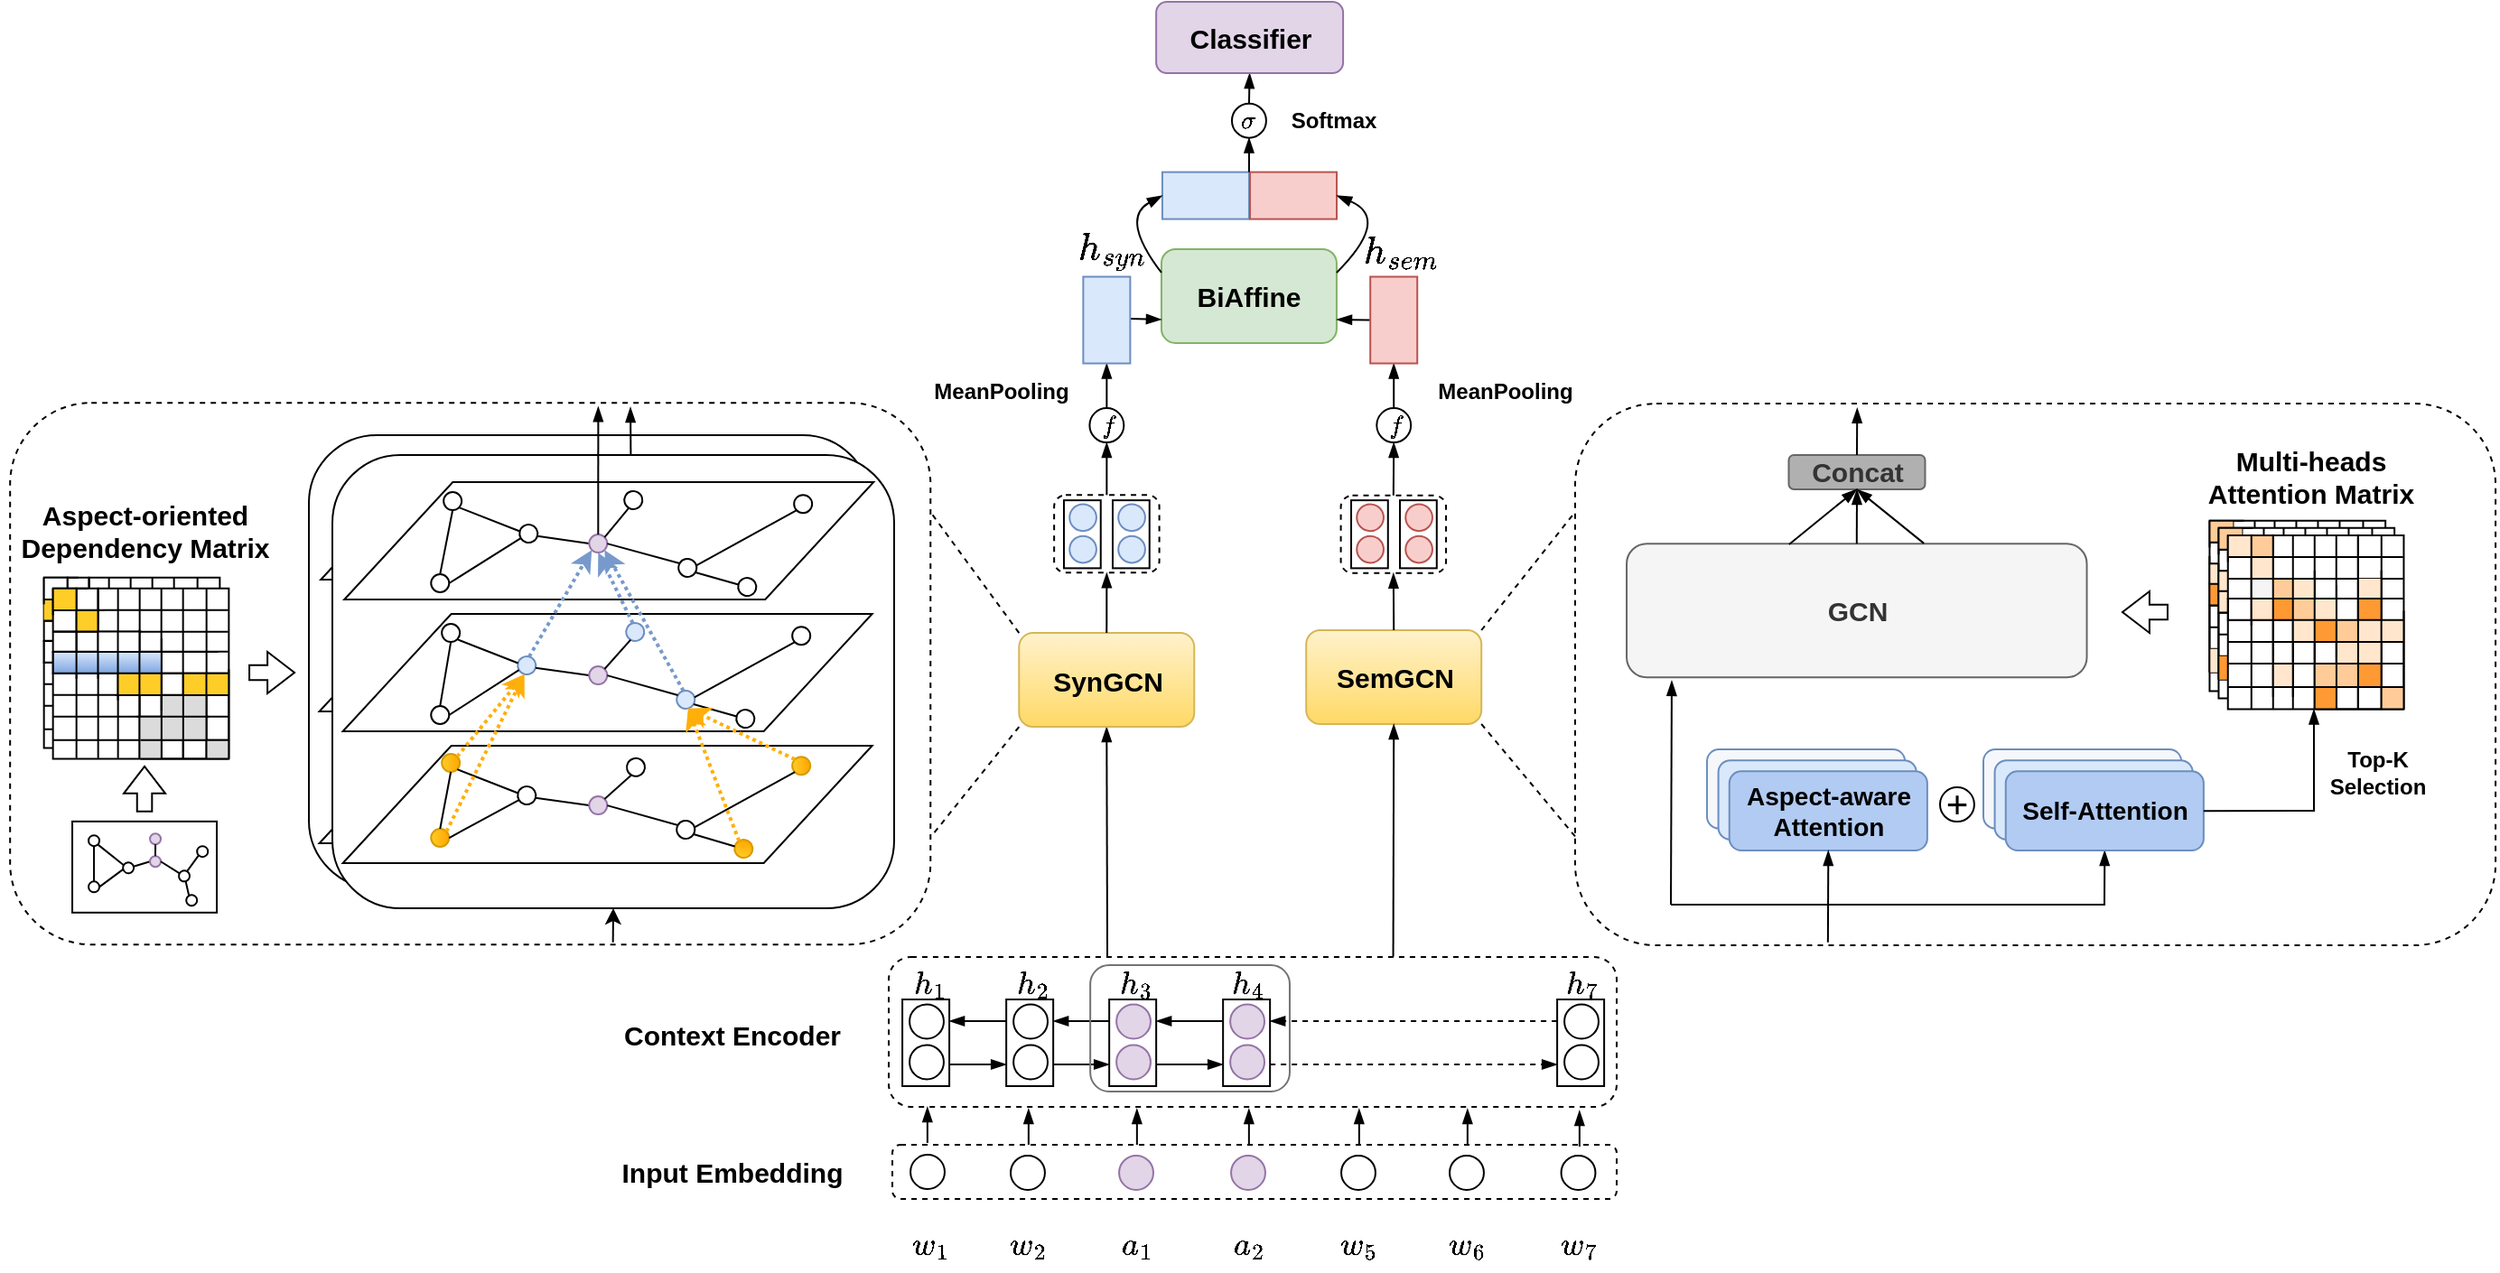 <mxfile version="23.1.4" type="github">
  <diagram name="Page-1" id="5987fedf-629e-85c4-6858-42fee31821dd">
    <mxGraphModel dx="1194" dy="2035" grid="1" gridSize="10" guides="1" tooltips="1" connect="1" arrows="1" fold="1" page="1" pageScale="1.5" pageWidth="1169" pageHeight="826" background="none" math="1" shadow="0">
      <root>
        <mxCell id="0" style=";html=1;" />
        <mxCell id="1" style=";html=1;" parent="0" />
        <mxCell id="zejlW-CFWih1nL8CeKeG-30" value="" style="rounded=1;dashed=1;fillColor=none;html=1;" parent="1" vertex="1">
          <mxGeometry x="653.57" y="243.15" width="58.23" height="43" as="geometry" />
        </mxCell>
        <mxCell id="QP9122L56BAJGVD7N9M4-52" value="" style="rounded=1;fillColor=none;strokeColor=default;dashed=1;strokeWidth=1;html=1;" parent="1" vertex="1">
          <mxGeometry x="75.59" y="192.08" width="509.54" height="300" as="geometry" />
        </mxCell>
        <mxCell id="zejlW-CFWih1nL8CeKeG-93" value="" style="rounded=1;fillColor=none;strokeColor=default;dashed=1;strokeWidth=1;html=1;" parent="1" vertex="1">
          <mxGeometry x="942" y="192.52" width="509.54" height="300" as="geometry" />
        </mxCell>
        <mxCell id="7eN0rarvtx-bE8pj64Mk-792" value="" style="endArrow=blockThin;rounded=0;entryX=0.5;entryY=1;entryDx=0;entryDy=0;endFill=1;html=1;" parent="1" target="7eN0rarvtx-bE8pj64Mk-1395" edge="1">
          <mxGeometry width="50" height="50" relative="1" as="geometry">
            <mxPoint x="995" y="470" as="sourcePoint" />
            <mxPoint x="1220.99" y="454.48" as="targetPoint" />
            <Array as="points">
              <mxPoint x="1235" y="470" />
            </Array>
          </mxGeometry>
        </mxCell>
        <mxCell id="iu8MoOnNC6npDjV5X2b--101" value="" style="group;html=1;" parent="1" vertex="1" connectable="0">
          <mxGeometry x="241" y="210" width="311" height="251" as="geometry" />
        </mxCell>
        <mxCell id="iu8MoOnNC6npDjV5X2b--102" value="" style="rounded=1;whiteSpace=wrap;html=1;" parent="iu8MoOnNC6npDjV5X2b--101" vertex="1">
          <mxGeometry width="311" height="251" as="geometry" />
        </mxCell>
        <mxCell id="iu8MoOnNC6npDjV5X2b--103" value="" style="shape=parallelogram;perimeter=parallelogramPerimeter;fixedSize=1;rotation=-180;direction=west;flipH=0;container=0;size=60;shadow=0;fillColor=default;html=1;" parent="iu8MoOnNC6npDjV5X2b--101" vertex="1">
          <mxGeometry x="5.82" y="161" width="293" height="65" as="geometry" />
        </mxCell>
        <mxCell id="iu8MoOnNC6npDjV5X2b--104" value="" style="shape=parallelogram;perimeter=parallelogramPerimeter;fixedSize=1;rotation=-180;direction=west;flipH=0;container=0;size=60;shadow=0;fillColor=default;html=1;" parent="iu8MoOnNC6npDjV5X2b--101" vertex="1">
          <mxGeometry x="5.82" y="88" width="293" height="65" as="geometry" />
        </mxCell>
        <mxCell id="iu8MoOnNC6npDjV5X2b--105" value="" style="shape=parallelogram;perimeter=parallelogramPerimeter;fixedSize=1;rotation=-180;direction=west;flipH=0;container=0;size=60;shadow=0;fillColor=default;html=1;" parent="iu8MoOnNC6npDjV5X2b--101" vertex="1">
          <mxGeometry x="6.64" y="15" width="293" height="65" as="geometry" />
        </mxCell>
        <mxCell id="iu8MoOnNC6npDjV5X2b--106" value="" style="ellipse;aspect=fixed;shadow=0;rotation=-120;html=1;" parent="iu8MoOnNC6npDjV5X2b--101" vertex="1">
          <mxGeometry x="103.625" y="38.525" width="10" height="10" as="geometry" />
        </mxCell>
        <mxCell id="iu8MoOnNC6npDjV5X2b--107" value="" style="endArrow=none;rounded=0;exitX=0.5;exitY=0;exitDx=0;exitDy=0;shadow=0;entryX=0;entryY=1;entryDx=0;entryDy=0;html=1;" parent="iu8MoOnNC6npDjV5X2b--101" source="iu8MoOnNC6npDjV5X2b--109" target="iu8MoOnNC6npDjV5X2b--106" edge="1">
          <mxGeometry width="50" height="50" relative="1" as="geometry">
            <mxPoint x="184.725" y="217.865" as="sourcePoint" />
            <mxPoint x="128.63" y="44" as="targetPoint" />
          </mxGeometry>
        </mxCell>
        <mxCell id="iu8MoOnNC6npDjV5X2b--108" value="" style="ellipse;aspect=fixed;shadow=0;rotation=-90;html=1;" parent="iu8MoOnNC6npDjV5X2b--101" vertex="1">
          <mxGeometry x="161.625" y="19.995" width="10" height="10" as="geometry" />
        </mxCell>
        <mxCell id="iu8MoOnNC6npDjV5X2b--109" value="" style="ellipse;aspect=fixed;shadow=0;rotation=-90;fillColor=#f8cecc;strokeColor=#b85450;html=1;" parent="iu8MoOnNC6npDjV5X2b--101" vertex="1">
          <mxGeometry x="147.155" y="44.045" width="10" height="10" as="geometry" />
        </mxCell>
        <mxCell id="iu8MoOnNC6npDjV5X2b--110" value="" style="endArrow=none;rounded=0;exitX=0;exitY=0;exitDx=0;exitDy=0;shadow=0;entryX=1;entryY=1;entryDx=0;entryDy=0;html=1;" parent="iu8MoOnNC6npDjV5X2b--101" source="iu8MoOnNC6npDjV5X2b--108" target="iu8MoOnNC6npDjV5X2b--109" edge="1">
          <mxGeometry width="50" height="50" relative="1" as="geometry">
            <mxPoint x="204.725" y="155.865" as="sourcePoint" />
            <mxPoint x="168.63" y="64" as="targetPoint" />
          </mxGeometry>
        </mxCell>
        <mxCell id="iu8MoOnNC6npDjV5X2b--111" value="" style="ellipse;aspect=fixed;shadow=0;rotation=-105;html=1;" parent="iu8MoOnNC6npDjV5X2b--101" vertex="1">
          <mxGeometry x="191.625" y="57.485" width="10" height="10" as="geometry" />
        </mxCell>
        <mxCell id="iu8MoOnNC6npDjV5X2b--112" value="" style="ellipse;aspect=fixed;shadow=0;rotation=-90;html=1;" parent="iu8MoOnNC6npDjV5X2b--101" vertex="1">
          <mxGeometry x="61.585" y="20.525" width="10" height="10" as="geometry" />
        </mxCell>
        <mxCell id="iu8MoOnNC6npDjV5X2b--113" value="" style="endArrow=none;rounded=0;exitX=0;exitY=1;exitDx=0;exitDy=0;shadow=0;entryX=1;entryY=0;entryDx=0;entryDy=0;html=1;" parent="iu8MoOnNC6npDjV5X2b--101" source="iu8MoOnNC6npDjV5X2b--112" target="iu8MoOnNC6npDjV5X2b--106" edge="1">
          <mxGeometry width="50" height="50" relative="1" as="geometry">
            <mxPoint x="216.63" y="22" as="sourcePoint" />
            <mxPoint x="180.63" y="26" as="targetPoint" />
          </mxGeometry>
        </mxCell>
        <mxCell id="iu8MoOnNC6npDjV5X2b--114" value="" style="ellipse;aspect=fixed;shadow=0;rotation=-90;html=1;" parent="iu8MoOnNC6npDjV5X2b--101" vertex="1">
          <mxGeometry x="54.635" y="66.005" width="10" height="10" as="geometry" />
        </mxCell>
        <mxCell id="iu8MoOnNC6npDjV5X2b--115" value="" style="endArrow=none;rounded=0;exitX=0.5;exitY=1;exitDx=0;exitDy=0;shadow=0;entryX=0.5;entryY=0;entryDx=0;entryDy=0;html=1;" parent="iu8MoOnNC6npDjV5X2b--101" source="iu8MoOnNC6npDjV5X2b--114" target="iu8MoOnNC6npDjV5X2b--106" edge="1">
          <mxGeometry width="50" height="50" relative="1" as="geometry">
            <mxPoint x="18.632" y="109.304" as="sourcePoint" />
            <mxPoint x="65.775" y="109.304" as="targetPoint" />
          </mxGeometry>
        </mxCell>
        <mxCell id="iu8MoOnNC6npDjV5X2b--116" value="" style="endArrow=none;rounded=0;exitX=0;exitY=0.5;exitDx=0;exitDy=0;shadow=0;entryX=1;entryY=0.5;entryDx=0;entryDy=0;html=1;" parent="iu8MoOnNC6npDjV5X2b--101" source="iu8MoOnNC6npDjV5X2b--112" target="iu8MoOnNC6npDjV5X2b--114" edge="1">
          <mxGeometry width="50" height="50" relative="1" as="geometry">
            <mxPoint x="45.68" y="88" as="sourcePoint" />
            <mxPoint x="78.68" y="113" as="targetPoint" />
          </mxGeometry>
        </mxCell>
        <mxCell id="iu8MoOnNC6npDjV5X2b--117" value="" style="endArrow=none;rounded=0;exitX=0.5;exitY=1;exitDx=0;exitDy=0;entryX=1;entryY=0;entryDx=0;entryDy=0;shadow=0;html=1;" parent="iu8MoOnNC6npDjV5X2b--101" source="iu8MoOnNC6npDjV5X2b--109" target="iu8MoOnNC6npDjV5X2b--111" edge="1">
          <mxGeometry width="50" height="50" relative="1" as="geometry">
            <mxPoint x="175.68" y="136" as="sourcePoint" />
            <mxPoint x="133.68" y="148" as="targetPoint" />
          </mxGeometry>
        </mxCell>
        <mxCell id="iu8MoOnNC6npDjV5X2b--118" value="" style="ellipse;aspect=fixed;shadow=0;rotation=-90;html=1;" parent="iu8MoOnNC6npDjV5X2b--101" vertex="1">
          <mxGeometry x="255.585" y="22.085" width="10" height="10" as="geometry" />
        </mxCell>
        <mxCell id="iu8MoOnNC6npDjV5X2b--119" value="" style="endArrow=none;rounded=0;exitX=0;exitY=0;exitDx=0;exitDy=0;shadow=0;entryX=0.5;entryY=1;entryDx=0;entryDy=0;html=1;" parent="iu8MoOnNC6npDjV5X2b--101" source="iu8MoOnNC6npDjV5X2b--118" target="iu8MoOnNC6npDjV5X2b--111" edge="1">
          <mxGeometry width="50" height="50" relative="1" as="geometry">
            <mxPoint x="172.2" y="59.51" as="sourcePoint" />
            <mxPoint x="178.112" y="105.034" as="targetPoint" />
          </mxGeometry>
        </mxCell>
        <mxCell id="iu8MoOnNC6npDjV5X2b--120" value="" style="ellipse;aspect=fixed;shadow=0;rotation=-165;html=1;" parent="iu8MoOnNC6npDjV5X2b--101" vertex="1">
          <mxGeometry x="224.635" y="68.045" width="10" height="10" as="geometry" />
        </mxCell>
        <mxCell id="iu8MoOnNC6npDjV5X2b--121" value="" style="endArrow=none;rounded=0;shadow=0;entryX=1;entryY=0.5;entryDx=0;entryDy=0;exitX=0;exitY=1;exitDx=0;exitDy=0;html=1;" parent="iu8MoOnNC6npDjV5X2b--101" source="iu8MoOnNC6npDjV5X2b--111" target="iu8MoOnNC6npDjV5X2b--120" edge="1">
          <mxGeometry width="50" height="50" relative="1" as="geometry">
            <mxPoint x="187.63" y="104" as="sourcePoint" />
            <mxPoint x="193.63" y="107" as="targetPoint" />
          </mxGeometry>
        </mxCell>
        <mxCell id="iu8MoOnNC6npDjV5X2b--122" value="" style="endArrow=classic;rounded=0;entryX=0;entryY=0;entryDx=0;entryDy=0;exitX=1;exitY=1;exitDx=0;exitDy=0;strokeColor=#7799CC;dashed=1;dashPattern=1 1;strokeWidth=2;html=1;" parent="iu8MoOnNC6npDjV5X2b--101" source="iu8MoOnNC6npDjV5X2b--123" target="iu8MoOnNC6npDjV5X2b--109" edge="1">
          <mxGeometry width="50" height="50" relative="1" as="geometry">
            <mxPoint x="-284" y="107.96" as="sourcePoint" />
            <mxPoint x="-331" y="1.96" as="targetPoint" />
          </mxGeometry>
        </mxCell>
        <mxCell id="iu8MoOnNC6npDjV5X2b--123" value="" style="ellipse;aspect=fixed;shadow=0;rotation=-120;fillColor=#dae8fc;strokeColor=#6c8ebf;html=1;" parent="iu8MoOnNC6npDjV5X2b--101" vertex="1">
          <mxGeometry x="102.625" y="111.525" width="10" height="10" as="geometry" />
        </mxCell>
        <mxCell id="iu8MoOnNC6npDjV5X2b--124" value="" style="endArrow=none;rounded=0;exitX=0.5;exitY=0;exitDx=0;exitDy=0;shadow=0;entryX=0;entryY=1;entryDx=0;entryDy=0;html=1;" parent="iu8MoOnNC6npDjV5X2b--101" source="iu8MoOnNC6npDjV5X2b--126" target="iu8MoOnNC6npDjV5X2b--123" edge="1">
          <mxGeometry width="50" height="50" relative="1" as="geometry">
            <mxPoint x="183.725" y="290.865" as="sourcePoint" />
            <mxPoint x="127.63" y="117" as="targetPoint" />
          </mxGeometry>
        </mxCell>
        <mxCell id="iu8MoOnNC6npDjV5X2b--125" value="" style="ellipse;aspect=fixed;shadow=0;rotation=-90;strokeColor=#6C8EBF;fillColor=#DAE8FC;html=1;" parent="iu8MoOnNC6npDjV5X2b--101" vertex="1">
          <mxGeometry x="162.625" y="92.995" width="10" height="10" as="geometry" />
        </mxCell>
        <mxCell id="iu8MoOnNC6npDjV5X2b--126" value="" style="ellipse;aspect=fixed;shadow=0;rotation=-90;fillColor=#f8cecc;strokeColor=#b85450;html=1;" parent="iu8MoOnNC6npDjV5X2b--101" vertex="1">
          <mxGeometry x="146.155" y="117.045" width="10" height="10" as="geometry" />
        </mxCell>
        <mxCell id="iu8MoOnNC6npDjV5X2b--127" value="" style="endArrow=none;rounded=0;exitX=0;exitY=0;exitDx=0;exitDy=0;shadow=0;entryX=1;entryY=1;entryDx=0;entryDy=0;html=1;" parent="iu8MoOnNC6npDjV5X2b--101" source="iu8MoOnNC6npDjV5X2b--125" target="iu8MoOnNC6npDjV5X2b--126" edge="1">
          <mxGeometry width="50" height="50" relative="1" as="geometry">
            <mxPoint x="203.725" y="228.865" as="sourcePoint" />
            <mxPoint x="167.63" y="137" as="targetPoint" />
          </mxGeometry>
        </mxCell>
        <mxCell id="iu8MoOnNC6npDjV5X2b--128" value="" style="ellipse;aspect=fixed;shadow=0;rotation=-105;fillColor=#dae8fc;strokeColor=#6c8ebf;html=1;" parent="iu8MoOnNC6npDjV5X2b--101" vertex="1">
          <mxGeometry x="190.625" y="130.485" width="10" height="10" as="geometry" />
        </mxCell>
        <mxCell id="iu8MoOnNC6npDjV5X2b--129" value="" style="ellipse;aspect=fixed;shadow=0;rotation=-90;html=1;" parent="iu8MoOnNC6npDjV5X2b--101" vertex="1">
          <mxGeometry x="60.585" y="93.525" width="10" height="10" as="geometry" />
        </mxCell>
        <mxCell id="iu8MoOnNC6npDjV5X2b--130" value="" style="endArrow=none;rounded=0;exitX=0;exitY=1;exitDx=0;exitDy=0;shadow=0;entryX=1;entryY=0;entryDx=0;entryDy=0;html=1;" parent="iu8MoOnNC6npDjV5X2b--101" source="iu8MoOnNC6npDjV5X2b--129" target="iu8MoOnNC6npDjV5X2b--123" edge="1">
          <mxGeometry width="50" height="50" relative="1" as="geometry">
            <mxPoint x="215.63" y="95" as="sourcePoint" />
            <mxPoint x="179.63" y="99" as="targetPoint" />
          </mxGeometry>
        </mxCell>
        <mxCell id="iu8MoOnNC6npDjV5X2b--131" value="" style="ellipse;aspect=fixed;shadow=0;rotation=-90;html=1;" parent="iu8MoOnNC6npDjV5X2b--101" vertex="1">
          <mxGeometry x="54.635" y="139.005" width="10" height="10" as="geometry" />
        </mxCell>
        <mxCell id="iu8MoOnNC6npDjV5X2b--132" value="" style="endArrow=none;rounded=0;exitX=0.5;exitY=1;exitDx=0;exitDy=0;shadow=0;entryX=0.5;entryY=0;entryDx=0;entryDy=0;html=1;" parent="iu8MoOnNC6npDjV5X2b--101" source="iu8MoOnNC6npDjV5X2b--131" target="iu8MoOnNC6npDjV5X2b--123" edge="1">
          <mxGeometry width="50" height="50" relative="1" as="geometry">
            <mxPoint x="17.632" y="182.304" as="sourcePoint" />
            <mxPoint x="64.775" y="182.304" as="targetPoint" />
          </mxGeometry>
        </mxCell>
        <mxCell id="iu8MoOnNC6npDjV5X2b--133" value="" style="endArrow=none;rounded=0;exitX=0;exitY=0.5;exitDx=0;exitDy=0;shadow=0;entryX=1;entryY=0.5;entryDx=0;entryDy=0;html=1;" parent="iu8MoOnNC6npDjV5X2b--101" source="iu8MoOnNC6npDjV5X2b--129" target="iu8MoOnNC6npDjV5X2b--131" edge="1">
          <mxGeometry width="50" height="50" relative="1" as="geometry">
            <mxPoint x="44.68" y="161" as="sourcePoint" />
            <mxPoint x="77.68" y="186" as="targetPoint" />
          </mxGeometry>
        </mxCell>
        <mxCell id="iu8MoOnNC6npDjV5X2b--134" value="" style="endArrow=none;rounded=0;exitX=0.5;exitY=1;exitDx=0;exitDy=0;entryX=1;entryY=0;entryDx=0;entryDy=0;shadow=0;html=1;" parent="iu8MoOnNC6npDjV5X2b--101" source="iu8MoOnNC6npDjV5X2b--126" target="iu8MoOnNC6npDjV5X2b--128" edge="1">
          <mxGeometry width="50" height="50" relative="1" as="geometry">
            <mxPoint x="174.68" y="209" as="sourcePoint" />
            <mxPoint x="132.68" y="221" as="targetPoint" />
          </mxGeometry>
        </mxCell>
        <mxCell id="iu8MoOnNC6npDjV5X2b--135" value="" style="ellipse;aspect=fixed;shadow=0;rotation=-90;html=1;" parent="iu8MoOnNC6npDjV5X2b--101" vertex="1">
          <mxGeometry x="254.585" y="95.085" width="10" height="10" as="geometry" />
        </mxCell>
        <mxCell id="iu8MoOnNC6npDjV5X2b--136" value="" style="endArrow=none;rounded=0;exitX=0;exitY=0;exitDx=0;exitDy=0;shadow=0;entryX=0.5;entryY=1;entryDx=0;entryDy=0;html=1;" parent="iu8MoOnNC6npDjV5X2b--101" source="iu8MoOnNC6npDjV5X2b--135" target="iu8MoOnNC6npDjV5X2b--128" edge="1">
          <mxGeometry width="50" height="50" relative="1" as="geometry">
            <mxPoint x="171.2" y="132.51" as="sourcePoint" />
            <mxPoint x="177.112" y="178.034" as="targetPoint" />
          </mxGeometry>
        </mxCell>
        <mxCell id="iu8MoOnNC6npDjV5X2b--137" value="" style="ellipse;aspect=fixed;shadow=0;rotation=-165;html=1;" parent="iu8MoOnNC6npDjV5X2b--101" vertex="1">
          <mxGeometry x="223.635" y="141.045" width="10" height="10" as="geometry" />
        </mxCell>
        <mxCell id="iu8MoOnNC6npDjV5X2b--138" value="" style="endArrow=none;rounded=0;shadow=0;entryX=1;entryY=0.5;entryDx=0;entryDy=0;exitX=0;exitY=1;exitDx=0;exitDy=0;html=1;" parent="iu8MoOnNC6npDjV5X2b--101" source="iu8MoOnNC6npDjV5X2b--128" target="iu8MoOnNC6npDjV5X2b--137" edge="1">
          <mxGeometry width="50" height="50" relative="1" as="geometry">
            <mxPoint x="186.63" y="177" as="sourcePoint" />
            <mxPoint x="192.63" y="180" as="targetPoint" />
          </mxGeometry>
        </mxCell>
        <mxCell id="iu8MoOnNC6npDjV5X2b--139" value="" style="ellipse;aspect=fixed;shadow=0;rotation=-120;html=1;" parent="iu8MoOnNC6npDjV5X2b--101" vertex="1">
          <mxGeometry x="102.625" y="183.525" width="10" height="10" as="geometry" />
        </mxCell>
        <mxCell id="iu8MoOnNC6npDjV5X2b--140" value="" style="endArrow=none;rounded=0;exitX=0.5;exitY=0;exitDx=0;exitDy=0;shadow=0;entryX=0;entryY=1;entryDx=0;entryDy=0;html=1;" parent="iu8MoOnNC6npDjV5X2b--101" source="iu8MoOnNC6npDjV5X2b--142" target="iu8MoOnNC6npDjV5X2b--139" edge="1">
          <mxGeometry width="50" height="50" relative="1" as="geometry">
            <mxPoint x="183.725" y="362.865" as="sourcePoint" />
            <mxPoint x="127.63" y="189" as="targetPoint" />
          </mxGeometry>
        </mxCell>
        <mxCell id="iu8MoOnNC6npDjV5X2b--141" value="" style="ellipse;aspect=fixed;shadow=0;rotation=-90;html=1;" parent="iu8MoOnNC6npDjV5X2b--101" vertex="1">
          <mxGeometry x="162.625" y="164.995" width="10" height="10" as="geometry" />
        </mxCell>
        <mxCell id="iu8MoOnNC6npDjV5X2b--142" value="" style="ellipse;aspect=fixed;shadow=0;rotation=-90;fillColor=#f8cecc;strokeColor=#b85450;html=1;" parent="iu8MoOnNC6npDjV5X2b--101" vertex="1">
          <mxGeometry x="146.155" y="189.045" width="10" height="10" as="geometry" />
        </mxCell>
        <mxCell id="iu8MoOnNC6npDjV5X2b--143" value="" style="endArrow=none;rounded=0;exitX=0;exitY=0;exitDx=0;exitDy=0;shadow=0;entryX=1;entryY=1;entryDx=0;entryDy=0;html=1;" parent="iu8MoOnNC6npDjV5X2b--101" source="iu8MoOnNC6npDjV5X2b--141" target="iu8MoOnNC6npDjV5X2b--142" edge="1">
          <mxGeometry width="50" height="50" relative="1" as="geometry">
            <mxPoint x="203.725" y="300.865" as="sourcePoint" />
            <mxPoint x="167.63" y="209" as="targetPoint" />
          </mxGeometry>
        </mxCell>
        <mxCell id="iu8MoOnNC6npDjV5X2b--144" value="" style="ellipse;aspect=fixed;shadow=0;rotation=-105;html=1;" parent="iu8MoOnNC6npDjV5X2b--101" vertex="1">
          <mxGeometry x="190.625" y="202.485" width="10" height="10" as="geometry" />
        </mxCell>
        <mxCell id="iu8MoOnNC6npDjV5X2b--145" value="" style="ellipse;aspect=fixed;shadow=0;rotation=-90;fillColor=#ffcd28;strokeColor=#d79b00;gradientColor=#ffa500;html=1;" parent="iu8MoOnNC6npDjV5X2b--101" vertex="1">
          <mxGeometry x="60.585" y="165.525" width="10" height="10" as="geometry" />
        </mxCell>
        <mxCell id="iu8MoOnNC6npDjV5X2b--146" value="" style="endArrow=none;rounded=0;exitX=0;exitY=1;exitDx=0;exitDy=0;shadow=0;entryX=1;entryY=0;entryDx=0;entryDy=0;html=1;" parent="iu8MoOnNC6npDjV5X2b--101" source="iu8MoOnNC6npDjV5X2b--145" target="iu8MoOnNC6npDjV5X2b--139" edge="1">
          <mxGeometry width="50" height="50" relative="1" as="geometry">
            <mxPoint x="215.63" y="167" as="sourcePoint" />
            <mxPoint x="179.63" y="171" as="targetPoint" />
          </mxGeometry>
        </mxCell>
        <mxCell id="iu8MoOnNC6npDjV5X2b--147" value="" style="ellipse;aspect=fixed;shadow=0;rotation=-90;fillColor=#ffcd28;gradientColor=#ffa500;strokeColor=#d79b00;html=1;" parent="iu8MoOnNC6npDjV5X2b--101" vertex="1">
          <mxGeometry x="54.635" y="207.005" width="10" height="10" as="geometry" />
        </mxCell>
        <mxCell id="iu8MoOnNC6npDjV5X2b--148" value="" style="endArrow=none;rounded=0;exitX=0.5;exitY=1;exitDx=0;exitDy=0;shadow=0;entryX=0.5;entryY=0;entryDx=0;entryDy=0;html=1;" parent="iu8MoOnNC6npDjV5X2b--101" source="iu8MoOnNC6npDjV5X2b--147" target="iu8MoOnNC6npDjV5X2b--139" edge="1">
          <mxGeometry width="50" height="50" relative="1" as="geometry">
            <mxPoint x="17.632" y="254.304" as="sourcePoint" />
            <mxPoint x="64.775" y="254.304" as="targetPoint" />
          </mxGeometry>
        </mxCell>
        <mxCell id="iu8MoOnNC6npDjV5X2b--149" value="" style="endArrow=none;rounded=0;exitX=0;exitY=0.5;exitDx=0;exitDy=0;shadow=0;entryX=1;entryY=0.5;entryDx=0;entryDy=0;html=1;" parent="iu8MoOnNC6npDjV5X2b--101" source="iu8MoOnNC6npDjV5X2b--145" target="iu8MoOnNC6npDjV5X2b--147" edge="1">
          <mxGeometry width="50" height="50" relative="1" as="geometry">
            <mxPoint x="44.68" y="233" as="sourcePoint" />
            <mxPoint x="77.68" y="258" as="targetPoint" />
          </mxGeometry>
        </mxCell>
        <mxCell id="iu8MoOnNC6npDjV5X2b--150" value="" style="endArrow=none;rounded=0;exitX=0.5;exitY=1;exitDx=0;exitDy=0;entryX=1;entryY=0;entryDx=0;entryDy=0;shadow=0;html=1;" parent="iu8MoOnNC6npDjV5X2b--101" source="iu8MoOnNC6npDjV5X2b--142" target="iu8MoOnNC6npDjV5X2b--144" edge="1">
          <mxGeometry width="50" height="50" relative="1" as="geometry">
            <mxPoint x="174.68" y="281" as="sourcePoint" />
            <mxPoint x="132.68" y="293" as="targetPoint" />
          </mxGeometry>
        </mxCell>
        <mxCell id="iu8MoOnNC6npDjV5X2b--151" value="" style="ellipse;aspect=fixed;shadow=0;rotation=-90;fillColor=#ffcd28;gradientColor=#ffa500;strokeColor=#d79b00;html=1;" parent="iu8MoOnNC6npDjV5X2b--101" vertex="1">
          <mxGeometry x="254.585" y="167.085" width="10" height="10" as="geometry" />
        </mxCell>
        <mxCell id="iu8MoOnNC6npDjV5X2b--152" value="" style="endArrow=none;rounded=0;exitX=0;exitY=0;exitDx=0;exitDy=0;shadow=0;entryX=0.5;entryY=1;entryDx=0;entryDy=0;html=1;" parent="iu8MoOnNC6npDjV5X2b--101" source="iu8MoOnNC6npDjV5X2b--151" target="iu8MoOnNC6npDjV5X2b--144" edge="1">
          <mxGeometry width="50" height="50" relative="1" as="geometry">
            <mxPoint x="171.2" y="204.51" as="sourcePoint" />
            <mxPoint x="177.112" y="250.034" as="targetPoint" />
          </mxGeometry>
        </mxCell>
        <mxCell id="iu8MoOnNC6npDjV5X2b--153" value="" style="ellipse;aspect=fixed;shadow=0;rotation=-165;fillColor=#ffcd28;gradientColor=#ffa500;strokeColor=#d79b00;html=1;" parent="iu8MoOnNC6npDjV5X2b--101" vertex="1">
          <mxGeometry x="222.635" y="213.045" width="10" height="10" as="geometry" />
        </mxCell>
        <mxCell id="iu8MoOnNC6npDjV5X2b--154" value="" style="endArrow=none;rounded=0;shadow=0;entryX=1;entryY=0.5;entryDx=0;entryDy=0;exitX=0;exitY=1;exitDx=0;exitDy=0;html=1;" parent="iu8MoOnNC6npDjV5X2b--101" source="iu8MoOnNC6npDjV5X2b--144" target="iu8MoOnNC6npDjV5X2b--153" edge="1">
          <mxGeometry width="50" height="50" relative="1" as="geometry">
            <mxPoint x="186.63" y="249" as="sourcePoint" />
            <mxPoint x="192.63" y="252" as="targetPoint" />
          </mxGeometry>
        </mxCell>
        <mxCell id="iu8MoOnNC6npDjV5X2b--155" value="" style="endArrow=classic;rounded=0;entryX=0;entryY=1;entryDx=0;entryDy=0;exitX=1;exitY=0.5;exitDx=0;exitDy=0;strokeColor=#7799CC;dashed=1;dashPattern=1 1;strokeWidth=2;html=1;" parent="iu8MoOnNC6npDjV5X2b--101" source="iu8MoOnNC6npDjV5X2b--128" target="iu8MoOnNC6npDjV5X2b--109" edge="1">
          <mxGeometry width="50" height="50" relative="1" as="geometry">
            <mxPoint x="119" y="131" as="sourcePoint" />
            <mxPoint x="159" y="63" as="targetPoint" />
          </mxGeometry>
        </mxCell>
        <mxCell id="iu8MoOnNC6npDjV5X2b--156" value="" style="endArrow=classic;rounded=0;entryX=0;entryY=0;entryDx=0;entryDy=0;exitX=1;exitY=1;exitDx=0;exitDy=0;strokeColor=#FFAF0A;dashed=1;dashPattern=1 1;strokeWidth=2;html=1;" parent="iu8MoOnNC6npDjV5X2b--101" source="iu8MoOnNC6npDjV5X2b--145" target="iu8MoOnNC6npDjV5X2b--123" edge="1">
          <mxGeometry width="50" height="50" relative="1" as="geometry">
            <mxPoint x="-300.999" y="318.639" as="sourcePoint" />
            <mxPoint x="-248.839" y="159.525" as="targetPoint" />
          </mxGeometry>
        </mxCell>
        <mxCell id="iu8MoOnNC6npDjV5X2b--157" value="" style="endArrow=classic;rounded=0;entryX=0;entryY=0.5;entryDx=0;entryDy=0;exitX=1;exitY=0.5;exitDx=0;exitDy=0;strokeColor=#7799CC;dashed=1;dashPattern=1 1;strokeWidth=2;html=1;" parent="iu8MoOnNC6npDjV5X2b--101" source="iu8MoOnNC6npDjV5X2b--125" target="iu8MoOnNC6npDjV5X2b--109" edge="1">
          <mxGeometry width="50" height="50" relative="1" as="geometry">
            <mxPoint x="204" y="150" as="sourcePoint" />
            <mxPoint x="166" y="63" as="targetPoint" />
          </mxGeometry>
        </mxCell>
        <mxCell id="iu8MoOnNC6npDjV5X2b--158" value="" style="endArrow=classic;rounded=0;entryX=0;entryY=0;entryDx=0;entryDy=0;exitX=1;exitY=1;exitDx=0;exitDy=0;strokeColor=#FFAF0A;dashed=1;dashPattern=1 1;strokeWidth=2;html=1;" parent="iu8MoOnNC6npDjV5X2b--101" source="iu8MoOnNC6npDjV5X2b--147" target="iu8MoOnNC6npDjV5X2b--123" edge="1">
          <mxGeometry width="50" height="50" relative="1" as="geometry">
            <mxPoint x="79" y="196" as="sourcePoint" />
            <mxPoint x="116" y="140" as="targetPoint" />
          </mxGeometry>
        </mxCell>
        <mxCell id="iu8MoOnNC6npDjV5X2b--159" value="" style="endArrow=classic;rounded=0;entryX=0;entryY=0.5;entryDx=0;entryDy=0;exitX=1;exitY=1;exitDx=0;exitDy=0;strokeColor=#FFAF0A;dashed=1;dashPattern=1 1;strokeWidth=2;html=1;" parent="iu8MoOnNC6npDjV5X2b--101" source="iu8MoOnNC6npDjV5X2b--153" target="iu8MoOnNC6npDjV5X2b--128" edge="1">
          <mxGeometry width="50" height="50" relative="1" as="geometry">
            <mxPoint x="73" y="237" as="sourcePoint" />
            <mxPoint x="116" y="140" as="targetPoint" />
          </mxGeometry>
        </mxCell>
        <mxCell id="iu8MoOnNC6npDjV5X2b--160" value="" style="endArrow=classic;rounded=0;entryX=0;entryY=0.5;entryDx=0;entryDy=0;exitX=1;exitY=0;exitDx=0;exitDy=0;strokeColor=#FFAF0A;dashed=1;dashPattern=1 1;strokeWidth=2;html=1;" parent="iu8MoOnNC6npDjV5X2b--101" source="iu8MoOnNC6npDjV5X2b--151" target="iu8MoOnNC6npDjV5X2b--128" edge="1">
          <mxGeometry width="50" height="50" relative="1" as="geometry">
            <mxPoint x="246" y="246" as="sourcePoint" />
            <mxPoint x="207" y="159" as="targetPoint" />
          </mxGeometry>
        </mxCell>
        <mxCell id="QP9122L56BAJGVD7N9M4-53" value="" style="endArrow=blockThin;rounded=0;exitX=1;exitY=0.5;exitDx=0;exitDy=0;entryX=0.674;entryY=0.008;entryDx=0;entryDy=0;entryPerimeter=0;endFill=1;html=1;" parent="1" source="QP9122L56BAJGVD7N9M4-33" target="QP9122L56BAJGVD7N9M4-52" edge="1">
          <mxGeometry width="50" height="50" relative="1" as="geometry">
            <mxPoint x="553.114" y="162.095" as="sourcePoint" />
            <mxPoint x="410" y="180" as="targetPoint" />
          </mxGeometry>
        </mxCell>
        <mxCell id="7eN0rarvtx-bE8pj64Mk-150" value="" style="rounded=1;dashed=1;html=1;" parent="1" vertex="1">
          <mxGeometry x="562.01" y="499" width="402.99" height="83" as="geometry" />
        </mxCell>
        <mxCell id="7eN0rarvtx-bE8pj64Mk-115" value="" style="rounded=1;dashed=1;html=1;" parent="1" vertex="1">
          <mxGeometry x="564.01" y="603" width="400.99" height="30" as="geometry" />
        </mxCell>
        <mxCell id="QP9122L56BAJGVD7N9M4-39" value="" style="edgeStyle=orthogonalEdgeStyle;rounded=0;orthogonalLoop=1;jettySize=auto;exitX=0.5;exitY=0;exitDx=0;exitDy=0;shadow=1;html=1;" parent="1" edge="1">
          <mxGeometry relative="1" as="geometry">
            <mxPoint x="514.63" y="151" as="sourcePoint" />
            <mxPoint x="514.63" y="151" as="targetPoint" />
          </mxGeometry>
        </mxCell>
        <mxCell id="QP9122L56BAJGVD7N9M4-55" value="$$f$$" style="ellipse;aspect=fixed;shadow=0;rotation=0;html=1;" parent="1" vertex="1">
          <mxGeometry x="673.205" y="195.045" width="18.957" height="18.957" as="geometry" />
        </mxCell>
        <mxCell id="7eN0rarvtx-bE8pj64Mk-3" value="" style="endArrow=blockThin;rounded=0;exitX=0.5;exitY=0;exitDx=0;exitDy=0;entryX=0;entryY=0.5;entryDx=0;entryDy=0;endFill=1;html=1;" parent="1" source="QP9122L56BAJGVD7N9M4-55" target="iu8MoOnNC6npDjV5X2b--163" edge="1">
          <mxGeometry width="50" height="50" relative="1" as="geometry">
            <mxPoint x="616.63" y="132" as="sourcePoint" />
            <mxPoint x="669.605" y="145.505" as="targetPoint" />
          </mxGeometry>
        </mxCell>
        <mxCell id="7eN0rarvtx-bE8pj64Mk-107" value="" style="ellipse;aspect=fixed;shadow=0;rotation=-90;html=1;" parent="1" vertex="1">
          <mxGeometry x="629.505" y="609.005" width="18.957" height="18.957" as="geometry" />
        </mxCell>
        <mxCell id="7eN0rarvtx-bE8pj64Mk-109" value="" style="ellipse;aspect=fixed;shadow=0;rotation=-90;fillColor=#e1d5e7;strokeColor=#9673a6;html=1;" parent="1" vertex="1">
          <mxGeometry x="689.535" y="609.005" width="18.957" height="18.957" as="geometry" />
        </mxCell>
        <mxCell id="7eN0rarvtx-bE8pj64Mk-110" value="" style="ellipse;aspect=fixed;shadow=0;rotation=-90;fillColor=#e1d5e7;strokeColor=#9673a6;html=1;" parent="1" vertex="1">
          <mxGeometry x="751.525" y="609.005" width="18.957" height="18.957" as="geometry" />
        </mxCell>
        <mxCell id="7eN0rarvtx-bE8pj64Mk-111" value="" style="ellipse;aspect=fixed;shadow=0;rotation=-90;html=1;" parent="1" vertex="1">
          <mxGeometry x="812.515" y="609.005" width="18.957" height="18.957" as="geometry" />
        </mxCell>
        <mxCell id="7eN0rarvtx-bE8pj64Mk-112" value="" style="ellipse;aspect=fixed;shadow=0;rotation=-90;html=1;" parent="1" vertex="1">
          <mxGeometry x="872.515" y="609.005" width="18.957" height="18.957" as="geometry" />
        </mxCell>
        <mxCell id="7eN0rarvtx-bE8pj64Mk-113" value="" style="ellipse;aspect=fixed;shadow=0;rotation=-90;html=1;" parent="1" vertex="1">
          <mxGeometry x="934.275" y="609.005" width="18.957" height="18.957" as="geometry" />
        </mxCell>
        <mxCell id="7eN0rarvtx-bE8pj64Mk-143" value="" style="edgeStyle=orthogonalEdgeStyle;rounded=0;orthogonalLoop=1;jettySize=auto;entryX=0.25;entryY=0;entryDx=0;entryDy=0;exitX=0.25;exitY=1;exitDx=0;exitDy=0;endArrow=blockThin;endFill=1;html=1;" parent="1" source="7eN0rarvtx-bE8pj64Mk-180" target="7eN0rarvtx-bE8pj64Mk-184" edge="1">
          <mxGeometry relative="1" as="geometry">
            <mxPoint x="639.932" y="782.484" as="sourcePoint" />
            <mxPoint x="681.005" y="782.484" as="targetPoint" />
          </mxGeometry>
        </mxCell>
        <mxCell id="7eN0rarvtx-bE8pj64Mk-145" value="" style="edgeStyle=orthogonalEdgeStyle;rounded=0;orthogonalLoop=1;jettySize=auto;entryX=0.25;entryY=0;entryDx=0;entryDy=0;exitX=0.25;exitY=1;exitDx=0;exitDy=0;endArrow=blockThin;endFill=1;html=1;" parent="1" source="7eN0rarvtx-bE8pj64Mk-184" target="7eN0rarvtx-bE8pj64Mk-188" edge="1">
          <mxGeometry relative="1" as="geometry">
            <mxPoint x="699.962" y="782.484" as="sourcePoint" />
            <mxPoint x="744.995" y="782.484" as="targetPoint" />
          </mxGeometry>
        </mxCell>
        <mxCell id="7eN0rarvtx-bE8pj64Mk-146" value="" style="edgeStyle=orthogonalEdgeStyle;rounded=0;orthogonalLoop=1;jettySize=auto;entryX=0.25;entryY=0;entryDx=0;entryDy=0;exitX=0.25;exitY=1;exitDx=0;exitDy=0;dashed=1;endArrow=blockThin;endFill=1;html=1;" parent="1" source="7eN0rarvtx-bE8pj64Mk-188" target="7eN0rarvtx-bE8pj64Mk-192" edge="1">
          <mxGeometry relative="1" as="geometry">
            <mxPoint x="763.952" y="782.484" as="sourcePoint" />
            <mxPoint x="804.985" y="782.484" as="targetPoint" />
          </mxGeometry>
        </mxCell>
        <mxCell id="7eN0rarvtx-bE8pj64Mk-151" value="" style="endArrow=blockThin;rounded=0;exitX=0.25;exitY=1;exitDx=0;exitDy=0;entryX=0.25;entryY=0;entryDx=0;entryDy=0;endFill=1;html=1;" parent="1" source="7eN0rarvtx-bE8pj64Mk-176" target="7eN0rarvtx-bE8pj64Mk-180" edge="1">
          <mxGeometry width="50" height="50" relative="1" as="geometry">
            <mxPoint x="646.495" y="485.004" as="sourcePoint" />
            <mxPoint x="619" y="555" as="targetPoint" />
          </mxGeometry>
        </mxCell>
        <mxCell id="7eN0rarvtx-bE8pj64Mk-152" value="" style="endArrow=blockThin;rounded=0;exitX=0.75;exitY=0;exitDx=0;exitDy=0;entryX=0.75;entryY=1;entryDx=0;entryDy=0;endFill=1;html=1;" parent="1" source="7eN0rarvtx-bE8pj64Mk-184" target="7eN0rarvtx-bE8pj64Mk-180" edge="1">
          <mxGeometry width="50" height="50" relative="1" as="geometry">
            <mxPoint x="681.005" y="758.484" as="sourcePoint" />
            <mxPoint x="639.932" y="758.484" as="targetPoint" />
          </mxGeometry>
        </mxCell>
        <mxCell id="7eN0rarvtx-bE8pj64Mk-153" value="" style="endArrow=blockThin;rounded=0;exitX=0.75;exitY=0;exitDx=0;exitDy=0;entryX=0.75;entryY=1;entryDx=0;entryDy=0;endFill=1;html=1;" parent="1" source="7eN0rarvtx-bE8pj64Mk-188" target="7eN0rarvtx-bE8pj64Mk-184" edge="1">
          <mxGeometry width="50" height="50" relative="1" as="geometry">
            <mxPoint x="744.995" y="758.484" as="sourcePoint" />
            <mxPoint x="699.962" y="758.484" as="targetPoint" />
          </mxGeometry>
        </mxCell>
        <mxCell id="7eN0rarvtx-bE8pj64Mk-154" value="" style="endArrow=blockThin;rounded=0;exitX=0.75;exitY=0;exitDx=0;exitDy=0;entryX=0.75;entryY=1;entryDx=0;entryDy=0;endFill=1;html=1;" parent="1" source="7eN0rarvtx-bE8pj64Mk-180" target="7eN0rarvtx-bE8pj64Mk-176" edge="1">
          <mxGeometry width="50" height="50" relative="1" as="geometry">
            <mxPoint x="804.985" y="758.484" as="sourcePoint" />
            <mxPoint x="763.952" y="758.484" as="targetPoint" />
          </mxGeometry>
        </mxCell>
        <mxCell id="7eN0rarvtx-bE8pj64Mk-157" value="" style="endArrow=blockThin;rounded=0;exitX=0.75;exitY=0;exitDx=0;exitDy=0;dashed=1;entryX=0.75;entryY=1;entryDx=0;entryDy=0;endFill=1;html=1;" parent="1" source="7eN0rarvtx-bE8pj64Mk-192" target="7eN0rarvtx-bE8pj64Mk-188" edge="1">
          <mxGeometry width="50" height="50" relative="1" as="geometry">
            <mxPoint x="985.985" y="758.484" as="sourcePoint" />
            <mxPoint x="819" y="532" as="targetPoint" />
          </mxGeometry>
        </mxCell>
        <mxCell id="7eN0rarvtx-bE8pj64Mk-175" value="" style="group;html=1;" parent="1" vertex="1" connectable="0">
          <mxGeometry x="570.005" y="521.255" width="39.47" height="49.71" as="geometry" />
        </mxCell>
        <mxCell id="7eN0rarvtx-bE8pj64Mk-176" value="" style="rounded=0;rotation=-90;html=1;" parent="7eN0rarvtx-bE8pj64Mk-175" vertex="1">
          <mxGeometry x="-11.46" y="12.25" width="48" height="26" as="geometry" />
        </mxCell>
        <mxCell id="7eN0rarvtx-bE8pj64Mk-177" value="" style="ellipse;aspect=fixed;shadow=0;rotation=-90;html=1;" parent="7eN0rarvtx-bE8pj64Mk-175" vertex="1">
          <mxGeometry x="3.52" y="26.5" width="18.957" height="18.957" as="geometry" />
        </mxCell>
        <mxCell id="7eN0rarvtx-bE8pj64Mk-103" value="" style="ellipse;aspect=fixed;shadow=0;rotation=-90;html=1;" parent="7eN0rarvtx-bE8pj64Mk-175" vertex="1">
          <mxGeometry x="3.52" y="4.0" width="18.957" height="18.957" as="geometry" />
        </mxCell>
        <mxCell id="7eN0rarvtx-bE8pj64Mk-178" value="" style="ellipse;aspect=fixed;shadow=0;rotation=-90;html=1;" parent="1" vertex="1">
          <mxGeometry x="574.035" y="608.525" width="18.957" height="18.957" as="geometry" />
        </mxCell>
        <mxCell id="7eN0rarvtx-bE8pj64Mk-179" value="" style="group;html=1;" parent="1" vertex="1" connectable="0">
          <mxGeometry x="627.535" y="521.255" width="39.47" height="49.71" as="geometry" />
        </mxCell>
        <mxCell id="7eN0rarvtx-bE8pj64Mk-180" value="" style="rounded=0;rotation=-90;html=1;" parent="7eN0rarvtx-bE8pj64Mk-179" vertex="1">
          <mxGeometry x="-11.46" y="12.25" width="48" height="26" as="geometry" />
        </mxCell>
        <mxCell id="7eN0rarvtx-bE8pj64Mk-181" value="" style="ellipse;aspect=fixed;shadow=0;rotation=-90;html=1;" parent="7eN0rarvtx-bE8pj64Mk-179" vertex="1">
          <mxGeometry x="3.52" y="26.5" width="18.957" height="18.957" as="geometry" />
        </mxCell>
        <mxCell id="7eN0rarvtx-bE8pj64Mk-182" value="" style="ellipse;aspect=fixed;shadow=0;rotation=-90;html=1;" parent="7eN0rarvtx-bE8pj64Mk-179" vertex="1">
          <mxGeometry x="3.52" y="4.0" width="18.957" height="18.957" as="geometry" />
        </mxCell>
        <mxCell id="7eN0rarvtx-bE8pj64Mk-183" value="" style="group;html=1;" parent="1" vertex="1" connectable="0">
          <mxGeometry x="684.535" y="521.255" width="39.47" height="49.71" as="geometry" />
        </mxCell>
        <mxCell id="7eN0rarvtx-bE8pj64Mk-184" value="" style="rounded=0;rotation=-90;html=1;" parent="7eN0rarvtx-bE8pj64Mk-183" vertex="1">
          <mxGeometry x="-11.46" y="12.25" width="48" height="26" as="geometry" />
        </mxCell>
        <mxCell id="7eN0rarvtx-bE8pj64Mk-185" value="" style="ellipse;aspect=fixed;shadow=0;rotation=-90;fillColor=#e1d5e7;strokeColor=#9673a6;html=1;" parent="7eN0rarvtx-bE8pj64Mk-183" vertex="1">
          <mxGeometry x="3.52" y="26.5" width="18.957" height="18.957" as="geometry" />
        </mxCell>
        <mxCell id="7eN0rarvtx-bE8pj64Mk-186" value="" style="ellipse;aspect=fixed;shadow=0;rotation=-90;fillColor=#e1d5e7;strokeColor=#9673a6;html=1;" parent="7eN0rarvtx-bE8pj64Mk-183" vertex="1">
          <mxGeometry x="3.52" y="4.0" width="18.957" height="18.957" as="geometry" />
        </mxCell>
        <mxCell id="7eN0rarvtx-bE8pj64Mk-187" value="" style="group;html=1;" parent="1" vertex="1" connectable="0">
          <mxGeometry x="747.535" y="521.255" width="40" height="54.86" as="geometry" />
        </mxCell>
        <mxCell id="7eN0rarvtx-bE8pj64Mk-188" value="" style="rounded=0;rotation=-90;html=1;" parent="7eN0rarvtx-bE8pj64Mk-187" vertex="1">
          <mxGeometry x="-11.46" y="12.25" width="48" height="26" as="geometry" />
        </mxCell>
        <mxCell id="7eN0rarvtx-bE8pj64Mk-189" value="" style="ellipse;aspect=fixed;shadow=0;rotation=-90;fillColor=#e1d5e7;strokeColor=#9673a6;html=1;" parent="7eN0rarvtx-bE8pj64Mk-187" vertex="1">
          <mxGeometry x="3.52" y="26.5" width="18.957" height="18.957" as="geometry" />
        </mxCell>
        <mxCell id="7eN0rarvtx-bE8pj64Mk-190" value="" style="ellipse;aspect=fixed;shadow=0;rotation=-90;fillColor=#e1d5e7;strokeColor=#9673a6;html=1;" parent="7eN0rarvtx-bE8pj64Mk-187" vertex="1">
          <mxGeometry x="3.52" y="4.0" width="18.957" height="18.957" as="geometry" />
        </mxCell>
        <mxCell id="7eN0rarvtx-bE8pj64Mk-191" value="" style="group;html=1;" parent="1" vertex="1" connectable="0">
          <mxGeometry x="932.515" y="521.255" width="39.47" height="49.71" as="geometry" />
        </mxCell>
        <mxCell id="7eN0rarvtx-bE8pj64Mk-192" value="" style="rounded=0;rotation=-90;html=1;" parent="7eN0rarvtx-bE8pj64Mk-191" vertex="1">
          <mxGeometry x="-11.46" y="12.25" width="48" height="26" as="geometry" />
        </mxCell>
        <mxCell id="7eN0rarvtx-bE8pj64Mk-193" value="" style="ellipse;aspect=fixed;shadow=0;rotation=-90;html=1;" parent="7eN0rarvtx-bE8pj64Mk-191" vertex="1">
          <mxGeometry x="3.52" y="26.5" width="18.957" height="18.957" as="geometry" />
        </mxCell>
        <mxCell id="7eN0rarvtx-bE8pj64Mk-194" value="" style="ellipse;aspect=fixed;shadow=0;rotation=-90;html=1;" parent="7eN0rarvtx-bE8pj64Mk-191" vertex="1">
          <mxGeometry x="3.52" y="4.0" width="18.957" height="18.957" as="geometry" />
        </mxCell>
        <mxCell id="7eN0rarvtx-bE8pj64Mk-293" value="" style="group;html=1;" parent="1" vertex="1" connectable="0">
          <mxGeometry x="92" y="285.52" width="100.09" height="100" as="geometry" />
        </mxCell>
        <mxCell id="7eN0rarvtx-bE8pj64Mk-290" value="" style="group;html=1;" parent="7eN0rarvtx-bE8pj64Mk-293" vertex="1" connectable="0">
          <mxGeometry x="2.1" width="97.99" height="100" as="geometry" />
        </mxCell>
        <mxCell id="7eN0rarvtx-bE8pj64Mk-284" value="" style="group;html=1;" parent="7eN0rarvtx-bE8pj64Mk-290" vertex="1" connectable="0">
          <mxGeometry x="0.229" y="2.861" width="97.761" height="95.352" as="geometry" />
        </mxCell>
        <mxCell id="7eN0rarvtx-bE8pj64Mk-195" value="" style="shape=table;startSize=0;container=1;collapsible=0;childLayout=tableLayout;fontSize=16;html=1;" parent="7eN0rarvtx-bE8pj64Mk-284" vertex="1">
          <mxGeometry y="0.523" width="97.353" height="94.352" as="geometry" />
        </mxCell>
        <mxCell id="7eN0rarvtx-bE8pj64Mk-196" value="" style="shape=tableRow;horizontal=0;startSize=0;swimlaneHead=0;swimlaneBody=0;strokeColor=inherit;top=0;left=0;bottom=0;right=0;collapsible=0;dropTarget=0;fillColor=none;points=[[0,0.5],[1,0.5]];portConstraint=eastwest;fontSize=16;html=1;" parent="7eN0rarvtx-bE8pj64Mk-195" vertex="1">
          <mxGeometry width="97.353" height="12" as="geometry" />
        </mxCell>
        <mxCell id="7eN0rarvtx-bE8pj64Mk-197" value="" style="shape=partialRectangle;connectable=0;overflow=hidden;top=0;left=0;bottom=0;right=0;pointerEvents=1;fontSize=16;html=1;" parent="7eN0rarvtx-bE8pj64Mk-196" vertex="1">
          <mxGeometry width="13" height="12" as="geometry">
            <mxRectangle width="13" height="12" as="alternateBounds" />
          </mxGeometry>
        </mxCell>
        <mxCell id="7eN0rarvtx-bE8pj64Mk-198" value="" style="shape=partialRectangle;connectable=0;strokeColor=inherit;overflow=hidden;fillColor=none;top=0;left=0;bottom=0;right=0;pointerEvents=1;fontSize=16;html=1;" parent="7eN0rarvtx-bE8pj64Mk-196" vertex="1">
          <mxGeometry x="13" width="12" height="12" as="geometry">
            <mxRectangle width="12" height="12" as="alternateBounds" />
          </mxGeometry>
        </mxCell>
        <mxCell id="7eN0rarvtx-bE8pj64Mk-199" value="" style="shape=partialRectangle;connectable=0;strokeColor=inherit;overflow=hidden;fillColor=none;top=0;left=0;bottom=0;right=0;pointerEvents=1;fontSize=16;html=1;" parent="7eN0rarvtx-bE8pj64Mk-196" vertex="1">
          <mxGeometry x="25" width="11" height="12" as="geometry">
            <mxRectangle width="11" height="12" as="alternateBounds" />
          </mxGeometry>
        </mxCell>
        <mxCell id="7eN0rarvtx-bE8pj64Mk-208" value="" style="shape=partialRectangle;connectable=0;strokeColor=inherit;overflow=hidden;fillColor=none;top=0;left=0;bottom=0;right=0;pointerEvents=1;fontSize=16;html=1;" parent="7eN0rarvtx-bE8pj64Mk-196" vertex="1">
          <mxGeometry x="36" width="12" height="12" as="geometry">
            <mxRectangle width="12" height="12" as="alternateBounds" />
          </mxGeometry>
        </mxCell>
        <mxCell id="7eN0rarvtx-bE8pj64Mk-211" value="" style="shape=partialRectangle;connectable=0;strokeColor=inherit;overflow=hidden;fillColor=none;top=0;left=0;bottom=0;right=0;pointerEvents=1;fontSize=16;html=1;" parent="7eN0rarvtx-bE8pj64Mk-196" vertex="1">
          <mxGeometry x="48" width="12" height="12" as="geometry">
            <mxRectangle width="12" height="12" as="alternateBounds" />
          </mxGeometry>
        </mxCell>
        <mxCell id="7eN0rarvtx-bE8pj64Mk-214" value="" style="shape=partialRectangle;connectable=0;strokeColor=inherit;overflow=hidden;fillColor=none;top=0;left=0;bottom=0;right=0;pointerEvents=1;fontSize=16;html=1;" parent="7eN0rarvtx-bE8pj64Mk-196" vertex="1">
          <mxGeometry x="60" width="12" height="12" as="geometry">
            <mxRectangle width="12" height="12" as="alternateBounds" />
          </mxGeometry>
        </mxCell>
        <mxCell id="7eN0rarvtx-bE8pj64Mk-217" value="" style="shape=partialRectangle;connectable=0;strokeColor=inherit;overflow=hidden;fillColor=none;top=0;left=0;bottom=0;right=0;pointerEvents=1;fontSize=16;html=1;" parent="7eN0rarvtx-bE8pj64Mk-196" vertex="1">
          <mxGeometry x="72" width="13" height="12" as="geometry">
            <mxRectangle width="13" height="12" as="alternateBounds" />
          </mxGeometry>
        </mxCell>
        <mxCell id="7eN0rarvtx-bE8pj64Mk-220" value="" style="shape=partialRectangle;connectable=0;strokeColor=inherit;overflow=hidden;fillColor=none;top=0;left=0;bottom=0;right=0;pointerEvents=1;fontSize=16;html=1;" parent="7eN0rarvtx-bE8pj64Mk-196" vertex="1">
          <mxGeometry x="85" width="12" height="12" as="geometry">
            <mxRectangle width="12" height="12" as="alternateBounds" />
          </mxGeometry>
        </mxCell>
        <mxCell id="7eN0rarvtx-bE8pj64Mk-200" value="" style="shape=tableRow;horizontal=0;startSize=0;swimlaneHead=0;swimlaneBody=0;strokeColor=inherit;top=0;left=0;bottom=0;right=0;collapsible=0;dropTarget=0;fillColor=none;points=[[0,0.5],[1,0.5]];portConstraint=eastwest;fontSize=16;html=1;" parent="7eN0rarvtx-bE8pj64Mk-195" vertex="1">
          <mxGeometry y="12" width="97.353" height="12" as="geometry" />
        </mxCell>
        <mxCell id="7eN0rarvtx-bE8pj64Mk-201" value="" style="shape=partialRectangle;connectable=0;strokeColor=inherit;overflow=hidden;fillColor=#FFCD28;top=0;left=0;bottom=0;right=0;pointerEvents=1;fontSize=16;html=1;" parent="7eN0rarvtx-bE8pj64Mk-200" vertex="1">
          <mxGeometry width="13" height="12" as="geometry">
            <mxRectangle width="13" height="12" as="alternateBounds" />
          </mxGeometry>
        </mxCell>
        <mxCell id="7eN0rarvtx-bE8pj64Mk-202" value="" style="shape=partialRectangle;connectable=0;strokeColor=default;overflow=hidden;fillColor=#FFCD28;top=0;left=0;bottom=0;right=0;pointerEvents=1;fontSize=16;html=1;" parent="7eN0rarvtx-bE8pj64Mk-200" vertex="1">
          <mxGeometry x="13" width="12" height="12" as="geometry">
            <mxRectangle width="12" height="12" as="alternateBounds" />
          </mxGeometry>
        </mxCell>
        <mxCell id="7eN0rarvtx-bE8pj64Mk-203" value="" style="shape=partialRectangle;connectable=0;strokeColor=inherit;overflow=hidden;fillColor=none;top=0;left=0;bottom=0;right=0;pointerEvents=1;fontSize=16;html=1;" parent="7eN0rarvtx-bE8pj64Mk-200" vertex="1">
          <mxGeometry x="25" width="11" height="12" as="geometry">
            <mxRectangle width="11" height="12" as="alternateBounds" />
          </mxGeometry>
        </mxCell>
        <mxCell id="7eN0rarvtx-bE8pj64Mk-209" value="" style="shape=partialRectangle;connectable=0;strokeColor=inherit;overflow=hidden;fillColor=none;top=0;left=0;bottom=0;right=0;pointerEvents=1;fontSize=16;html=1;" parent="7eN0rarvtx-bE8pj64Mk-200" vertex="1">
          <mxGeometry x="36" width="12" height="12" as="geometry">
            <mxRectangle width="12" height="12" as="alternateBounds" />
          </mxGeometry>
        </mxCell>
        <mxCell id="7eN0rarvtx-bE8pj64Mk-212" value="" style="shape=partialRectangle;connectable=0;strokeColor=inherit;overflow=hidden;fillColor=none;top=0;left=0;bottom=0;right=0;pointerEvents=1;fontSize=16;html=1;" parent="7eN0rarvtx-bE8pj64Mk-200" vertex="1">
          <mxGeometry x="48" width="12" height="12" as="geometry">
            <mxRectangle width="12" height="12" as="alternateBounds" />
          </mxGeometry>
        </mxCell>
        <mxCell id="7eN0rarvtx-bE8pj64Mk-215" value="" style="shape=partialRectangle;connectable=0;strokeColor=inherit;overflow=hidden;fillColor=none;top=0;left=0;bottom=0;right=0;pointerEvents=1;fontSize=16;html=1;" parent="7eN0rarvtx-bE8pj64Mk-200" vertex="1">
          <mxGeometry x="60" width="12" height="12" as="geometry">
            <mxRectangle width="12" height="12" as="alternateBounds" />
          </mxGeometry>
        </mxCell>
        <mxCell id="7eN0rarvtx-bE8pj64Mk-218" value="" style="shape=partialRectangle;connectable=0;strokeColor=inherit;overflow=hidden;fillColor=none;top=0;left=0;bottom=0;right=0;pointerEvents=1;fontSize=16;html=1;" parent="7eN0rarvtx-bE8pj64Mk-200" vertex="1">
          <mxGeometry x="72" width="13" height="12" as="geometry">
            <mxRectangle width="13" height="12" as="alternateBounds" />
          </mxGeometry>
        </mxCell>
        <mxCell id="7eN0rarvtx-bE8pj64Mk-221" value="" style="shape=partialRectangle;connectable=0;strokeColor=inherit;overflow=hidden;fillColor=none;top=0;left=0;bottom=0;right=0;pointerEvents=1;fontSize=16;html=1;" parent="7eN0rarvtx-bE8pj64Mk-200" vertex="1">
          <mxGeometry x="85" width="12" height="12" as="geometry">
            <mxRectangle width="12" height="12" as="alternateBounds" />
          </mxGeometry>
        </mxCell>
        <mxCell id="7eN0rarvtx-bE8pj64Mk-204" value="" style="shape=tableRow;horizontal=0;startSize=0;swimlaneHead=0;swimlaneBody=0;strokeColor=inherit;top=0;left=0;bottom=0;right=0;collapsible=0;dropTarget=0;fillColor=none;points=[[0,0.5],[1,0.5]];portConstraint=eastwest;fontSize=16;html=1;" parent="7eN0rarvtx-bE8pj64Mk-195" vertex="1">
          <mxGeometry y="24" width="97.353" height="11" as="geometry" />
        </mxCell>
        <mxCell id="7eN0rarvtx-bE8pj64Mk-205" value="" style="shape=partialRectangle;connectable=0;strokeColor=inherit;overflow=hidden;fillColor=none;top=0;left=0;bottom=0;right=0;pointerEvents=1;fontSize=16;html=1;" parent="7eN0rarvtx-bE8pj64Mk-204" vertex="1">
          <mxGeometry width="13" height="11" as="geometry">
            <mxRectangle width="13" height="11" as="alternateBounds" />
          </mxGeometry>
        </mxCell>
        <mxCell id="7eN0rarvtx-bE8pj64Mk-206" value="" style="shape=partialRectangle;connectable=0;strokeColor=inherit;overflow=hidden;fillColor=none;top=0;left=0;bottom=0;right=0;pointerEvents=1;fontSize=16;html=1;" parent="7eN0rarvtx-bE8pj64Mk-204" vertex="1">
          <mxGeometry x="13" width="12" height="11" as="geometry">
            <mxRectangle width="12" height="11" as="alternateBounds" />
          </mxGeometry>
        </mxCell>
        <mxCell id="7eN0rarvtx-bE8pj64Mk-207" value="" style="shape=partialRectangle;connectable=0;strokeColor=#6c8ebf;overflow=hidden;fillColor=#dae8fc;top=0;left=0;bottom=0;right=0;pointerEvents=1;fontSize=16;gradientColor=#7ea6e0;html=1;" parent="7eN0rarvtx-bE8pj64Mk-204" vertex="1">
          <mxGeometry x="25" width="11" height="11" as="geometry">
            <mxRectangle width="11" height="11" as="alternateBounds" />
          </mxGeometry>
        </mxCell>
        <mxCell id="7eN0rarvtx-bE8pj64Mk-210" value="" style="shape=partialRectangle;connectable=0;strokeColor=#6c8ebf;overflow=hidden;fillColor=#dae8fc;top=0;left=0;bottom=0;right=0;pointerEvents=1;fontSize=16;gradientColor=#7ea6e0;html=1;" parent="7eN0rarvtx-bE8pj64Mk-204" vertex="1">
          <mxGeometry x="36" width="12" height="11" as="geometry">
            <mxRectangle width="12" height="11" as="alternateBounds" />
          </mxGeometry>
        </mxCell>
        <mxCell id="7eN0rarvtx-bE8pj64Mk-213" value="" style="shape=partialRectangle;connectable=0;strokeColor=inherit;overflow=hidden;fillColor=none;top=0;left=0;bottom=0;right=0;pointerEvents=1;fontSize=16;html=1;" parent="7eN0rarvtx-bE8pj64Mk-204" vertex="1">
          <mxGeometry x="48" width="12" height="11" as="geometry">
            <mxRectangle width="12" height="11" as="alternateBounds" />
          </mxGeometry>
        </mxCell>
        <mxCell id="7eN0rarvtx-bE8pj64Mk-216" value="" style="shape=partialRectangle;connectable=0;strokeColor=inherit;overflow=hidden;fillColor=none;top=0;left=0;bottom=0;right=0;pointerEvents=1;fontSize=16;html=1;" parent="7eN0rarvtx-bE8pj64Mk-204" vertex="1">
          <mxGeometry x="60" width="12" height="11" as="geometry">
            <mxRectangle width="12" height="11" as="alternateBounds" />
          </mxGeometry>
        </mxCell>
        <mxCell id="7eN0rarvtx-bE8pj64Mk-219" value="" style="shape=partialRectangle;connectable=0;strokeColor=inherit;overflow=hidden;fillColor=none;top=0;left=0;bottom=0;right=0;pointerEvents=1;fontSize=16;html=1;" parent="7eN0rarvtx-bE8pj64Mk-204" vertex="1">
          <mxGeometry x="72" width="13" height="11" as="geometry">
            <mxRectangle width="13" height="11" as="alternateBounds" />
          </mxGeometry>
        </mxCell>
        <mxCell id="7eN0rarvtx-bE8pj64Mk-222" value="" style="shape=partialRectangle;connectable=0;strokeColor=inherit;overflow=hidden;fillColor=none;top=0;left=0;bottom=0;right=0;pointerEvents=1;fontSize=16;html=1;" parent="7eN0rarvtx-bE8pj64Mk-204" vertex="1">
          <mxGeometry x="85" width="12" height="11" as="geometry">
            <mxRectangle width="12" height="11" as="alternateBounds" />
          </mxGeometry>
        </mxCell>
        <mxCell id="7eN0rarvtx-bE8pj64Mk-250" value="" style="shape=tableRow;horizontal=0;startSize=0;swimlaneHead=0;swimlaneBody=0;strokeColor=inherit;top=0;left=0;bottom=0;right=0;collapsible=0;dropTarget=0;fillColor=none;points=[[0,0.5],[1,0.5]];portConstraint=eastwest;fontSize=16;html=1;" parent="7eN0rarvtx-bE8pj64Mk-195" vertex="1">
          <mxGeometry y="35" width="97.353" height="12" as="geometry" />
        </mxCell>
        <mxCell id="7eN0rarvtx-bE8pj64Mk-251" value="" style="shape=partialRectangle;connectable=0;overflow=hidden;top=0;left=0;bottom=0;right=0;pointerEvents=1;fontSize=16;html=1;" parent="7eN0rarvtx-bE8pj64Mk-250" vertex="1">
          <mxGeometry width="13" height="12" as="geometry">
            <mxRectangle width="13" height="12" as="alternateBounds" />
          </mxGeometry>
        </mxCell>
        <mxCell id="7eN0rarvtx-bE8pj64Mk-252" value="" style="shape=partialRectangle;connectable=0;overflow=hidden;top=0;left=0;bottom=0;right=0;pointerEvents=1;fontSize=16;html=1;" parent="7eN0rarvtx-bE8pj64Mk-250" vertex="1">
          <mxGeometry x="13" width="12" height="12" as="geometry">
            <mxRectangle width="12" height="12" as="alternateBounds" />
          </mxGeometry>
        </mxCell>
        <mxCell id="7eN0rarvtx-bE8pj64Mk-253" value="" style="shape=partialRectangle;connectable=0;overflow=hidden;top=0;left=0;bottom=0;right=0;pointerEvents=1;fontSize=16;html=1;" parent="7eN0rarvtx-bE8pj64Mk-250" vertex="1">
          <mxGeometry x="25" width="11" height="12" as="geometry">
            <mxRectangle width="11" height="12" as="alternateBounds" />
          </mxGeometry>
        </mxCell>
        <mxCell id="7eN0rarvtx-bE8pj64Mk-254" value="" style="shape=partialRectangle;connectable=0;overflow=hidden;top=0;left=0;bottom=0;right=0;pointerEvents=1;fontSize=16;html=1;" parent="7eN0rarvtx-bE8pj64Mk-250" vertex="1">
          <mxGeometry x="36" width="12" height="12" as="geometry">
            <mxRectangle width="12" height="12" as="alternateBounds" />
          </mxGeometry>
        </mxCell>
        <mxCell id="7eN0rarvtx-bE8pj64Mk-255" value="" style="shape=partialRectangle;connectable=0;overflow=hidden;top=0;left=0;bottom=0;right=0;pointerEvents=1;fontSize=16;html=1;" parent="7eN0rarvtx-bE8pj64Mk-250" vertex="1">
          <mxGeometry x="48" width="12" height="12" as="geometry">
            <mxRectangle width="12" height="12" as="alternateBounds" />
          </mxGeometry>
        </mxCell>
        <mxCell id="7eN0rarvtx-bE8pj64Mk-256" value="" style="shape=partialRectangle;connectable=0;strokeColor=inherit;overflow=hidden;fillColor=none;top=0;left=0;bottom=0;right=0;pointerEvents=1;fontSize=16;html=1;" parent="7eN0rarvtx-bE8pj64Mk-250" vertex="1">
          <mxGeometry x="60" width="12" height="12" as="geometry">
            <mxRectangle width="12" height="12" as="alternateBounds" />
          </mxGeometry>
        </mxCell>
        <mxCell id="7eN0rarvtx-bE8pj64Mk-257" value="" style="shape=partialRectangle;connectable=0;strokeColor=inherit;overflow=hidden;fillColor=none;top=0;left=0;bottom=0;right=0;pointerEvents=1;fontSize=16;html=1;" parent="7eN0rarvtx-bE8pj64Mk-250" vertex="1">
          <mxGeometry x="72" width="13" height="12" as="geometry">
            <mxRectangle width="13" height="12" as="alternateBounds" />
          </mxGeometry>
        </mxCell>
        <mxCell id="7eN0rarvtx-bE8pj64Mk-258" value="" style="shape=partialRectangle;connectable=0;strokeColor=inherit;overflow=hidden;fillColor=none;top=0;left=0;bottom=0;right=0;pointerEvents=1;fontSize=16;html=1;" parent="7eN0rarvtx-bE8pj64Mk-250" vertex="1">
          <mxGeometry x="85" width="12" height="12" as="geometry">
            <mxRectangle width="12" height="12" as="alternateBounds" />
          </mxGeometry>
        </mxCell>
        <mxCell id="7eN0rarvtx-bE8pj64Mk-241" value="" style="shape=tableRow;horizontal=0;startSize=0;swimlaneHead=0;swimlaneBody=0;strokeColor=inherit;top=0;left=0;bottom=0;right=0;collapsible=0;dropTarget=0;fillColor=none;points=[[0,0.5],[1,0.5]];portConstraint=eastwest;fontSize=16;html=1;" parent="7eN0rarvtx-bE8pj64Mk-195" vertex="1">
          <mxGeometry y="47" width="97.353" height="12" as="geometry" />
        </mxCell>
        <mxCell id="7eN0rarvtx-bE8pj64Mk-242" value="" style="shape=partialRectangle;connectable=0;strokeColor=inherit;overflow=hidden;fillColor=none;top=0;left=0;bottom=0;right=0;pointerEvents=1;fontSize=16;html=1;" parent="7eN0rarvtx-bE8pj64Mk-241" vertex="1">
          <mxGeometry width="13" height="12" as="geometry">
            <mxRectangle width="13" height="12" as="alternateBounds" />
          </mxGeometry>
        </mxCell>
        <mxCell id="7eN0rarvtx-bE8pj64Mk-243" value="" style="shape=partialRectangle;connectable=0;strokeColor=inherit;overflow=hidden;fillColor=none;top=0;left=0;bottom=0;right=0;pointerEvents=1;fontSize=16;html=1;" parent="7eN0rarvtx-bE8pj64Mk-241" vertex="1">
          <mxGeometry x="13" width="12" height="12" as="geometry">
            <mxRectangle width="12" height="12" as="alternateBounds" />
          </mxGeometry>
        </mxCell>
        <mxCell id="7eN0rarvtx-bE8pj64Mk-244" value="" style="shape=partialRectangle;connectable=0;strokeColor=inherit;overflow=hidden;fillColor=none;top=0;left=0;bottom=0;right=0;pointerEvents=1;fontSize=16;html=1;" parent="7eN0rarvtx-bE8pj64Mk-241" vertex="1">
          <mxGeometry x="25" width="11" height="12" as="geometry">
            <mxRectangle width="11" height="12" as="alternateBounds" />
          </mxGeometry>
        </mxCell>
        <mxCell id="7eN0rarvtx-bE8pj64Mk-245" value="" style="shape=partialRectangle;connectable=0;strokeColor=inherit;overflow=hidden;fillColor=#FFCD28;top=0;left=0;bottom=0;right=0;pointerEvents=1;fontSize=16;html=1;" parent="7eN0rarvtx-bE8pj64Mk-241" vertex="1">
          <mxGeometry x="36" width="12" height="12" as="geometry">
            <mxRectangle width="12" height="12" as="alternateBounds" />
          </mxGeometry>
        </mxCell>
        <mxCell id="7eN0rarvtx-bE8pj64Mk-246" value="" style="shape=partialRectangle;connectable=0;strokeColor=default;overflow=hidden;fillColor=#FFCD28;top=0;left=0;bottom=0;right=0;pointerEvents=1;fontSize=16;html=1;" parent="7eN0rarvtx-bE8pj64Mk-241" vertex="1">
          <mxGeometry x="48" width="12" height="12" as="geometry">
            <mxRectangle width="12" height="12" as="alternateBounds" />
          </mxGeometry>
        </mxCell>
        <mxCell id="7eN0rarvtx-bE8pj64Mk-247" value="" style="shape=partialRectangle;connectable=0;strokeColor=inherit;overflow=hidden;fillColor=none;top=0;left=0;bottom=0;right=0;pointerEvents=1;fontSize=16;html=1;" parent="7eN0rarvtx-bE8pj64Mk-241" vertex="1">
          <mxGeometry x="60" width="12" height="12" as="geometry">
            <mxRectangle width="12" height="12" as="alternateBounds" />
          </mxGeometry>
        </mxCell>
        <mxCell id="7eN0rarvtx-bE8pj64Mk-248" value="" style="shape=partialRectangle;connectable=0;strokeColor=inherit;overflow=hidden;fillColor=#FFCD28;top=0;left=0;bottom=0;right=0;pointerEvents=1;fontSize=16;strokeWidth=3;html=1;" parent="7eN0rarvtx-bE8pj64Mk-241" vertex="1">
          <mxGeometry x="72" width="13" height="12" as="geometry">
            <mxRectangle width="13" height="12" as="alternateBounds" />
          </mxGeometry>
        </mxCell>
        <mxCell id="7eN0rarvtx-bE8pj64Mk-249" value="" style="shape=partialRectangle;connectable=0;strokeColor=inherit;overflow=hidden;fillColor=#FFCD28;top=0;left=0;bottom=0;right=0;pointerEvents=1;fontSize=16;html=1;" parent="7eN0rarvtx-bE8pj64Mk-241" vertex="1">
          <mxGeometry x="85" width="12" height="12" as="geometry">
            <mxRectangle width="12" height="12" as="alternateBounds" />
          </mxGeometry>
        </mxCell>
        <mxCell id="7eN0rarvtx-bE8pj64Mk-232" value="" style="shape=tableRow;horizontal=0;startSize=0;swimlaneHead=0;swimlaneBody=0;strokeColor=inherit;top=0;left=0;bottom=0;right=0;collapsible=0;dropTarget=0;fillColor=none;points=[[0,0.5],[1,0.5]];portConstraint=eastwest;fontSize=16;html=1;" parent="7eN0rarvtx-bE8pj64Mk-195" vertex="1">
          <mxGeometry y="59" width="97.353" height="12" as="geometry" />
        </mxCell>
        <mxCell id="7eN0rarvtx-bE8pj64Mk-233" value="" style="shape=partialRectangle;connectable=0;strokeColor=inherit;overflow=hidden;fillColor=none;top=0;left=0;bottom=0;right=0;pointerEvents=1;fontSize=16;html=1;" parent="7eN0rarvtx-bE8pj64Mk-232" vertex="1">
          <mxGeometry width="13" height="12" as="geometry">
            <mxRectangle width="13" height="12" as="alternateBounds" />
          </mxGeometry>
        </mxCell>
        <mxCell id="7eN0rarvtx-bE8pj64Mk-234" value="" style="shape=partialRectangle;connectable=0;strokeColor=inherit;overflow=hidden;fillColor=none;top=0;left=0;bottom=0;right=0;pointerEvents=1;fontSize=16;html=1;" parent="7eN0rarvtx-bE8pj64Mk-232" vertex="1">
          <mxGeometry x="13" width="12" height="12" as="geometry">
            <mxRectangle width="12" height="12" as="alternateBounds" />
          </mxGeometry>
        </mxCell>
        <mxCell id="7eN0rarvtx-bE8pj64Mk-235" value="" style="shape=partialRectangle;connectable=0;strokeColor=inherit;overflow=hidden;fillColor=none;top=0;left=0;bottom=0;right=0;pointerEvents=1;fontSize=16;html=1;" parent="7eN0rarvtx-bE8pj64Mk-232" vertex="1">
          <mxGeometry x="25" width="11" height="12" as="geometry">
            <mxRectangle width="11" height="12" as="alternateBounds" />
          </mxGeometry>
        </mxCell>
        <mxCell id="7eN0rarvtx-bE8pj64Mk-236" value="" style="shape=partialRectangle;connectable=0;strokeColor=inherit;overflow=hidden;fillColor=none;top=0;left=0;bottom=0;right=0;pointerEvents=1;fontSize=16;html=1;" parent="7eN0rarvtx-bE8pj64Mk-232" vertex="1">
          <mxGeometry x="36" width="12" height="12" as="geometry">
            <mxRectangle width="12" height="12" as="alternateBounds" />
          </mxGeometry>
        </mxCell>
        <mxCell id="7eN0rarvtx-bE8pj64Mk-237" value="" style="shape=partialRectangle;connectable=0;strokeColor=inherit;overflow=hidden;fillColor=none;top=0;left=0;bottom=0;right=0;pointerEvents=1;fontSize=16;html=1;" parent="7eN0rarvtx-bE8pj64Mk-232" vertex="1">
          <mxGeometry x="48" width="12" height="12" as="geometry">
            <mxRectangle width="12" height="12" as="alternateBounds" />
          </mxGeometry>
        </mxCell>
        <mxCell id="7eN0rarvtx-bE8pj64Mk-238" value="" style="shape=partialRectangle;connectable=0;strokeColor=default;overflow=hidden;fillColor=#DBDBDB;top=0;left=0;bottom=0;right=0;pointerEvents=1;fontSize=16;perimeterSpacing=1;strokeWidth=3;html=1;" parent="7eN0rarvtx-bE8pj64Mk-232" vertex="1">
          <mxGeometry x="60" width="12" height="12" as="geometry">
            <mxRectangle width="12" height="12" as="alternateBounds" />
          </mxGeometry>
        </mxCell>
        <mxCell id="7eN0rarvtx-bE8pj64Mk-239" value="" style="shape=partialRectangle;connectable=0;strokeColor=default;overflow=hidden;fillColor=#DBDBDB;top=0;left=0;bottom=0;right=0;pointerEvents=1;fontSize=16;shadow=0;dashed=1;dashPattern=1 2;gradientColor=none;html=1;" parent="7eN0rarvtx-bE8pj64Mk-232" vertex="1">
          <mxGeometry x="72" width="13" height="12" as="geometry">
            <mxRectangle width="13" height="12" as="alternateBounds" />
          </mxGeometry>
        </mxCell>
        <mxCell id="7eN0rarvtx-bE8pj64Mk-240" value="" style="shape=partialRectangle;connectable=0;strokeColor=inherit;overflow=hidden;fillColor=none;top=0;left=0;bottom=0;right=0;pointerEvents=1;fontSize=16;html=1;" parent="7eN0rarvtx-bE8pj64Mk-232" vertex="1">
          <mxGeometry x="85" width="12" height="12" as="geometry">
            <mxRectangle width="12" height="12" as="alternateBounds" />
          </mxGeometry>
        </mxCell>
        <mxCell id="7eN0rarvtx-bE8pj64Mk-223" value="" style="shape=tableRow;horizontal=0;startSize=0;swimlaneHead=0;swimlaneBody=0;strokeColor=inherit;top=0;left=0;bottom=0;right=0;collapsible=0;dropTarget=0;fillColor=none;points=[[0,0.5],[1,0.5]];portConstraint=eastwest;fontSize=16;html=1;" parent="7eN0rarvtx-bE8pj64Mk-195" vertex="1">
          <mxGeometry y="71" width="97.353" height="13" as="geometry" />
        </mxCell>
        <mxCell id="7eN0rarvtx-bE8pj64Mk-224" value="" style="shape=partialRectangle;connectable=0;strokeColor=inherit;overflow=hidden;fillColor=none;top=0;left=0;bottom=0;right=0;pointerEvents=1;fontSize=16;html=1;" parent="7eN0rarvtx-bE8pj64Mk-223" vertex="1">
          <mxGeometry width="13" height="13" as="geometry">
            <mxRectangle width="13" height="13" as="alternateBounds" />
          </mxGeometry>
        </mxCell>
        <mxCell id="7eN0rarvtx-bE8pj64Mk-225" value="" style="shape=partialRectangle;connectable=0;strokeColor=inherit;overflow=hidden;fillColor=none;top=0;left=0;bottom=0;right=0;pointerEvents=1;fontSize=16;html=1;" parent="7eN0rarvtx-bE8pj64Mk-223" vertex="1">
          <mxGeometry x="13" width="12" height="13" as="geometry">
            <mxRectangle width="12" height="13" as="alternateBounds" />
          </mxGeometry>
        </mxCell>
        <mxCell id="7eN0rarvtx-bE8pj64Mk-226" value="" style="shape=partialRectangle;connectable=0;strokeColor=inherit;overflow=hidden;fillColor=none;top=0;left=0;bottom=0;right=0;pointerEvents=1;fontSize=16;html=1;" parent="7eN0rarvtx-bE8pj64Mk-223" vertex="1">
          <mxGeometry x="25" width="11" height="13" as="geometry">
            <mxRectangle width="11" height="13" as="alternateBounds" />
          </mxGeometry>
        </mxCell>
        <mxCell id="7eN0rarvtx-bE8pj64Mk-227" value="" style="shape=partialRectangle;connectable=0;strokeColor=inherit;overflow=hidden;fillColor=none;top=0;left=0;bottom=0;right=0;pointerEvents=1;fontSize=16;html=1;" parent="7eN0rarvtx-bE8pj64Mk-223" vertex="1">
          <mxGeometry x="36" width="12" height="13" as="geometry">
            <mxRectangle width="12" height="13" as="alternateBounds" />
          </mxGeometry>
        </mxCell>
        <mxCell id="7eN0rarvtx-bE8pj64Mk-228" value="" style="shape=partialRectangle;connectable=0;strokeColor=inherit;overflow=hidden;fillColor=#DBDBDB;top=0;left=0;bottom=0;right=0;pointerEvents=1;fontSize=16;html=1;" parent="7eN0rarvtx-bE8pj64Mk-223" vertex="1">
          <mxGeometry x="48" width="12" height="13" as="geometry">
            <mxRectangle width="12" height="13" as="alternateBounds" />
          </mxGeometry>
        </mxCell>
        <mxCell id="7eN0rarvtx-bE8pj64Mk-229" value="" style="shape=partialRectangle;connectable=0;strokeColor=inherit;overflow=hidden;fillColor=#DBDBDB;top=0;left=0;bottom=0;right=0;pointerEvents=1;fontSize=16;html=1;" parent="7eN0rarvtx-bE8pj64Mk-223" vertex="1">
          <mxGeometry x="60" width="12" height="13" as="geometry">
            <mxRectangle width="12" height="13" as="alternateBounds" />
          </mxGeometry>
        </mxCell>
        <mxCell id="7eN0rarvtx-bE8pj64Mk-230" value="" style="shape=partialRectangle;connectable=0;strokeColor=default;overflow=hidden;fillColor=#DBDBDB;top=0;left=0;bottom=0;right=0;pointerEvents=1;fontSize=16;html=1;" parent="7eN0rarvtx-bE8pj64Mk-223" vertex="1">
          <mxGeometry x="72" width="13" height="13" as="geometry">
            <mxRectangle width="13" height="13" as="alternateBounds" />
          </mxGeometry>
        </mxCell>
        <mxCell id="7eN0rarvtx-bE8pj64Mk-231" value="" style="shape=partialRectangle;connectable=0;strokeColor=inherit;overflow=hidden;fillColor=none;top=0;left=0;bottom=0;right=0;pointerEvents=1;fontSize=16;html=1;" parent="7eN0rarvtx-bE8pj64Mk-223" vertex="1">
          <mxGeometry x="85" width="12" height="13" as="geometry">
            <mxRectangle width="12" height="13" as="alternateBounds" />
          </mxGeometry>
        </mxCell>
        <mxCell id="7eN0rarvtx-bE8pj64Mk-259" value="" style="shape=tableRow;horizontal=0;startSize=0;swimlaneHead=0;swimlaneBody=0;strokeColor=inherit;top=0;left=0;bottom=0;right=0;collapsible=0;dropTarget=0;fillColor=none;points=[[0,0.5],[1,0.5]];portConstraint=eastwest;fontSize=16;html=1;" parent="7eN0rarvtx-bE8pj64Mk-195" vertex="1">
          <mxGeometry y="84" width="97.353" height="10" as="geometry" />
        </mxCell>
        <mxCell id="7eN0rarvtx-bE8pj64Mk-260" value="" style="shape=partialRectangle;connectable=0;strokeColor=inherit;overflow=hidden;fillColor=none;top=0;left=0;bottom=0;right=0;pointerEvents=1;fontSize=16;html=1;" parent="7eN0rarvtx-bE8pj64Mk-259" vertex="1">
          <mxGeometry width="13" height="10" as="geometry">
            <mxRectangle width="13" height="10" as="alternateBounds" />
          </mxGeometry>
        </mxCell>
        <mxCell id="7eN0rarvtx-bE8pj64Mk-261" value="" style="shape=partialRectangle;connectable=0;strokeColor=inherit;overflow=hidden;fillColor=none;top=0;left=0;bottom=0;right=0;pointerEvents=1;fontSize=16;html=1;" parent="7eN0rarvtx-bE8pj64Mk-259" vertex="1">
          <mxGeometry x="13" width="12" height="10" as="geometry">
            <mxRectangle width="12" height="10" as="alternateBounds" />
          </mxGeometry>
        </mxCell>
        <mxCell id="7eN0rarvtx-bE8pj64Mk-262" value="" style="shape=partialRectangle;connectable=0;strokeColor=inherit;overflow=hidden;fillColor=none;top=0;left=0;bottom=0;right=0;pointerEvents=1;fontSize=16;html=1;" parent="7eN0rarvtx-bE8pj64Mk-259" vertex="1">
          <mxGeometry x="25" width="11" height="10" as="geometry">
            <mxRectangle width="11" height="10" as="alternateBounds" />
          </mxGeometry>
        </mxCell>
        <mxCell id="7eN0rarvtx-bE8pj64Mk-263" value="" style="shape=partialRectangle;connectable=0;strokeColor=inherit;overflow=hidden;fillColor=none;top=0;left=0;bottom=0;right=0;pointerEvents=1;fontSize=16;html=1;" parent="7eN0rarvtx-bE8pj64Mk-259" vertex="1">
          <mxGeometry x="36" width="12" height="10" as="geometry">
            <mxRectangle width="12" height="10" as="alternateBounds" />
          </mxGeometry>
        </mxCell>
        <mxCell id="7eN0rarvtx-bE8pj64Mk-264" value="" style="shape=partialRectangle;connectable=0;strokeColor=inherit;overflow=hidden;fillColor=#DBDBDB;top=0;left=0;bottom=0;right=0;pointerEvents=1;fontSize=16;html=1;" parent="7eN0rarvtx-bE8pj64Mk-259" vertex="1">
          <mxGeometry x="48" width="12" height="10" as="geometry">
            <mxRectangle width="12" height="10" as="alternateBounds" />
          </mxGeometry>
        </mxCell>
        <mxCell id="7eN0rarvtx-bE8pj64Mk-265" value="" style="shape=partialRectangle;connectable=0;strokeColor=inherit;overflow=hidden;fillColor=none;top=0;left=0;bottom=0;right=0;pointerEvents=1;fontSize=16;html=1;" parent="7eN0rarvtx-bE8pj64Mk-259" vertex="1">
          <mxGeometry x="60" width="12" height="10" as="geometry">
            <mxRectangle width="12" height="10" as="alternateBounds" />
          </mxGeometry>
        </mxCell>
        <mxCell id="7eN0rarvtx-bE8pj64Mk-266" value="" style="shape=partialRectangle;connectable=0;strokeColor=inherit;overflow=hidden;fillColor=none;top=0;left=0;bottom=0;right=0;pointerEvents=1;fontSize=16;html=1;" parent="7eN0rarvtx-bE8pj64Mk-259" vertex="1">
          <mxGeometry x="72" width="13" height="10" as="geometry">
            <mxRectangle width="13" height="10" as="alternateBounds" />
          </mxGeometry>
        </mxCell>
        <mxCell id="7eN0rarvtx-bE8pj64Mk-267" value="" style="shape=partialRectangle;connectable=0;strokeColor=default;overflow=hidden;fillColor=#DBDBDB;top=0;left=0;bottom=0;right=0;pointerEvents=1;fontSize=16;html=1;" parent="7eN0rarvtx-bE8pj64Mk-259" vertex="1">
          <mxGeometry x="85" width="12" height="10" as="geometry">
            <mxRectangle width="12" height="10" as="alternateBounds" />
          </mxGeometry>
        </mxCell>
        <mxCell id="7eN0rarvtx-bE8pj64Mk-270" value="" style="line;strokeWidth=1;direction=south;html=1;" parent="7eN0rarvtx-bE8pj64Mk-284" vertex="1">
          <mxGeometry x="82.546" y="47.199" width="4.768" height="47.676" as="geometry" />
        </mxCell>
        <mxCell id="7eN0rarvtx-bE8pj64Mk-271" value="" style="line;strokeWidth=1;direction=south;html=1;" parent="7eN0rarvtx-bE8pj64Mk-284" vertex="1">
          <mxGeometry x="69.7" y="47.199" width="4.768" height="47.676" as="geometry" />
        </mxCell>
        <mxCell id="7eN0rarvtx-bE8pj64Mk-272" value="" style="line;strokeWidth=1;direction=south;html=1;" parent="7eN0rarvtx-bE8pj64Mk-284" vertex="1">
          <mxGeometry x="45.5" y="23.361" width="4.768" height="71.514" as="geometry" />
        </mxCell>
        <mxCell id="7eN0rarvtx-bE8pj64Mk-273" value="" style="line;strokeWidth=1;direction=south;html=1;" parent="7eN0rarvtx-bE8pj64Mk-284" vertex="1">
          <mxGeometry x="33.555" y="24.315" width="4.768" height="38.141" as="geometry" />
        </mxCell>
        <mxCell id="7eN0rarvtx-bE8pj64Mk-274" value="" style="line;strokeWidth=1;direction=south;html=1;" parent="7eN0rarvtx-bE8pj64Mk-284" vertex="1">
          <mxGeometry x="57.708" y="47.199" width="4.768" height="47.676" as="geometry" />
        </mxCell>
        <mxCell id="7eN0rarvtx-bE8pj64Mk-275" value="" style="line;strokeWidth=1;direction=south;rotation=90;html=1;" parent="7eN0rarvtx-bE8pj64Mk-284" vertex="1">
          <mxGeometry x="63.968" y="51.575" width="4.768" height="39.928" as="geometry" />
        </mxCell>
        <mxCell id="7eN0rarvtx-bE8pj64Mk-276" value="" style="line;strokeWidth=1;direction=south;rotation=90;html=1;" parent="7eN0rarvtx-bE8pj64Mk-284" vertex="1">
          <mxGeometry x="70.545" y="60" width="4.768" height="49.082" as="geometry" />
        </mxCell>
        <mxCell id="7eN0rarvtx-bE8pj64Mk-277" value="" style="line;strokeWidth=1;direction=south;rotation=0;html=1;" parent="7eN0rarvtx-bE8pj64Mk-284" vertex="1">
          <mxGeometry x="94.993" y="45.292" width="4.768" height="49.583" as="geometry" />
        </mxCell>
        <mxCell id="7eN0rarvtx-bE8pj64Mk-278" value="" style="line;strokeWidth=1;direction=south;rotation=90;html=1;" parent="7eN0rarvtx-bE8pj64Mk-284" vertex="1">
          <mxGeometry x="63.584" y="28.129" width="4.768" height="62.932" as="geometry" />
        </mxCell>
        <mxCell id="7eN0rarvtx-bE8pj64Mk-279" value="" style="line;strokeWidth=1;direction=south;rotation=90;html=1;" parent="7eN0rarvtx-bE8pj64Mk-284" vertex="1">
          <mxGeometry x="46.14" y="-1.5" width="4.77" height="97.87" as="geometry" />
        </mxCell>
        <mxCell id="7eN0rarvtx-bE8pj64Mk-280" value="" style="line;strokeWidth=1;direction=south;rotation=90;html=1;" parent="7eN0rarvtx-bE8pj64Mk-284" vertex="1">
          <mxGeometry x="43.09" y="-10.4" width="4.77" height="91.92" as="geometry" />
        </mxCell>
        <mxCell id="7eN0rarvtx-bE8pj64Mk-281" value="" style="line;strokeWidth=1;direction=south;rotation=0;html=1;" parent="7eN0rarvtx-bE8pj64Mk-284" vertex="1">
          <mxGeometry x="10.6" width="4.768" height="50.536" as="geometry" />
        </mxCell>
        <mxCell id="7eN0rarvtx-bE8pj64Mk-282" value="" style="line;strokeWidth=1;direction=south;rotation=0;html=1;" parent="7eN0rarvtx-bE8pj64Mk-284" vertex="1">
          <mxGeometry x="22.532" width="4.768" height="50.536" as="geometry" />
        </mxCell>
        <mxCell id="7eN0rarvtx-bE8pj64Mk-288" value="" style="line;strokeWidth=1;direction=south;html=1;" parent="7eN0rarvtx-bE8pj64Mk-284" vertex="1">
          <mxGeometry x="-2.384" y="0.523" width="4.768" height="14.779" as="geometry" />
        </mxCell>
        <mxCell id="7eN0rarvtx-bE8pj64Mk-291" value="" style="line;strokeWidth=1;direction=south;html=1;" parent="7eN0rarvtx-bE8pj64Mk-284" vertex="1">
          <mxGeometry x="55.091" y="28.129" width="10" height="40" as="geometry" />
        </mxCell>
        <mxCell id="7eN0rarvtx-bE8pj64Mk-285" value="" style="line;strokeWidth=1;direction=south;rotation=90;html=1;" parent="7eN0rarvtx-bE8pj64Mk-290" vertex="1">
          <mxGeometry x="12.038" y="1" width="4.768" height="28.844" as="geometry" />
        </mxCell>
        <mxCell id="7eN0rarvtx-bE8pj64Mk-286" value="" style="line;strokeWidth=1;direction=south;rotation=90;html=1;" parent="7eN0rarvtx-bE8pj64Mk-290" vertex="1">
          <mxGeometry x="22.203" y="2.598" width="4.768" height="49.168" as="geometry" />
        </mxCell>
        <mxCell id="7eN0rarvtx-bE8pj64Mk-287" value="" style="line;strokeWidth=1;direction=south;rotation=90;html=1;" parent="7eN0rarvtx-bE8pj64Mk-290" vertex="1">
          <mxGeometry x="70.75" y="73.3" width="4.768" height="48.868" as="geometry" />
        </mxCell>
        <mxCell id="7eN0rarvtx-bE8pj64Mk-289" value="" style="line;strokeWidth=1;direction=south;rotation=90;html=1;" parent="7eN0rarvtx-bE8pj64Mk-290" vertex="1">
          <mxGeometry x="7.271" y="-6.271" width="4.768" height="19.309" as="geometry" />
        </mxCell>
        <mxCell id="7eN0rarvtx-bE8pj64Mk-292" value="" style="line;strokeWidth=1;direction=south;html=1;" parent="7eN0rarvtx-bE8pj64Mk-293" vertex="1">
          <mxGeometry y="38.18" width="4.77" height="12.82" as="geometry" />
        </mxCell>
        <mxCell id="7eN0rarvtx-bE8pj64Mk-492" value="Aspect-oriented&lt;br&gt;Dependency Matrix" style="text;align=center;verticalAlign=middle;resizable=0;points=[];autosize=1;strokeColor=none;fillColor=none;fontStyle=1;fontSize=15;html=1;" parent="1" vertex="1">
          <mxGeometry x="70.02" y="238.04" width="160" height="50" as="geometry" />
        </mxCell>
        <mxCell id="7eN0rarvtx-bE8pj64Mk-497" value="Context Encoder" style="text;align=center;verticalAlign=middle;resizable=0;points=[];autosize=1;strokeColor=none;fillColor=none;fontStyle=1;fontSize=15;html=1;" parent="1" vertex="1">
          <mxGeometry x="405.02" y="527" width="140" height="30" as="geometry" />
        </mxCell>
        <mxCell id="7eN0rarvtx-bE8pj64Mk-500" value="$$h_1$$" style="text;align=center;verticalAlign=middle;resizable=0;points=[];autosize=1;strokeColor=none;fillColor=none;html=1;fontSize=15;" parent="1" vertex="1">
          <mxGeometry x="545.11" y="499.11" width="80" height="30" as="geometry" />
        </mxCell>
        <mxCell id="7eN0rarvtx-bE8pj64Mk-501" value="$$h_2$$" style="text;align=center;verticalAlign=middle;resizable=0;points=[];autosize=1;strokeColor=none;fillColor=none;html=1;fontSize=15;" parent="1" vertex="1">
          <mxGeometry x="601.63" y="499.11" width="80" height="30" as="geometry" />
        </mxCell>
        <mxCell id="7eN0rarvtx-bE8pj64Mk-502" value="$$h_3$$" style="text;align=center;verticalAlign=middle;resizable=0;points=[];autosize=1;strokeColor=none;fillColor=none;html=1;fontSize=15;" parent="1" vertex="1">
          <mxGeometry x="659.01" y="499.11" width="80" height="30" as="geometry" />
        </mxCell>
        <mxCell id="7eN0rarvtx-bE8pj64Mk-791" value="" style="rounded=1;fillColor=none;strokeColor=#737373;html=1;" parent="1" vertex="1">
          <mxGeometry x="673.58" y="503.5" width="110.41" height="70" as="geometry" />
        </mxCell>
        <mxCell id="7eN0rarvtx-bE8pj64Mk-504" value="$$h_7$$" style="text;align=center;verticalAlign=middle;resizable=0;points=[];autosize=1;strokeColor=none;fillColor=none;html=1;fontSize=15;" parent="1" vertex="1">
          <mxGeometry x="905.99" y="499.11" width="80" height="30" as="geometry" />
        </mxCell>
        <mxCell id="7eN0rarvtx-bE8pj64Mk-505" value="" style="endArrow=blockThin;rounded=0;exitX=0.3;exitY=0;exitDx=0;exitDy=0;exitPerimeter=0;entryX=0.5;entryY=1;entryDx=0;entryDy=0;endFill=1;html=1;" parent="1" source="7eN0rarvtx-bE8pj64Mk-502" target="zejlW-CFWih1nL8CeKeG-9" edge="1">
          <mxGeometry width="50" height="50" relative="1" as="geometry">
            <mxPoint x="370" y="630" as="sourcePoint" />
            <mxPoint x="470" y="530" as="targetPoint" />
          </mxGeometry>
        </mxCell>
        <mxCell id="7eN0rarvtx-bE8pj64Mk-512" value="" style="group;aspect=fixed;html=1;" parent="1" vertex="1" connectable="0">
          <mxGeometry x="1014" y="384" width="122.94" height="56" as="geometry" />
        </mxCell>
        <mxCell id="7eN0rarvtx-bE8pj64Mk-510" value="" style="rounded=1;fillColor=#f5f7fa;strokeColor=#6c8ebf;aspect=fixed;html=1;" parent="7eN0rarvtx-bE8pj64Mk-512" vertex="1">
          <mxGeometry x="1" width="109.561" height="43.825" as="geometry" />
        </mxCell>
        <mxCell id="7eN0rarvtx-bE8pj64Mk-508" value="" style="rounded=1;fillColor=#dae8fc;strokeColor=#6c8ebf;aspect=fixed;html=1;" parent="7eN0rarvtx-bE8pj64Mk-512" vertex="1">
          <mxGeometry x="7.292" y="6.087" width="109.561" height="43.825" as="geometry" />
        </mxCell>
        <mxCell id="7eN0rarvtx-bE8pj64Mk-506" value="Aspect-aware&lt;br&gt;Attention" style="rounded=1;fillColor=#B1CBF2;strokeColor=#6c8ebf;fontStyle=1;fontSize=14;aspect=fixed;html=1;" parent="7eN0rarvtx-bE8pj64Mk-512" vertex="1">
          <mxGeometry x="13.379" y="12.174" width="109.561" height="43.825" as="geometry" />
        </mxCell>
        <mxCell id="7eN0rarvtx-bE8pj64Mk-518" value="" style="endArrow=blockThin;rounded=0;endFill=1;exitX=0.262;exitY=1.003;exitDx=0;exitDy=0;exitPerimeter=0;entryX=0.5;entryY=1;entryDx=0;entryDy=0;html=1;" parent="1" target="7eN0rarvtx-bE8pj64Mk-506" edge="1">
          <mxGeometry width="50" height="50" relative="1" as="geometry">
            <mxPoint x="1081.949" y="490.9" as="sourcePoint" />
            <mxPoint x="1075" y="450" as="targetPoint" />
            <Array as="points" />
          </mxGeometry>
        </mxCell>
        <mxCell id="7eN0rarvtx-bE8pj64Mk-520" value="+" style="ellipse;aspect=fixed;shadow=0;rotation=0;html=1;fontStyle=1;fontFamily=Times New Roman;fontSize=22;" parent="1" vertex="1">
          <mxGeometry x="1143.995" y="405.045" width="18.957" height="18.957" as="geometry" />
        </mxCell>
        <mxCell id="7eN0rarvtx-bE8pj64Mk-989" value="GCN" style="rounded=1;fillColor=#f5f5f5;strokeColor=#666666;fontSize=15;fontStyle=1;fontColor=#333333;html=1;" parent="1" vertex="1">
          <mxGeometry x="970.52" y="270.09" width="254.75" height="74.01" as="geometry" />
        </mxCell>
        <mxCell id="7eN0rarvtx-bE8pj64Mk-1030" value="Concat" style="rounded=1;fillColor=#B0B0B0;strokeColor=#666666;fontColor=#333333;fontSize=15;fontStyle=1;html=1;" parent="1" vertex="1">
          <mxGeometry x="1060.25" y="221" width="75.49" height="18.96" as="geometry" />
        </mxCell>
        <mxCell id="7eN0rarvtx-bE8pj64Mk-1031" value="$$f$$" style="ellipse;aspect=fixed;shadow=0;rotation=0;html=1;" parent="1" vertex="1">
          <mxGeometry x="832.135" y="195.045" width="18.957" height="18.957" as="geometry" />
        </mxCell>
        <mxCell id="7eN0rarvtx-bE8pj64Mk-1032" value="" style="endArrow=blockThin;rounded=0;exitX=0.5;exitY=0;exitDx=0;exitDy=0;endFill=1;entryX=0;entryY=0.5;entryDx=0;entryDy=0;html=1;" parent="1" source="7eN0rarvtx-bE8pj64Mk-1031" target="7eN0rarvtx-bE8pj64Mk-1041" edge="1">
          <mxGeometry width="50" height="50" relative="1" as="geometry">
            <mxPoint x="842" y="200" as="sourcePoint" />
            <mxPoint x="810" y="180" as="targetPoint" />
          </mxGeometry>
        </mxCell>
        <mxCell id="7eN0rarvtx-bE8pj64Mk-1044" value="&lt;font style=&quot;font-size: 18px;&quot;&gt;$$h_{sem}$$&lt;/font&gt;" style="text;align=center;verticalAlign=middle;resizable=0;points=[];autosize=1;strokeColor=none;fillColor=none;html=1;fontSize=18;" parent="1" vertex="1">
          <mxGeometry x="779.97" y="89.25" width="130" height="40" as="geometry" />
        </mxCell>
        <mxCell id="7eN0rarvtx-bE8pj64Mk-1047" value="" style="endArrow=blockThin;rounded=0;entryX=0.277;entryY=0.008;entryDx=0;entryDy=0;exitX=0.5;exitY=0;exitDx=0;exitDy=0;entryPerimeter=0;endFill=1;html=1;" parent="1" source="7eN0rarvtx-bE8pj64Mk-1030" edge="1">
          <mxGeometry width="50" height="50" relative="1" as="geometry">
            <mxPoint x="1098.35" y="230.96" as="sourcePoint" />
            <mxPoint x="1098.143" y="194.92" as="targetPoint" />
          </mxGeometry>
        </mxCell>
        <mxCell id="7eN0rarvtx-bE8pj64Mk-1057" value="BiAffine" style="rounded=1;fontStyle=1;fontSize=15;fillColor=#d5e8d4;strokeColor=#82b366;html=1;" parent="1" vertex="1">
          <mxGeometry x="712.97" y="106.96" width="97" height="52" as="geometry" />
        </mxCell>
        <mxCell id="7eN0rarvtx-bE8pj64Mk-1058" value="" style="endArrow=blockThin;rounded=0;exitX=0.5;exitY=1;exitDx=0;exitDy=0;entryX=0;entryY=0.75;entryDx=0;entryDy=0;endFill=1;html=1;" parent="1" target="7eN0rarvtx-bE8pj64Mk-1057" edge="1">
          <mxGeometry width="50" height="50" relative="1" as="geometry">
            <mxPoint x="695.605" y="145.505" as="sourcePoint" />
            <mxPoint x="680" y="156" as="targetPoint" />
          </mxGeometry>
        </mxCell>
        <mxCell id="7eN0rarvtx-bE8pj64Mk-1060" value="" style="group;rotation=-90;html=1;" parent="1" vertex="1" connectable="0">
          <mxGeometry x="718.475" y="35.315" width="40" height="54.86" as="geometry" />
        </mxCell>
        <mxCell id="7eN0rarvtx-bE8pj64Mk-1061" value="" style="rounded=0;rotation=-180;fillColor=#dae8fc;strokeColor=#6c8ebf;html=1;" parent="7eN0rarvtx-bE8pj64Mk-1060" vertex="1">
          <mxGeometry x="-5" y="29" width="48" height="26" as="geometry" />
        </mxCell>
        <mxCell id="7eN0rarvtx-bE8pj64Mk-1064" value="" style="group;rotation=-90;html=1;" parent="1" vertex="1" connectable="0">
          <mxGeometry x="767.005" y="35.315" width="40" height="54.86" as="geometry" />
        </mxCell>
        <mxCell id="7eN0rarvtx-bE8pj64Mk-1065" value="" style="rounded=0;rotation=-180;fillColor=#f8cecc;strokeColor=#b85450;html=1;" parent="7eN0rarvtx-bE8pj64Mk-1064" vertex="1">
          <mxGeometry x="-5" y="29" width="48" height="26" as="geometry" />
        </mxCell>
        <mxCell id="7eN0rarvtx-bE8pj64Mk-1068" value="" style="endArrow=blockThin;entryX=1;entryY=0.5;entryDx=0;entryDy=0;curved=1;exitX=0;exitY=0.25;exitDx=0;exitDy=0;endFill=1;html=1;" parent="1" source="7eN0rarvtx-bE8pj64Mk-1057" target="7eN0rarvtx-bE8pj64Mk-1061" edge="1">
          <mxGeometry width="50" height="50" relative="1" as="geometry">
            <mxPoint x="690" y="220" as="sourcePoint" />
            <mxPoint x="780" y="310" as="targetPoint" />
            <Array as="points">
              <mxPoint x="690" y="90" />
            </Array>
          </mxGeometry>
        </mxCell>
        <mxCell id="7eN0rarvtx-bE8pj64Mk-1069" value="" style="endArrow=blockThin;entryX=0;entryY=0.5;entryDx=0;entryDy=0;curved=1;exitX=1;exitY=0.25;exitDx=0;exitDy=0;endFill=1;html=1;" parent="1" source="7eN0rarvtx-bE8pj64Mk-1057" target="7eN0rarvtx-bE8pj64Mk-1065" edge="1">
          <mxGeometry width="50" height="50" relative="1" as="geometry">
            <mxPoint x="840" y="230" as="sourcePoint" />
            <mxPoint x="837.52" y="271" as="targetPoint" />
            <Array as="points">
              <mxPoint x="840" y="90" />
            </Array>
          </mxGeometry>
        </mxCell>
        <mxCell id="7eN0rarvtx-bE8pj64Mk-1070" value="" style="endArrow=blockThin;rounded=0;exitX=0.5;exitY=0;exitDx=0;exitDy=0;entryX=0.5;entryY=1;entryDx=0;entryDy=0;endFill=1;html=1;" parent="1" source="7eN0rarvtx-bE8pj64Mk-1071" edge="1">
          <mxGeometry width="50" height="50" relative="1" as="geometry">
            <mxPoint x="744.51" y="7.0" as="sourcePoint" />
            <mxPoint x="761.805" y="9.52" as="targetPoint" />
          </mxGeometry>
        </mxCell>
        <mxCell id="7eN0rarvtx-bE8pj64Mk-1071" value="$$\sigma$$" style="ellipse;aspect=fixed;shadow=0;rotation=0;html=1;" parent="1" vertex="1">
          <mxGeometry x="751.995" y="26.355" width="18.957" height="18.957" as="geometry" />
        </mxCell>
        <mxCell id="7eN0rarvtx-bE8pj64Mk-1072" value="" style="endArrow=blockThin;rounded=0;exitX=0;exitY=1;exitDx=0;exitDy=0;entryX=0.5;entryY=1;entryDx=0;entryDy=0;endFill=1;html=1;" parent="1" edge="1">
          <mxGeometry width="50" height="50" relative="1" as="geometry">
            <mxPoint x="761.475" y="64.315" as="sourcePoint" />
            <mxPoint x="761.474" y="45.312" as="targetPoint" />
          </mxGeometry>
        </mxCell>
        <mxCell id="7eN0rarvtx-bE8pj64Mk-1084" value="Softmax" style="text;align=center;verticalAlign=middle;resizable=0;points=[];autosize=1;strokeColor=none;fillColor=none;fontStyle=1;fontSize=12;html=1;" parent="1" vertex="1">
          <mxGeometry x="773.01" y="20.83" width="70" height="30" as="geometry" />
        </mxCell>
        <mxCell id="7eN0rarvtx-bE8pj64Mk-1088" value="Classifier" style="rounded=1;fillColor=#e1d5e7;strokeColor=#9673a6;fontStyle=1;fontSize=15;html=1;" parent="1" vertex="1">
          <mxGeometry x="710.07" y="-30.0" width="103.47" height="39.52" as="geometry" />
        </mxCell>
        <mxCell id="7eN0rarvtx-bE8pj64Mk-1280" value="$$h_4$$" style="text;align=center;verticalAlign=middle;resizable=0;points=[];autosize=1;strokeColor=none;fillColor=none;html=1;fontSize=15;" parent="1" vertex="1">
          <mxGeometry x="721" y="499" width="80" height="30" as="geometry" />
        </mxCell>
        <mxCell id="7eN0rarvtx-bE8pj64Mk-1279" value="&lt;font style=&quot;font-size: 18px;&quot;&gt;$$h_{syn}$$&lt;/font&gt;&lt;p class=&quot;MsoBodyText&quot; style=&quot;font-size: 18px;&quot;&gt;&lt;/p&gt;" style="text;html=1;align=center;verticalAlign=middle;resizable=0;points=[];autosize=1;strokeColor=none;fillColor=none;fontSize=18;" parent="1" vertex="1">
          <mxGeometry x="624.64" y="83.25" width="120" height="50" as="geometry" />
        </mxCell>
        <mxCell id="7eN0rarvtx-bE8pj64Mk-1284" value="" style="endArrow=blockThin;rounded=0;endFill=1;html=1;" parent="1" edge="1">
          <mxGeometry width="50" height="50" relative="1" as="geometry">
            <mxPoint x="583.43" y="602" as="sourcePoint" />
            <mxPoint x="583.43" y="582" as="targetPoint" />
          </mxGeometry>
        </mxCell>
        <mxCell id="7eN0rarvtx-bE8pj64Mk-1285" value="" style="endArrow=blockThin;rounded=0;endFill=1;html=1;" parent="1" edge="1">
          <mxGeometry width="50" height="50" relative="1" as="geometry">
            <mxPoint x="639.43" y="603" as="sourcePoint" />
            <mxPoint x="639.43" y="583" as="targetPoint" />
          </mxGeometry>
        </mxCell>
        <mxCell id="7eN0rarvtx-bE8pj64Mk-1286" value="" style="endArrow=blockThin;rounded=0;endFill=1;html=1;" parent="1" edge="1">
          <mxGeometry width="50" height="50" relative="1" as="geometry">
            <mxPoint x="699.43" y="603" as="sourcePoint" />
            <mxPoint x="699.43" y="583" as="targetPoint" />
          </mxGeometry>
        </mxCell>
        <mxCell id="7eN0rarvtx-bE8pj64Mk-1287" value="" style="endArrow=blockThin;rounded=0;endFill=1;html=1;" parent="1" edge="1">
          <mxGeometry width="50" height="50" relative="1" as="geometry">
            <mxPoint x="761.43" y="603" as="sourcePoint" />
            <mxPoint x="761.43" y="583" as="targetPoint" />
          </mxGeometry>
        </mxCell>
        <mxCell id="7eN0rarvtx-bE8pj64Mk-1288" value="" style="endArrow=blockThin;rounded=0;endFill=1;html=1;" parent="1" edge="1">
          <mxGeometry width="50" height="50" relative="1" as="geometry">
            <mxPoint x="822.43" y="603" as="sourcePoint" />
            <mxPoint x="822.43" y="583" as="targetPoint" />
          </mxGeometry>
        </mxCell>
        <mxCell id="7eN0rarvtx-bE8pj64Mk-1289" value="" style="endArrow=blockThin;rounded=0;endFill=1;html=1;" parent="1" edge="1">
          <mxGeometry width="50" height="50" relative="1" as="geometry">
            <mxPoint x="882.43" y="603" as="sourcePoint" />
            <mxPoint x="882.43" y="583" as="targetPoint" />
          </mxGeometry>
        </mxCell>
        <mxCell id="7eN0rarvtx-bE8pj64Mk-1290" value="" style="endArrow=blockThin;rounded=0;endFill=1;html=1;" parent="1" edge="1">
          <mxGeometry width="50" height="50" relative="1" as="geometry">
            <mxPoint x="944.43" y="604" as="sourcePoint" />
            <mxPoint x="944.43" y="584" as="targetPoint" />
          </mxGeometry>
        </mxCell>
        <mxCell id="7eN0rarvtx-bE8pj64Mk-1292" value="MeanPooling" style="text;align=center;verticalAlign=middle;resizable=0;points=[];autosize=1;strokeColor=none;fillColor=none;fontSize=12;fontStyle=1;html=1;" parent="1" vertex="1">
          <mxGeometry x="853.23" y="171" width="100" height="30" as="geometry" />
        </mxCell>
        <mxCell id="7eN0rarvtx-bE8pj64Mk-1297" value="MeanPooling" style="text;align=center;verticalAlign=middle;resizable=0;points=[];autosize=1;strokeColor=none;fillColor=none;fontSize=12;fontStyle=1;html=1;" parent="1" vertex="1">
          <mxGeometry x="573.58" y="171" width="100" height="30" as="geometry" />
        </mxCell>
        <mxCell id="7eN0rarvtx-bE8pj64Mk-1392" value="" style="group;aspect=fixed;html=1;" parent="1" vertex="1" connectable="0">
          <mxGeometry x="1167" y="384" width="122.94" height="56" as="geometry" />
        </mxCell>
        <mxCell id="7eN0rarvtx-bE8pj64Mk-1393" value="" style="rounded=1;fillColor=#f5f7fa;strokeColor=#6c8ebf;aspect=fixed;html=1;" parent="7eN0rarvtx-bE8pj64Mk-1392" vertex="1">
          <mxGeometry x="1" width="109.561" height="43.825" as="geometry" />
        </mxCell>
        <mxCell id="7eN0rarvtx-bE8pj64Mk-1394" value="" style="rounded=1;fillColor=#dae8fc;strokeColor=#6c8ebf;aspect=fixed;html=1;" parent="7eN0rarvtx-bE8pj64Mk-1392" vertex="1">
          <mxGeometry x="7.292" y="6.087" width="109.561" height="43.825" as="geometry" />
        </mxCell>
        <mxCell id="7eN0rarvtx-bE8pj64Mk-1395" value="Self-Attention" style="rounded=1;fillColor=#B1CBF2;strokeColor=#6c8ebf;fontStyle=1;fontSize=14;aspect=fixed;html=1;" parent="7eN0rarvtx-bE8pj64Mk-1392" vertex="1">
          <mxGeometry x="13.379" y="12.174" width="109.561" height="43.825" as="geometry" />
        </mxCell>
        <mxCell id="7eN0rarvtx-bE8pj64Mk-1400" value="" style="endArrow=blockThin;rounded=0;entryX=0.489;entryY=1.026;entryDx=0;entryDy=0;entryPerimeter=0;exitX=1;exitY=0.5;exitDx=0;exitDy=0;endFill=1;html=1;" parent="1" source="7eN0rarvtx-bE8pj64Mk-1395" target="7eN0rarvtx-bE8pj64Mk-1467" edge="1">
          <mxGeometry width="50" height="50" relative="1" as="geometry">
            <mxPoint x="1351" y="430" as="sourcePoint" />
            <mxPoint x="1350.75" y="365.904" as="targetPoint" />
            <Array as="points">
              <mxPoint x="1351" y="418" />
            </Array>
          </mxGeometry>
        </mxCell>
        <mxCell id="7eN0rarvtx-bE8pj64Mk-1647" value="" style="group;html=1;" parent="1" vertex="1" connectable="0">
          <mxGeometry x="1293" y="263.065" width="129.979" height="153.866" as="geometry" />
        </mxCell>
        <mxCell id="7eN0rarvtx-bE8pj64Mk-1598" value="" style="group;html=1;" parent="7eN0rarvtx-bE8pj64Mk-1647" vertex="1" connectable="0">
          <mxGeometry y="1.935" width="100" height="100" as="geometry" />
        </mxCell>
        <mxCell id="7eN0rarvtx-bE8pj64Mk-618" value="" style="group;html=1;" parent="7eN0rarvtx-bE8pj64Mk-1598" vertex="1" connectable="0">
          <mxGeometry width="97.99" height="100" as="geometry" />
        </mxCell>
        <mxCell id="7eN0rarvtx-bE8pj64Mk-619" value="" style="group;html=1;" parent="7eN0rarvtx-bE8pj64Mk-618" vertex="1" connectable="0">
          <mxGeometry x="0.229" y="2.861" width="97.761" height="95.352" as="geometry" />
        </mxCell>
        <mxCell id="7eN0rarvtx-bE8pj64Mk-620" value="" style="shape=table;startSize=0;container=1;collapsible=0;childLayout=tableLayout;fontSize=16;html=1;" parent="7eN0rarvtx-bE8pj64Mk-619" vertex="1">
          <mxGeometry y="-10.477" width="97.353" height="94.352" as="geometry" />
        </mxCell>
        <mxCell id="7eN0rarvtx-bE8pj64Mk-621" value="" style="shape=tableRow;horizontal=0;startSize=0;swimlaneHead=0;swimlaneBody=0;strokeColor=inherit;top=0;left=0;bottom=0;right=0;collapsible=0;dropTarget=0;fillColor=none;points=[[0,0.5],[1,0.5]];portConstraint=eastwest;fontSize=16;html=1;" parent="7eN0rarvtx-bE8pj64Mk-620" vertex="1">
          <mxGeometry width="97.353" height="12" as="geometry" />
        </mxCell>
        <mxCell id="7eN0rarvtx-bE8pj64Mk-622" value="" style="shape=partialRectangle;connectable=0;strokeColor=default;overflow=hidden;fillColor=#FFCC99;top=0;left=0;bottom=0;right=0;pointerEvents=1;fontSize=16;html=1;" parent="7eN0rarvtx-bE8pj64Mk-621" vertex="1">
          <mxGeometry width="13" height="12" as="geometry">
            <mxRectangle width="13" height="12" as="alternateBounds" />
          </mxGeometry>
        </mxCell>
        <mxCell id="7eN0rarvtx-bE8pj64Mk-623" value="" style="shape=partialRectangle;connectable=0;strokeColor=inherit;overflow=hidden;fillColor=none;top=0;left=0;bottom=0;right=0;pointerEvents=1;fontSize=16;html=1;" parent="7eN0rarvtx-bE8pj64Mk-621" vertex="1">
          <mxGeometry x="13" width="12" height="12" as="geometry">
            <mxRectangle width="12" height="12" as="alternateBounds" />
          </mxGeometry>
        </mxCell>
        <mxCell id="7eN0rarvtx-bE8pj64Mk-624" value="" style="shape=partialRectangle;connectable=0;strokeColor=inherit;overflow=hidden;fillColor=none;top=0;left=0;bottom=0;right=0;pointerEvents=1;fontSize=16;html=1;" parent="7eN0rarvtx-bE8pj64Mk-621" vertex="1">
          <mxGeometry x="25" width="11" height="12" as="geometry">
            <mxRectangle width="11" height="12" as="alternateBounds" />
          </mxGeometry>
        </mxCell>
        <mxCell id="7eN0rarvtx-bE8pj64Mk-625" value="" style="shape=partialRectangle;connectable=0;strokeColor=inherit;overflow=hidden;fillColor=none;top=0;left=0;bottom=0;right=0;pointerEvents=1;fontSize=16;html=1;" parent="7eN0rarvtx-bE8pj64Mk-621" vertex="1">
          <mxGeometry x="36" width="12" height="12" as="geometry">
            <mxRectangle width="12" height="12" as="alternateBounds" />
          </mxGeometry>
        </mxCell>
        <mxCell id="7eN0rarvtx-bE8pj64Mk-626" value="" style="shape=partialRectangle;connectable=0;strokeColor=inherit;overflow=hidden;fillColor=none;top=0;left=0;bottom=0;right=0;pointerEvents=1;fontSize=16;html=1;" parent="7eN0rarvtx-bE8pj64Mk-621" vertex="1">
          <mxGeometry x="48" width="12" height="12" as="geometry">
            <mxRectangle width="12" height="12" as="alternateBounds" />
          </mxGeometry>
        </mxCell>
        <mxCell id="7eN0rarvtx-bE8pj64Mk-627" value="" style="shape=partialRectangle;connectable=0;strokeColor=inherit;overflow=hidden;fillColor=none;top=0;left=0;bottom=0;right=0;pointerEvents=1;fontSize=16;html=1;" parent="7eN0rarvtx-bE8pj64Mk-621" vertex="1">
          <mxGeometry x="60" width="12" height="12" as="geometry">
            <mxRectangle width="12" height="12" as="alternateBounds" />
          </mxGeometry>
        </mxCell>
        <mxCell id="7eN0rarvtx-bE8pj64Mk-628" value="" style="shape=partialRectangle;connectable=0;strokeColor=inherit;overflow=hidden;fillColor=none;top=0;left=0;bottom=0;right=0;pointerEvents=1;fontSize=16;html=1;" parent="7eN0rarvtx-bE8pj64Mk-621" vertex="1">
          <mxGeometry x="72" width="13" height="12" as="geometry">
            <mxRectangle width="13" height="12" as="alternateBounds" />
          </mxGeometry>
        </mxCell>
        <mxCell id="7eN0rarvtx-bE8pj64Mk-629" value="" style="shape=partialRectangle;connectable=0;strokeColor=inherit;overflow=hidden;fillColor=none;top=0;left=0;bottom=0;right=0;pointerEvents=1;fontSize=16;html=1;" parent="7eN0rarvtx-bE8pj64Mk-621" vertex="1">
          <mxGeometry x="85" width="12" height="12" as="geometry">
            <mxRectangle width="12" height="12" as="alternateBounds" />
          </mxGeometry>
        </mxCell>
        <mxCell id="7eN0rarvtx-bE8pj64Mk-630" value="" style="shape=tableRow;horizontal=0;startSize=0;swimlaneHead=0;swimlaneBody=0;strokeColor=inherit;top=0;left=0;bottom=0;right=0;collapsible=0;dropTarget=0;fillColor=none;points=[[0,0.5],[1,0.5]];portConstraint=eastwest;fontSize=16;html=1;" parent="7eN0rarvtx-bE8pj64Mk-620" vertex="1">
          <mxGeometry y="12" width="97.353" height="12" as="geometry" />
        </mxCell>
        <mxCell id="7eN0rarvtx-bE8pj64Mk-631" value="" style="shape=partialRectangle;connectable=0;strokeColor=inherit;overflow=hidden;fillColor=none;top=0;left=0;bottom=0;right=0;pointerEvents=1;fontSize=16;html=1;" parent="7eN0rarvtx-bE8pj64Mk-630" vertex="1">
          <mxGeometry width="13" height="12" as="geometry">
            <mxRectangle width="13" height="12" as="alternateBounds" />
          </mxGeometry>
        </mxCell>
        <mxCell id="7eN0rarvtx-bE8pj64Mk-632" value="" style="shape=partialRectangle;connectable=0;strokeColor=default;overflow=hidden;fillColor=#DBDBDB;top=0;left=0;bottom=0;right=0;pointerEvents=1;fontSize=16;html=1;" parent="7eN0rarvtx-bE8pj64Mk-630" vertex="1">
          <mxGeometry x="13" width="12" height="12" as="geometry">
            <mxRectangle width="12" height="12" as="alternateBounds" />
          </mxGeometry>
        </mxCell>
        <mxCell id="7eN0rarvtx-bE8pj64Mk-633" value="" style="shape=partialRectangle;connectable=0;strokeColor=inherit;overflow=hidden;fillColor=none;top=0;left=0;bottom=0;right=0;pointerEvents=1;fontSize=16;html=1;" parent="7eN0rarvtx-bE8pj64Mk-630" vertex="1">
          <mxGeometry x="25" width="11" height="12" as="geometry">
            <mxRectangle width="11" height="12" as="alternateBounds" />
          </mxGeometry>
        </mxCell>
        <mxCell id="7eN0rarvtx-bE8pj64Mk-634" value="" style="shape=partialRectangle;connectable=0;strokeColor=inherit;overflow=hidden;fillColor=none;top=0;left=0;bottom=0;right=0;pointerEvents=1;fontSize=16;html=1;" parent="7eN0rarvtx-bE8pj64Mk-630" vertex="1">
          <mxGeometry x="36" width="12" height="12" as="geometry">
            <mxRectangle width="12" height="12" as="alternateBounds" />
          </mxGeometry>
        </mxCell>
        <mxCell id="7eN0rarvtx-bE8pj64Mk-635" value="" style="shape=partialRectangle;connectable=0;strokeColor=inherit;overflow=hidden;fillColor=none;top=0;left=0;bottom=0;right=0;pointerEvents=1;fontSize=16;html=1;" parent="7eN0rarvtx-bE8pj64Mk-630" vertex="1">
          <mxGeometry x="48" width="12" height="12" as="geometry">
            <mxRectangle width="12" height="12" as="alternateBounds" />
          </mxGeometry>
        </mxCell>
        <mxCell id="7eN0rarvtx-bE8pj64Mk-636" value="" style="shape=partialRectangle;connectable=0;strokeColor=inherit;overflow=hidden;fillColor=none;top=0;left=0;bottom=0;right=0;pointerEvents=1;fontSize=16;html=1;" parent="7eN0rarvtx-bE8pj64Mk-630" vertex="1">
          <mxGeometry x="60" width="12" height="12" as="geometry">
            <mxRectangle width="12" height="12" as="alternateBounds" />
          </mxGeometry>
        </mxCell>
        <mxCell id="7eN0rarvtx-bE8pj64Mk-637" value="" style="shape=partialRectangle;connectable=0;strokeColor=inherit;overflow=hidden;fillColor=none;top=0;left=0;bottom=0;right=0;pointerEvents=1;fontSize=16;html=1;" parent="7eN0rarvtx-bE8pj64Mk-630" vertex="1">
          <mxGeometry x="72" width="13" height="12" as="geometry">
            <mxRectangle width="13" height="12" as="alternateBounds" />
          </mxGeometry>
        </mxCell>
        <mxCell id="7eN0rarvtx-bE8pj64Mk-638" value="" style="shape=partialRectangle;connectable=0;strokeColor=inherit;overflow=hidden;fillColor=none;top=0;left=0;bottom=0;right=0;pointerEvents=1;fontSize=16;html=1;" parent="7eN0rarvtx-bE8pj64Mk-630" vertex="1">
          <mxGeometry x="85" width="12" height="12" as="geometry">
            <mxRectangle width="12" height="12" as="alternateBounds" />
          </mxGeometry>
        </mxCell>
        <mxCell id="7eN0rarvtx-bE8pj64Mk-639" value="" style="shape=tableRow;horizontal=0;startSize=0;swimlaneHead=0;swimlaneBody=0;strokeColor=inherit;top=0;left=0;bottom=0;right=0;collapsible=0;dropTarget=0;fillColor=none;points=[[0,0.5],[1,0.5]];portConstraint=eastwest;fontSize=16;html=1;" parent="7eN0rarvtx-bE8pj64Mk-620" vertex="1">
          <mxGeometry y="24" width="97.353" height="11" as="geometry" />
        </mxCell>
        <mxCell id="7eN0rarvtx-bE8pj64Mk-640" value="" style="shape=partialRectangle;connectable=0;strokeColor=inherit;overflow=hidden;fillColor=#FFE6CC;top=0;left=0;bottom=0;right=0;pointerEvents=1;fontSize=16;html=1;" parent="7eN0rarvtx-bE8pj64Mk-639" vertex="1">
          <mxGeometry width="13" height="11" as="geometry">
            <mxRectangle width="13" height="11" as="alternateBounds" />
          </mxGeometry>
        </mxCell>
        <mxCell id="7eN0rarvtx-bE8pj64Mk-641" value="" style="shape=partialRectangle;connectable=0;strokeColor=inherit;overflow=hidden;fillColor=none;top=0;left=0;bottom=0;right=0;pointerEvents=1;fontSize=16;html=1;" parent="7eN0rarvtx-bE8pj64Mk-639" vertex="1">
          <mxGeometry x="13" width="12" height="11" as="geometry">
            <mxRectangle width="12" height="11" as="alternateBounds" />
          </mxGeometry>
        </mxCell>
        <mxCell id="7eN0rarvtx-bE8pj64Mk-642" value="" style="shape=partialRectangle;connectable=0;strokeColor=#b85450;overflow=hidden;fillColor=#DBDBDB;top=0;left=0;bottom=0;right=0;pointerEvents=1;fontSize=16;html=1;" parent="7eN0rarvtx-bE8pj64Mk-639" vertex="1">
          <mxGeometry x="25" width="11" height="11" as="geometry">
            <mxRectangle width="11" height="11" as="alternateBounds" />
          </mxGeometry>
        </mxCell>
        <mxCell id="7eN0rarvtx-bE8pj64Mk-643" value="" style="shape=partialRectangle;connectable=0;strokeColor=#b85450;overflow=hidden;fillColor=#DBDBDB;top=0;left=0;bottom=0;right=0;pointerEvents=1;fontSize=16;html=1;" parent="7eN0rarvtx-bE8pj64Mk-639" vertex="1">
          <mxGeometry x="36" width="12" height="11" as="geometry">
            <mxRectangle width="12" height="11" as="alternateBounds" />
          </mxGeometry>
        </mxCell>
        <mxCell id="7eN0rarvtx-bE8pj64Mk-644" value="" style="shape=partialRectangle;connectable=0;strokeColor=inherit;overflow=hidden;fillColor=none;top=0;left=0;bottom=0;right=0;pointerEvents=1;fontSize=16;html=1;" parent="7eN0rarvtx-bE8pj64Mk-639" vertex="1">
          <mxGeometry x="48" width="12" height="11" as="geometry">
            <mxRectangle width="12" height="11" as="alternateBounds" />
          </mxGeometry>
        </mxCell>
        <mxCell id="7eN0rarvtx-bE8pj64Mk-645" value="" style="shape=partialRectangle;connectable=0;strokeColor=inherit;overflow=hidden;fillColor=none;top=0;left=0;bottom=0;right=0;pointerEvents=1;fontSize=16;html=1;" parent="7eN0rarvtx-bE8pj64Mk-639" vertex="1">
          <mxGeometry x="60" width="12" height="11" as="geometry">
            <mxRectangle width="12" height="11" as="alternateBounds" />
          </mxGeometry>
        </mxCell>
        <mxCell id="7eN0rarvtx-bE8pj64Mk-646" value="" style="shape=partialRectangle;connectable=0;strokeColor=inherit;overflow=hidden;fillColor=none;top=0;left=0;bottom=0;right=0;pointerEvents=1;fontSize=16;html=1;" parent="7eN0rarvtx-bE8pj64Mk-639" vertex="1">
          <mxGeometry x="72" width="13" height="11" as="geometry">
            <mxRectangle width="13" height="11" as="alternateBounds" />
          </mxGeometry>
        </mxCell>
        <mxCell id="7eN0rarvtx-bE8pj64Mk-647" value="" style="shape=partialRectangle;connectable=0;strokeColor=inherit;overflow=hidden;fillColor=none;top=0;left=0;bottom=0;right=0;pointerEvents=1;fontSize=16;html=1;" parent="7eN0rarvtx-bE8pj64Mk-639" vertex="1">
          <mxGeometry x="85" width="12" height="11" as="geometry">
            <mxRectangle width="12" height="11" as="alternateBounds" />
          </mxGeometry>
        </mxCell>
        <mxCell id="7eN0rarvtx-bE8pj64Mk-648" value="" style="shape=tableRow;horizontal=0;startSize=0;swimlaneHead=0;swimlaneBody=0;strokeColor=inherit;top=0;left=0;bottom=0;right=0;collapsible=0;dropTarget=0;fillColor=none;points=[[0,0.5],[1,0.5]];portConstraint=eastwest;fontSize=16;html=1;" parent="7eN0rarvtx-bE8pj64Mk-620" vertex="1">
          <mxGeometry y="35" width="97.353" height="12" as="geometry" />
        </mxCell>
        <mxCell id="7eN0rarvtx-bE8pj64Mk-649" value="" style="shape=partialRectangle;connectable=0;strokeColor=#b85450;overflow=hidden;fillColor=#FF9933;top=0;left=0;bottom=0;right=0;pointerEvents=1;fontSize=16;html=1;" parent="7eN0rarvtx-bE8pj64Mk-648" vertex="1">
          <mxGeometry width="13" height="12" as="geometry">
            <mxRectangle width="13" height="12" as="alternateBounds" />
          </mxGeometry>
        </mxCell>
        <mxCell id="7eN0rarvtx-bE8pj64Mk-650" value="" style="shape=partialRectangle;connectable=0;strokeColor=#b85450;overflow=hidden;fillColor=#DBDBDB;top=0;left=0;bottom=0;right=0;pointerEvents=1;fontSize=16;html=1;" parent="7eN0rarvtx-bE8pj64Mk-648" vertex="1">
          <mxGeometry x="13" width="12" height="12" as="geometry">
            <mxRectangle width="12" height="12" as="alternateBounds" />
          </mxGeometry>
        </mxCell>
        <mxCell id="7eN0rarvtx-bE8pj64Mk-651" value="" style="shape=partialRectangle;connectable=0;strokeColor=#b85450;overflow=hidden;fillColor=#DBDBDB;top=0;left=0;bottom=0;right=0;pointerEvents=1;fontSize=16;html=1;" parent="7eN0rarvtx-bE8pj64Mk-648" vertex="1">
          <mxGeometry x="25" width="11" height="12" as="geometry">
            <mxRectangle width="11" height="12" as="alternateBounds" />
          </mxGeometry>
        </mxCell>
        <mxCell id="7eN0rarvtx-bE8pj64Mk-652" value="" style="shape=partialRectangle;connectable=0;strokeColor=#b85450;overflow=hidden;fillColor=#DBDBDB;top=0;left=0;bottom=0;right=0;pointerEvents=1;fontSize=16;html=1;" parent="7eN0rarvtx-bE8pj64Mk-648" vertex="1">
          <mxGeometry x="36" width="12" height="12" as="geometry">
            <mxRectangle width="12" height="12" as="alternateBounds" />
          </mxGeometry>
        </mxCell>
        <mxCell id="7eN0rarvtx-bE8pj64Mk-653" value="" style="shape=partialRectangle;connectable=0;strokeColor=#b85450;overflow=hidden;fillColor=#DBDBDB;top=0;left=0;bottom=0;right=0;pointerEvents=1;fontSize=16;html=1;" parent="7eN0rarvtx-bE8pj64Mk-648" vertex="1">
          <mxGeometry x="48" width="12" height="12" as="geometry">
            <mxRectangle width="12" height="12" as="alternateBounds" />
          </mxGeometry>
        </mxCell>
        <mxCell id="7eN0rarvtx-bE8pj64Mk-654" value="" style="shape=partialRectangle;connectable=0;strokeColor=inherit;overflow=hidden;fillColor=none;top=0;left=0;bottom=0;right=0;pointerEvents=1;fontSize=16;html=1;" parent="7eN0rarvtx-bE8pj64Mk-648" vertex="1">
          <mxGeometry x="60" width="12" height="12" as="geometry">
            <mxRectangle width="12" height="12" as="alternateBounds" />
          </mxGeometry>
        </mxCell>
        <mxCell id="7eN0rarvtx-bE8pj64Mk-655" value="" style="shape=partialRectangle;connectable=0;strokeColor=inherit;overflow=hidden;fillColor=none;top=0;left=0;bottom=0;right=0;pointerEvents=1;fontSize=16;html=1;" parent="7eN0rarvtx-bE8pj64Mk-648" vertex="1">
          <mxGeometry x="72" width="13" height="12" as="geometry">
            <mxRectangle width="13" height="12" as="alternateBounds" />
          </mxGeometry>
        </mxCell>
        <mxCell id="7eN0rarvtx-bE8pj64Mk-656" value="" style="shape=partialRectangle;connectable=0;strokeColor=inherit;overflow=hidden;fillColor=none;top=0;left=0;bottom=0;right=0;pointerEvents=1;fontSize=16;html=1;" parent="7eN0rarvtx-bE8pj64Mk-648" vertex="1">
          <mxGeometry x="85" width="12" height="12" as="geometry">
            <mxRectangle width="12" height="12" as="alternateBounds" />
          </mxGeometry>
        </mxCell>
        <mxCell id="7eN0rarvtx-bE8pj64Mk-657" value="" style="shape=tableRow;horizontal=0;startSize=0;swimlaneHead=0;swimlaneBody=0;strokeColor=inherit;top=0;left=0;bottom=0;right=0;collapsible=0;dropTarget=0;fillColor=none;points=[[0,0.5],[1,0.5]];portConstraint=eastwest;fontSize=16;html=1;" parent="7eN0rarvtx-bE8pj64Mk-620" vertex="1">
          <mxGeometry y="47" width="97.353" height="12" as="geometry" />
        </mxCell>
        <mxCell id="7eN0rarvtx-bE8pj64Mk-658" value="" style="shape=partialRectangle;connectable=0;strokeColor=inherit;overflow=hidden;fillColor=none;top=0;left=0;bottom=0;right=0;pointerEvents=1;fontSize=16;html=1;" parent="7eN0rarvtx-bE8pj64Mk-657" vertex="1">
          <mxGeometry width="13" height="12" as="geometry">
            <mxRectangle width="13" height="12" as="alternateBounds" />
          </mxGeometry>
        </mxCell>
        <mxCell id="7eN0rarvtx-bE8pj64Mk-659" value="" style="shape=partialRectangle;connectable=0;strokeColor=inherit;overflow=hidden;fillColor=none;top=0;left=0;bottom=0;right=0;pointerEvents=1;fontSize=16;html=1;" parent="7eN0rarvtx-bE8pj64Mk-657" vertex="1">
          <mxGeometry x="13" width="12" height="12" as="geometry">
            <mxRectangle width="12" height="12" as="alternateBounds" />
          </mxGeometry>
        </mxCell>
        <mxCell id="7eN0rarvtx-bE8pj64Mk-660" value="" style="shape=partialRectangle;connectable=0;strokeColor=inherit;overflow=hidden;fillColor=none;top=0;left=0;bottom=0;right=0;pointerEvents=1;fontSize=16;html=1;" parent="7eN0rarvtx-bE8pj64Mk-657" vertex="1">
          <mxGeometry x="25" width="11" height="12" as="geometry">
            <mxRectangle width="11" height="12" as="alternateBounds" />
          </mxGeometry>
        </mxCell>
        <mxCell id="7eN0rarvtx-bE8pj64Mk-661" value="" style="shape=partialRectangle;connectable=0;strokeColor=inherit;overflow=hidden;fillColor=#DBDBDB;top=0;left=0;bottom=0;right=0;pointerEvents=1;fontSize=16;html=1;" parent="7eN0rarvtx-bE8pj64Mk-657" vertex="1">
          <mxGeometry x="36" width="12" height="12" as="geometry">
            <mxRectangle width="12" height="12" as="alternateBounds" />
          </mxGeometry>
        </mxCell>
        <mxCell id="7eN0rarvtx-bE8pj64Mk-662" value="" style="shape=partialRectangle;connectable=0;strokeColor=default;overflow=hidden;fillColor=#DBDBDB;top=0;left=0;bottom=0;right=0;pointerEvents=1;fontSize=16;html=1;" parent="7eN0rarvtx-bE8pj64Mk-657" vertex="1">
          <mxGeometry x="48" width="12" height="12" as="geometry">
            <mxRectangle width="12" height="12" as="alternateBounds" />
          </mxGeometry>
        </mxCell>
        <mxCell id="7eN0rarvtx-bE8pj64Mk-663" value="" style="shape=partialRectangle;connectable=0;strokeColor=inherit;overflow=hidden;fillColor=none;top=0;left=0;bottom=0;right=0;pointerEvents=1;fontSize=16;html=1;" parent="7eN0rarvtx-bE8pj64Mk-657" vertex="1">
          <mxGeometry x="60" width="12" height="12" as="geometry">
            <mxRectangle width="12" height="12" as="alternateBounds" />
          </mxGeometry>
        </mxCell>
        <mxCell id="7eN0rarvtx-bE8pj64Mk-664" value="" style="shape=partialRectangle;connectable=0;strokeColor=inherit;overflow=hidden;fillColor=#DBDBDB;top=0;left=0;bottom=0;right=0;pointerEvents=1;fontSize=16;strokeWidth=3;html=1;" parent="7eN0rarvtx-bE8pj64Mk-657" vertex="1">
          <mxGeometry x="72" width="13" height="12" as="geometry">
            <mxRectangle width="13" height="12" as="alternateBounds" />
          </mxGeometry>
        </mxCell>
        <mxCell id="7eN0rarvtx-bE8pj64Mk-665" value="" style="shape=partialRectangle;connectable=0;strokeColor=inherit;overflow=hidden;fillColor=#DBDBDB;top=0;left=0;bottom=0;right=0;pointerEvents=1;fontSize=16;html=1;" parent="7eN0rarvtx-bE8pj64Mk-657" vertex="1">
          <mxGeometry x="85" width="12" height="12" as="geometry">
            <mxRectangle width="12" height="12" as="alternateBounds" />
          </mxGeometry>
        </mxCell>
        <mxCell id="7eN0rarvtx-bE8pj64Mk-666" value="" style="shape=tableRow;horizontal=0;startSize=0;swimlaneHead=0;swimlaneBody=0;strokeColor=inherit;top=0;left=0;bottom=0;right=0;collapsible=0;dropTarget=0;fillColor=none;points=[[0,0.5],[1,0.5]];portConstraint=eastwest;fontSize=16;html=1;" parent="7eN0rarvtx-bE8pj64Mk-620" vertex="1">
          <mxGeometry y="59" width="97.353" height="12" as="geometry" />
        </mxCell>
        <mxCell id="7eN0rarvtx-bE8pj64Mk-667" value="" style="shape=partialRectangle;connectable=0;strokeColor=inherit;overflow=hidden;fillColor=none;top=0;left=0;bottom=0;right=0;pointerEvents=1;fontSize=16;html=1;" parent="7eN0rarvtx-bE8pj64Mk-666" vertex="1">
          <mxGeometry width="13" height="12" as="geometry">
            <mxRectangle width="13" height="12" as="alternateBounds" />
          </mxGeometry>
        </mxCell>
        <mxCell id="7eN0rarvtx-bE8pj64Mk-668" value="" style="shape=partialRectangle;connectable=0;strokeColor=inherit;overflow=hidden;fillColor=none;top=0;left=0;bottom=0;right=0;pointerEvents=1;fontSize=16;html=1;" parent="7eN0rarvtx-bE8pj64Mk-666" vertex="1">
          <mxGeometry x="13" width="12" height="12" as="geometry">
            <mxRectangle width="12" height="12" as="alternateBounds" />
          </mxGeometry>
        </mxCell>
        <mxCell id="7eN0rarvtx-bE8pj64Mk-669" value="" style="shape=partialRectangle;connectable=0;strokeColor=inherit;overflow=hidden;fillColor=none;top=0;left=0;bottom=0;right=0;pointerEvents=1;fontSize=16;html=1;" parent="7eN0rarvtx-bE8pj64Mk-666" vertex="1">
          <mxGeometry x="25" width="11" height="12" as="geometry">
            <mxRectangle width="11" height="12" as="alternateBounds" />
          </mxGeometry>
        </mxCell>
        <mxCell id="7eN0rarvtx-bE8pj64Mk-670" value="" style="shape=partialRectangle;connectable=0;strokeColor=inherit;overflow=hidden;fillColor=none;top=0;left=0;bottom=0;right=0;pointerEvents=1;fontSize=16;html=1;" parent="7eN0rarvtx-bE8pj64Mk-666" vertex="1">
          <mxGeometry x="36" width="12" height="12" as="geometry">
            <mxRectangle width="12" height="12" as="alternateBounds" />
          </mxGeometry>
        </mxCell>
        <mxCell id="7eN0rarvtx-bE8pj64Mk-671" value="" style="shape=partialRectangle;connectable=0;strokeColor=inherit;overflow=hidden;fillColor=none;top=0;left=0;bottom=0;right=0;pointerEvents=1;fontSize=16;html=1;" parent="7eN0rarvtx-bE8pj64Mk-666" vertex="1">
          <mxGeometry x="48" width="12" height="12" as="geometry">
            <mxRectangle width="12" height="12" as="alternateBounds" />
          </mxGeometry>
        </mxCell>
        <mxCell id="7eN0rarvtx-bE8pj64Mk-672" value="" style="shape=partialRectangle;connectable=0;strokeColor=default;overflow=hidden;fillColor=#DBDBDB;top=0;left=0;bottom=0;right=0;pointerEvents=1;fontSize=16;perimeterSpacing=1;strokeWidth=3;html=1;" parent="7eN0rarvtx-bE8pj64Mk-666" vertex="1">
          <mxGeometry x="60" width="12" height="12" as="geometry">
            <mxRectangle width="12" height="12" as="alternateBounds" />
          </mxGeometry>
        </mxCell>
        <mxCell id="7eN0rarvtx-bE8pj64Mk-673" value="" style="shape=partialRectangle;connectable=0;strokeColor=default;overflow=hidden;fillColor=#DBDBDB;top=0;left=0;bottom=0;right=0;pointerEvents=1;fontSize=16;shadow=0;dashed=1;dashPattern=1 2;gradientColor=none;html=1;" parent="7eN0rarvtx-bE8pj64Mk-666" vertex="1">
          <mxGeometry x="72" width="13" height="12" as="geometry">
            <mxRectangle width="13" height="12" as="alternateBounds" />
          </mxGeometry>
        </mxCell>
        <mxCell id="7eN0rarvtx-bE8pj64Mk-674" value="" style="shape=partialRectangle;connectable=0;strokeColor=inherit;overflow=hidden;fillColor=none;top=0;left=0;bottom=0;right=0;pointerEvents=1;fontSize=16;html=1;" parent="7eN0rarvtx-bE8pj64Mk-666" vertex="1">
          <mxGeometry x="85" width="12" height="12" as="geometry">
            <mxRectangle width="12" height="12" as="alternateBounds" />
          </mxGeometry>
        </mxCell>
        <mxCell id="7eN0rarvtx-bE8pj64Mk-675" value="" style="shape=tableRow;horizontal=0;startSize=0;swimlaneHead=0;swimlaneBody=0;strokeColor=inherit;top=0;left=0;bottom=0;right=0;collapsible=0;dropTarget=0;fillColor=none;points=[[0,0.5],[1,0.5]];portConstraint=eastwest;fontSize=16;html=1;" parent="7eN0rarvtx-bE8pj64Mk-620" vertex="1">
          <mxGeometry y="71" width="97.353" height="13" as="geometry" />
        </mxCell>
        <mxCell id="7eN0rarvtx-bE8pj64Mk-676" value="" style="shape=partialRectangle;connectable=0;strokeColor=inherit;overflow=hidden;fillColor=#FFE6CC;top=0;left=0;bottom=0;right=0;pointerEvents=1;fontSize=16;html=1;" parent="7eN0rarvtx-bE8pj64Mk-675" vertex="1">
          <mxGeometry width="13" height="13" as="geometry">
            <mxRectangle width="13" height="13" as="alternateBounds" />
          </mxGeometry>
        </mxCell>
        <mxCell id="7eN0rarvtx-bE8pj64Mk-677" value="" style="shape=partialRectangle;connectable=0;strokeColor=inherit;overflow=hidden;fillColor=none;top=0;left=0;bottom=0;right=0;pointerEvents=1;fontSize=16;html=1;" parent="7eN0rarvtx-bE8pj64Mk-675" vertex="1">
          <mxGeometry x="13" width="12" height="13" as="geometry">
            <mxRectangle width="12" height="13" as="alternateBounds" />
          </mxGeometry>
        </mxCell>
        <mxCell id="7eN0rarvtx-bE8pj64Mk-678" value="" style="shape=partialRectangle;connectable=0;strokeColor=inherit;overflow=hidden;fillColor=none;top=0;left=0;bottom=0;right=0;pointerEvents=1;fontSize=16;html=1;" parent="7eN0rarvtx-bE8pj64Mk-675" vertex="1">
          <mxGeometry x="25" width="11" height="13" as="geometry">
            <mxRectangle width="11" height="13" as="alternateBounds" />
          </mxGeometry>
        </mxCell>
        <mxCell id="7eN0rarvtx-bE8pj64Mk-679" value="" style="shape=partialRectangle;connectable=0;strokeColor=inherit;overflow=hidden;fillColor=none;top=0;left=0;bottom=0;right=0;pointerEvents=1;fontSize=16;html=1;" parent="7eN0rarvtx-bE8pj64Mk-675" vertex="1">
          <mxGeometry x="36" width="12" height="13" as="geometry">
            <mxRectangle width="12" height="13" as="alternateBounds" />
          </mxGeometry>
        </mxCell>
        <mxCell id="7eN0rarvtx-bE8pj64Mk-680" value="" style="shape=partialRectangle;connectable=0;strokeColor=inherit;overflow=hidden;fillColor=#DBDBDB;top=0;left=0;bottom=0;right=0;pointerEvents=1;fontSize=16;html=1;" parent="7eN0rarvtx-bE8pj64Mk-675" vertex="1">
          <mxGeometry x="48" width="12" height="13" as="geometry">
            <mxRectangle width="12" height="13" as="alternateBounds" />
          </mxGeometry>
        </mxCell>
        <mxCell id="7eN0rarvtx-bE8pj64Mk-681" value="" style="shape=partialRectangle;connectable=0;strokeColor=inherit;overflow=hidden;fillColor=#DBDBDB;top=0;left=0;bottom=0;right=0;pointerEvents=1;fontSize=16;html=1;" parent="7eN0rarvtx-bE8pj64Mk-675" vertex="1">
          <mxGeometry x="60" width="12" height="13" as="geometry">
            <mxRectangle width="12" height="13" as="alternateBounds" />
          </mxGeometry>
        </mxCell>
        <mxCell id="7eN0rarvtx-bE8pj64Mk-682" value="" style="shape=partialRectangle;connectable=0;strokeColor=default;overflow=hidden;fillColor=#DBDBDB;top=0;left=0;bottom=0;right=0;pointerEvents=1;fontSize=16;html=1;" parent="7eN0rarvtx-bE8pj64Mk-675" vertex="1">
          <mxGeometry x="72" width="13" height="13" as="geometry">
            <mxRectangle width="13" height="13" as="alternateBounds" />
          </mxGeometry>
        </mxCell>
        <mxCell id="7eN0rarvtx-bE8pj64Mk-683" value="" style="shape=partialRectangle;connectable=0;strokeColor=inherit;overflow=hidden;fillColor=none;top=0;left=0;bottom=0;right=0;pointerEvents=1;fontSize=16;html=1;" parent="7eN0rarvtx-bE8pj64Mk-675" vertex="1">
          <mxGeometry x="85" width="12" height="13" as="geometry">
            <mxRectangle width="12" height="13" as="alternateBounds" />
          </mxGeometry>
        </mxCell>
        <mxCell id="7eN0rarvtx-bE8pj64Mk-684" value="" style="shape=tableRow;horizontal=0;startSize=0;swimlaneHead=0;swimlaneBody=0;strokeColor=inherit;top=0;left=0;bottom=0;right=0;collapsible=0;dropTarget=0;fillColor=none;points=[[0,0.5],[1,0.5]];portConstraint=eastwest;fontSize=16;html=1;" parent="7eN0rarvtx-bE8pj64Mk-620" vertex="1">
          <mxGeometry y="84" width="97.353" height="10" as="geometry" />
        </mxCell>
        <mxCell id="7eN0rarvtx-bE8pj64Mk-685" value="" style="shape=partialRectangle;connectable=0;strokeColor=inherit;overflow=hidden;fillColor=none;top=0;left=0;bottom=0;right=0;pointerEvents=1;fontSize=16;html=1;" parent="7eN0rarvtx-bE8pj64Mk-684" vertex="1">
          <mxGeometry width="13" height="10" as="geometry">
            <mxRectangle width="13" height="10" as="alternateBounds" />
          </mxGeometry>
        </mxCell>
        <mxCell id="7eN0rarvtx-bE8pj64Mk-686" value="" style="shape=partialRectangle;connectable=0;strokeColor=inherit;overflow=hidden;fillColor=none;top=0;left=0;bottom=0;right=0;pointerEvents=1;fontSize=16;html=1;" parent="7eN0rarvtx-bE8pj64Mk-684" vertex="1">
          <mxGeometry x="13" width="12" height="10" as="geometry">
            <mxRectangle width="12" height="10" as="alternateBounds" />
          </mxGeometry>
        </mxCell>
        <mxCell id="7eN0rarvtx-bE8pj64Mk-687" value="" style="shape=partialRectangle;connectable=0;strokeColor=inherit;overflow=hidden;fillColor=none;top=0;left=0;bottom=0;right=0;pointerEvents=1;fontSize=16;html=1;" parent="7eN0rarvtx-bE8pj64Mk-684" vertex="1">
          <mxGeometry x="25" width="11" height="10" as="geometry">
            <mxRectangle width="11" height="10" as="alternateBounds" />
          </mxGeometry>
        </mxCell>
        <mxCell id="7eN0rarvtx-bE8pj64Mk-688" value="" style="shape=partialRectangle;connectable=0;strokeColor=inherit;overflow=hidden;fillColor=none;top=0;left=0;bottom=0;right=0;pointerEvents=1;fontSize=16;html=1;" parent="7eN0rarvtx-bE8pj64Mk-684" vertex="1">
          <mxGeometry x="36" width="12" height="10" as="geometry">
            <mxRectangle width="12" height="10" as="alternateBounds" />
          </mxGeometry>
        </mxCell>
        <mxCell id="7eN0rarvtx-bE8pj64Mk-689" value="" style="shape=partialRectangle;connectable=0;strokeColor=inherit;overflow=hidden;fillColor=#DBDBDB;top=0;left=0;bottom=0;right=0;pointerEvents=1;fontSize=16;html=1;" parent="7eN0rarvtx-bE8pj64Mk-684" vertex="1">
          <mxGeometry x="48" width="12" height="10" as="geometry">
            <mxRectangle width="12" height="10" as="alternateBounds" />
          </mxGeometry>
        </mxCell>
        <mxCell id="7eN0rarvtx-bE8pj64Mk-690" value="" style="shape=partialRectangle;connectable=0;strokeColor=inherit;overflow=hidden;fillColor=none;top=0;left=0;bottom=0;right=0;pointerEvents=1;fontSize=16;html=1;" parent="7eN0rarvtx-bE8pj64Mk-684" vertex="1">
          <mxGeometry x="60" width="12" height="10" as="geometry">
            <mxRectangle width="12" height="10" as="alternateBounds" />
          </mxGeometry>
        </mxCell>
        <mxCell id="7eN0rarvtx-bE8pj64Mk-691" value="" style="shape=partialRectangle;connectable=0;strokeColor=inherit;overflow=hidden;fillColor=none;top=0;left=0;bottom=0;right=0;pointerEvents=1;fontSize=16;html=1;" parent="7eN0rarvtx-bE8pj64Mk-684" vertex="1">
          <mxGeometry x="72" width="13" height="10" as="geometry">
            <mxRectangle width="13" height="10" as="alternateBounds" />
          </mxGeometry>
        </mxCell>
        <mxCell id="7eN0rarvtx-bE8pj64Mk-692" value="" style="shape=partialRectangle;connectable=0;strokeColor=default;overflow=hidden;fillColor=#DBDBDB;top=0;left=0;bottom=0;right=0;pointerEvents=1;fontSize=16;html=1;" parent="7eN0rarvtx-bE8pj64Mk-684" vertex="1">
          <mxGeometry x="85" width="12" height="10" as="geometry">
            <mxRectangle width="12" height="10" as="alternateBounds" />
          </mxGeometry>
        </mxCell>
        <mxCell id="7eN0rarvtx-bE8pj64Mk-693" value="" style="line;strokeWidth=1;direction=south;html=1;" parent="7eN0rarvtx-bE8pj64Mk-619" vertex="1">
          <mxGeometry x="82.546" y="36.199" width="4.768" height="47.676" as="geometry" />
        </mxCell>
        <mxCell id="7eN0rarvtx-bE8pj64Mk-694" value="" style="line;strokeWidth=1;direction=south;html=1;" parent="7eN0rarvtx-bE8pj64Mk-619" vertex="1">
          <mxGeometry x="69.7" y="36.199" width="4.768" height="47.676" as="geometry" />
        </mxCell>
        <mxCell id="7eN0rarvtx-bE8pj64Mk-695" value="" style="line;strokeWidth=1;direction=south;html=1;" parent="7eN0rarvtx-bE8pj64Mk-619" vertex="1">
          <mxGeometry x="45.5" y="12.361" width="4.768" height="71.514" as="geometry" />
        </mxCell>
        <mxCell id="7eN0rarvtx-bE8pj64Mk-696" value="" style="line;strokeWidth=1;direction=south;html=1;" parent="7eN0rarvtx-bE8pj64Mk-619" vertex="1">
          <mxGeometry x="33.555" y="13.315" width="4.768" height="38.141" as="geometry" />
        </mxCell>
        <mxCell id="7eN0rarvtx-bE8pj64Mk-697" value="" style="line;strokeWidth=1;direction=south;html=1;" parent="7eN0rarvtx-bE8pj64Mk-619" vertex="1">
          <mxGeometry x="57.708" y="36.199" width="4.768" height="47.676" as="geometry" />
        </mxCell>
        <mxCell id="7eN0rarvtx-bE8pj64Mk-698" value="" style="line;strokeWidth=1;direction=south;rotation=90;html=1;" parent="7eN0rarvtx-bE8pj64Mk-619" vertex="1">
          <mxGeometry x="63.968" y="40.575" width="4.768" height="39.928" as="geometry" />
        </mxCell>
        <mxCell id="7eN0rarvtx-bE8pj64Mk-699" value="" style="line;strokeWidth=1;direction=south;rotation=90;html=1;" parent="7eN0rarvtx-bE8pj64Mk-619" vertex="1">
          <mxGeometry x="70.545" y="49" width="4.768" height="49.082" as="geometry" />
        </mxCell>
        <mxCell id="7eN0rarvtx-bE8pj64Mk-700" value="" style="line;strokeWidth=1;direction=south;rotation=0;html=1;" parent="7eN0rarvtx-bE8pj64Mk-619" vertex="1">
          <mxGeometry x="94.993" y="34.292" width="4.768" height="49.583" as="geometry" />
        </mxCell>
        <mxCell id="7eN0rarvtx-bE8pj64Mk-701" value="" style="line;strokeWidth=1;direction=south;rotation=90;html=1;" parent="7eN0rarvtx-bE8pj64Mk-619" vertex="1">
          <mxGeometry x="63.584" y="17.129" width="4.768" height="62.932" as="geometry" />
        </mxCell>
        <mxCell id="7eN0rarvtx-bE8pj64Mk-702" value="" style="line;strokeWidth=1;direction=south;rotation=90;html=1;" parent="7eN0rarvtx-bE8pj64Mk-619" vertex="1">
          <mxGeometry x="46.14" y="-12.5" width="4.77" height="97.87" as="geometry" />
        </mxCell>
        <mxCell id="7eN0rarvtx-bE8pj64Mk-703" value="" style="line;strokeWidth=1;direction=south;rotation=90;html=1;" parent="7eN0rarvtx-bE8pj64Mk-619" vertex="1">
          <mxGeometry x="43.09" y="-21.4" width="4.77" height="91.92" as="geometry" />
        </mxCell>
        <mxCell id="7eN0rarvtx-bE8pj64Mk-704" value="" style="line;strokeWidth=1;direction=south;rotation=0;html=1;" parent="7eN0rarvtx-bE8pj64Mk-619" vertex="1">
          <mxGeometry x="10.6" width="4.768" height="50.536" as="geometry" />
        </mxCell>
        <mxCell id="7eN0rarvtx-bE8pj64Mk-705" value="" style="line;strokeWidth=1;direction=south;rotation=0;html=1;" parent="7eN0rarvtx-bE8pj64Mk-619" vertex="1">
          <mxGeometry x="22.532" width="4.768" height="50.536" as="geometry" />
        </mxCell>
        <mxCell id="7eN0rarvtx-bE8pj64Mk-706" value="" style="line;strokeWidth=1;direction=south;html=1;" parent="7eN0rarvtx-bE8pj64Mk-619" vertex="1">
          <mxGeometry x="-2.384" y="-10.477" width="4.768" height="14.779" as="geometry" />
        </mxCell>
        <mxCell id="7eN0rarvtx-bE8pj64Mk-707" value="" style="line;strokeWidth=1;direction=south;html=1;" parent="7eN0rarvtx-bE8pj64Mk-619" vertex="1">
          <mxGeometry x="55.091" y="17.129" width="10" height="40" as="geometry" />
        </mxCell>
        <mxCell id="7eN0rarvtx-bE8pj64Mk-1277" value="" style="line;strokeWidth=1;direction=south;rotation=0;html=1;" parent="7eN0rarvtx-bE8pj64Mk-619" vertex="1">
          <mxGeometry x="-7.749" y="9.109" width="15.35" height="64.41" as="geometry" />
        </mxCell>
        <mxCell id="7eN0rarvtx-bE8pj64Mk-708" value="" style="line;strokeWidth=1;direction=south;rotation=90;html=1;" parent="7eN0rarvtx-bE8pj64Mk-618" vertex="1">
          <mxGeometry x="12.038" y="-10" width="4.768" height="28.844" as="geometry" />
        </mxCell>
        <mxCell id="7eN0rarvtx-bE8pj64Mk-709" value="" style="line;strokeWidth=1;direction=south;rotation=90;html=1;" parent="7eN0rarvtx-bE8pj64Mk-618" vertex="1">
          <mxGeometry x="22.203" y="-8.402" width="4.768" height="49.168" as="geometry" />
        </mxCell>
        <mxCell id="7eN0rarvtx-bE8pj64Mk-710" value="" style="line;strokeWidth=1;direction=south;rotation=90;html=1;" parent="7eN0rarvtx-bE8pj64Mk-618" vertex="1">
          <mxGeometry x="70.75" y="62.3" width="4.768" height="48.868" as="geometry" />
        </mxCell>
        <mxCell id="7eN0rarvtx-bE8pj64Mk-711" value="" style="line;strokeWidth=1;direction=south;rotation=90;html=1;" parent="7eN0rarvtx-bE8pj64Mk-618" vertex="1">
          <mxGeometry x="7.271" y="-17.271" width="4.768" height="19.309" as="geometry" />
        </mxCell>
        <mxCell id="7eN0rarvtx-bE8pj64Mk-1496" value="" style="group;html=1;" parent="7eN0rarvtx-bE8pj64Mk-1598" vertex="1" connectable="0">
          <mxGeometry x="5" y="4" width="97.99" height="100" as="geometry" />
        </mxCell>
        <mxCell id="7eN0rarvtx-bE8pj64Mk-1497" value="" style="group;html=1;" parent="7eN0rarvtx-bE8pj64Mk-1496" vertex="1" connectable="0">
          <mxGeometry x="0.229" y="2.861" width="97.761" height="95.352" as="geometry" />
        </mxCell>
        <mxCell id="7eN0rarvtx-bE8pj64Mk-1498" value="" style="shape=table;startSize=0;container=1;collapsible=0;childLayout=tableLayout;fontSize=16;html=1;" parent="7eN0rarvtx-bE8pj64Mk-1497" vertex="1">
          <mxGeometry y="-10.477" width="97.353" height="94.352" as="geometry" />
        </mxCell>
        <mxCell id="7eN0rarvtx-bE8pj64Mk-1499" value="" style="shape=tableRow;horizontal=0;startSize=0;swimlaneHead=0;swimlaneBody=0;strokeColor=inherit;top=0;left=0;bottom=0;right=0;collapsible=0;dropTarget=0;fillColor=none;points=[[0,0.5],[1,0.5]];portConstraint=eastwest;fontSize=16;html=1;" parent="7eN0rarvtx-bE8pj64Mk-1498" vertex="1">
          <mxGeometry width="97.353" height="12" as="geometry" />
        </mxCell>
        <mxCell id="7eN0rarvtx-bE8pj64Mk-1500" value="" style="shape=partialRectangle;connectable=0;strokeColor=default;overflow=hidden;fillColor=#FFCC99;top=0;left=0;bottom=0;right=0;pointerEvents=1;fontSize=16;html=1;" parent="7eN0rarvtx-bE8pj64Mk-1499" vertex="1">
          <mxGeometry width="13" height="12" as="geometry">
            <mxRectangle width="13" height="12" as="alternateBounds" />
          </mxGeometry>
        </mxCell>
        <mxCell id="7eN0rarvtx-bE8pj64Mk-1501" value="" style="shape=partialRectangle;connectable=0;strokeColor=inherit;overflow=hidden;fillColor=none;top=0;left=0;bottom=0;right=0;pointerEvents=1;fontSize=16;html=1;" parent="7eN0rarvtx-bE8pj64Mk-1499" vertex="1">
          <mxGeometry x="13" width="12" height="12" as="geometry">
            <mxRectangle width="12" height="12" as="alternateBounds" />
          </mxGeometry>
        </mxCell>
        <mxCell id="7eN0rarvtx-bE8pj64Mk-1502" value="" style="shape=partialRectangle;connectable=0;strokeColor=inherit;overflow=hidden;fillColor=none;top=0;left=0;bottom=0;right=0;pointerEvents=1;fontSize=16;html=1;" parent="7eN0rarvtx-bE8pj64Mk-1499" vertex="1">
          <mxGeometry x="25" width="11" height="12" as="geometry">
            <mxRectangle width="11" height="12" as="alternateBounds" />
          </mxGeometry>
        </mxCell>
        <mxCell id="7eN0rarvtx-bE8pj64Mk-1503" value="" style="shape=partialRectangle;connectable=0;strokeColor=inherit;overflow=hidden;fillColor=none;top=0;left=0;bottom=0;right=0;pointerEvents=1;fontSize=16;html=1;" parent="7eN0rarvtx-bE8pj64Mk-1499" vertex="1">
          <mxGeometry x="36" width="12" height="12" as="geometry">
            <mxRectangle width="12" height="12" as="alternateBounds" />
          </mxGeometry>
        </mxCell>
        <mxCell id="7eN0rarvtx-bE8pj64Mk-1504" value="" style="shape=partialRectangle;connectable=0;strokeColor=inherit;overflow=hidden;fillColor=none;top=0;left=0;bottom=0;right=0;pointerEvents=1;fontSize=16;html=1;" parent="7eN0rarvtx-bE8pj64Mk-1499" vertex="1">
          <mxGeometry x="48" width="12" height="12" as="geometry">
            <mxRectangle width="12" height="12" as="alternateBounds" />
          </mxGeometry>
        </mxCell>
        <mxCell id="7eN0rarvtx-bE8pj64Mk-1505" value="" style="shape=partialRectangle;connectable=0;strokeColor=inherit;overflow=hidden;fillColor=none;top=0;left=0;bottom=0;right=0;pointerEvents=1;fontSize=16;html=1;" parent="7eN0rarvtx-bE8pj64Mk-1499" vertex="1">
          <mxGeometry x="60" width="12" height="12" as="geometry">
            <mxRectangle width="12" height="12" as="alternateBounds" />
          </mxGeometry>
        </mxCell>
        <mxCell id="7eN0rarvtx-bE8pj64Mk-1506" value="" style="shape=partialRectangle;connectable=0;strokeColor=inherit;overflow=hidden;fillColor=none;top=0;left=0;bottom=0;right=0;pointerEvents=1;fontSize=16;html=1;" parent="7eN0rarvtx-bE8pj64Mk-1499" vertex="1">
          <mxGeometry x="72" width="13" height="12" as="geometry">
            <mxRectangle width="13" height="12" as="alternateBounds" />
          </mxGeometry>
        </mxCell>
        <mxCell id="7eN0rarvtx-bE8pj64Mk-1507" value="" style="shape=partialRectangle;connectable=0;strokeColor=inherit;overflow=hidden;fillColor=none;top=0;left=0;bottom=0;right=0;pointerEvents=1;fontSize=16;html=1;" parent="7eN0rarvtx-bE8pj64Mk-1499" vertex="1">
          <mxGeometry x="85" width="12" height="12" as="geometry">
            <mxRectangle width="12" height="12" as="alternateBounds" />
          </mxGeometry>
        </mxCell>
        <mxCell id="7eN0rarvtx-bE8pj64Mk-1508" value="" style="shape=tableRow;horizontal=0;startSize=0;swimlaneHead=0;swimlaneBody=0;strokeColor=inherit;top=0;left=0;bottom=0;right=0;collapsible=0;dropTarget=0;fillColor=none;points=[[0,0.5],[1,0.5]];portConstraint=eastwest;fontSize=16;html=1;" parent="7eN0rarvtx-bE8pj64Mk-1498" vertex="1">
          <mxGeometry y="12" width="97.353" height="12" as="geometry" />
        </mxCell>
        <mxCell id="7eN0rarvtx-bE8pj64Mk-1509" value="" style="shape=partialRectangle;connectable=0;strokeColor=inherit;overflow=hidden;fillColor=none;top=0;left=0;bottom=0;right=0;pointerEvents=1;fontSize=16;html=1;" parent="7eN0rarvtx-bE8pj64Mk-1508" vertex="1">
          <mxGeometry width="13" height="12" as="geometry">
            <mxRectangle width="13" height="12" as="alternateBounds" />
          </mxGeometry>
        </mxCell>
        <mxCell id="7eN0rarvtx-bE8pj64Mk-1510" value="" style="shape=partialRectangle;connectable=0;strokeColor=default;overflow=hidden;fillColor=#DBDBDB;top=0;left=0;bottom=0;right=0;pointerEvents=1;fontSize=16;html=1;" parent="7eN0rarvtx-bE8pj64Mk-1508" vertex="1">
          <mxGeometry x="13" width="12" height="12" as="geometry">
            <mxRectangle width="12" height="12" as="alternateBounds" />
          </mxGeometry>
        </mxCell>
        <mxCell id="7eN0rarvtx-bE8pj64Mk-1511" value="" style="shape=partialRectangle;connectable=0;strokeColor=inherit;overflow=hidden;fillColor=none;top=0;left=0;bottom=0;right=0;pointerEvents=1;fontSize=16;html=1;" parent="7eN0rarvtx-bE8pj64Mk-1508" vertex="1">
          <mxGeometry x="25" width="11" height="12" as="geometry">
            <mxRectangle width="11" height="12" as="alternateBounds" />
          </mxGeometry>
        </mxCell>
        <mxCell id="7eN0rarvtx-bE8pj64Mk-1512" value="" style="shape=partialRectangle;connectable=0;strokeColor=inherit;overflow=hidden;fillColor=none;top=0;left=0;bottom=0;right=0;pointerEvents=1;fontSize=16;html=1;" parent="7eN0rarvtx-bE8pj64Mk-1508" vertex="1">
          <mxGeometry x="36" width="12" height="12" as="geometry">
            <mxRectangle width="12" height="12" as="alternateBounds" />
          </mxGeometry>
        </mxCell>
        <mxCell id="7eN0rarvtx-bE8pj64Mk-1513" value="" style="shape=partialRectangle;connectable=0;strokeColor=inherit;overflow=hidden;fillColor=none;top=0;left=0;bottom=0;right=0;pointerEvents=1;fontSize=16;html=1;" parent="7eN0rarvtx-bE8pj64Mk-1508" vertex="1">
          <mxGeometry x="48" width="12" height="12" as="geometry">
            <mxRectangle width="12" height="12" as="alternateBounds" />
          </mxGeometry>
        </mxCell>
        <mxCell id="7eN0rarvtx-bE8pj64Mk-1514" value="" style="shape=partialRectangle;connectable=0;strokeColor=inherit;overflow=hidden;fillColor=none;top=0;left=0;bottom=0;right=0;pointerEvents=1;fontSize=16;html=1;" parent="7eN0rarvtx-bE8pj64Mk-1508" vertex="1">
          <mxGeometry x="60" width="12" height="12" as="geometry">
            <mxRectangle width="12" height="12" as="alternateBounds" />
          </mxGeometry>
        </mxCell>
        <mxCell id="7eN0rarvtx-bE8pj64Mk-1515" value="" style="shape=partialRectangle;connectable=0;strokeColor=inherit;overflow=hidden;fillColor=none;top=0;left=0;bottom=0;right=0;pointerEvents=1;fontSize=16;html=1;" parent="7eN0rarvtx-bE8pj64Mk-1508" vertex="1">
          <mxGeometry x="72" width="13" height="12" as="geometry">
            <mxRectangle width="13" height="12" as="alternateBounds" />
          </mxGeometry>
        </mxCell>
        <mxCell id="7eN0rarvtx-bE8pj64Mk-1516" value="" style="shape=partialRectangle;connectable=0;strokeColor=inherit;overflow=hidden;fillColor=none;top=0;left=0;bottom=0;right=0;pointerEvents=1;fontSize=16;html=1;" parent="7eN0rarvtx-bE8pj64Mk-1508" vertex="1">
          <mxGeometry x="85" width="12" height="12" as="geometry">
            <mxRectangle width="12" height="12" as="alternateBounds" />
          </mxGeometry>
        </mxCell>
        <mxCell id="7eN0rarvtx-bE8pj64Mk-1517" value="" style="shape=tableRow;horizontal=0;startSize=0;swimlaneHead=0;swimlaneBody=0;strokeColor=inherit;top=0;left=0;bottom=0;right=0;collapsible=0;dropTarget=0;fillColor=none;points=[[0,0.5],[1,0.5]];portConstraint=eastwest;fontSize=16;html=1;" parent="7eN0rarvtx-bE8pj64Mk-1498" vertex="1">
          <mxGeometry y="24" width="97.353" height="11" as="geometry" />
        </mxCell>
        <mxCell id="7eN0rarvtx-bE8pj64Mk-1518" value="" style="shape=partialRectangle;connectable=0;strokeColor=inherit;overflow=hidden;fillColor=#FFE6CC;top=0;left=0;bottom=0;right=0;pointerEvents=1;fontSize=16;html=1;" parent="7eN0rarvtx-bE8pj64Mk-1517" vertex="1">
          <mxGeometry width="13" height="11" as="geometry">
            <mxRectangle width="13" height="11" as="alternateBounds" />
          </mxGeometry>
        </mxCell>
        <mxCell id="7eN0rarvtx-bE8pj64Mk-1519" value="" style="shape=partialRectangle;connectable=0;strokeColor=inherit;overflow=hidden;fillColor=none;top=0;left=0;bottom=0;right=0;pointerEvents=1;fontSize=16;html=1;" parent="7eN0rarvtx-bE8pj64Mk-1517" vertex="1">
          <mxGeometry x="13" width="12" height="11" as="geometry">
            <mxRectangle width="12" height="11" as="alternateBounds" />
          </mxGeometry>
        </mxCell>
        <mxCell id="7eN0rarvtx-bE8pj64Mk-1520" value="" style="shape=partialRectangle;connectable=0;strokeColor=#b85450;overflow=hidden;fillColor=#DBDBDB;top=0;left=0;bottom=0;right=0;pointerEvents=1;fontSize=16;html=1;" parent="7eN0rarvtx-bE8pj64Mk-1517" vertex="1">
          <mxGeometry x="25" width="11" height="11" as="geometry">
            <mxRectangle width="11" height="11" as="alternateBounds" />
          </mxGeometry>
        </mxCell>
        <mxCell id="7eN0rarvtx-bE8pj64Mk-1521" value="" style="shape=partialRectangle;connectable=0;strokeColor=#b85450;overflow=hidden;fillColor=#DBDBDB;top=0;left=0;bottom=0;right=0;pointerEvents=1;fontSize=16;html=1;" parent="7eN0rarvtx-bE8pj64Mk-1517" vertex="1">
          <mxGeometry x="36" width="12" height="11" as="geometry">
            <mxRectangle width="12" height="11" as="alternateBounds" />
          </mxGeometry>
        </mxCell>
        <mxCell id="7eN0rarvtx-bE8pj64Mk-1522" value="" style="shape=partialRectangle;connectable=0;strokeColor=inherit;overflow=hidden;fillColor=none;top=0;left=0;bottom=0;right=0;pointerEvents=1;fontSize=16;html=1;" parent="7eN0rarvtx-bE8pj64Mk-1517" vertex="1">
          <mxGeometry x="48" width="12" height="11" as="geometry">
            <mxRectangle width="12" height="11" as="alternateBounds" />
          </mxGeometry>
        </mxCell>
        <mxCell id="7eN0rarvtx-bE8pj64Mk-1523" value="" style="shape=partialRectangle;connectable=0;strokeColor=inherit;overflow=hidden;fillColor=none;top=0;left=0;bottom=0;right=0;pointerEvents=1;fontSize=16;html=1;" parent="7eN0rarvtx-bE8pj64Mk-1517" vertex="1">
          <mxGeometry x="60" width="12" height="11" as="geometry">
            <mxRectangle width="12" height="11" as="alternateBounds" />
          </mxGeometry>
        </mxCell>
        <mxCell id="7eN0rarvtx-bE8pj64Mk-1524" value="" style="shape=partialRectangle;connectable=0;strokeColor=inherit;overflow=hidden;fillColor=none;top=0;left=0;bottom=0;right=0;pointerEvents=1;fontSize=16;html=1;" parent="7eN0rarvtx-bE8pj64Mk-1517" vertex="1">
          <mxGeometry x="72" width="13" height="11" as="geometry">
            <mxRectangle width="13" height="11" as="alternateBounds" />
          </mxGeometry>
        </mxCell>
        <mxCell id="7eN0rarvtx-bE8pj64Mk-1525" value="" style="shape=partialRectangle;connectable=0;strokeColor=inherit;overflow=hidden;fillColor=none;top=0;left=0;bottom=0;right=0;pointerEvents=1;fontSize=16;html=1;" parent="7eN0rarvtx-bE8pj64Mk-1517" vertex="1">
          <mxGeometry x="85" width="12" height="11" as="geometry">
            <mxRectangle width="12" height="11" as="alternateBounds" />
          </mxGeometry>
        </mxCell>
        <mxCell id="7eN0rarvtx-bE8pj64Mk-1526" value="" style="shape=tableRow;horizontal=0;startSize=0;swimlaneHead=0;swimlaneBody=0;strokeColor=inherit;top=0;left=0;bottom=0;right=0;collapsible=0;dropTarget=0;fillColor=none;points=[[0,0.5],[1,0.5]];portConstraint=eastwest;fontSize=16;html=1;" parent="7eN0rarvtx-bE8pj64Mk-1498" vertex="1">
          <mxGeometry y="35" width="97.353" height="12" as="geometry" />
        </mxCell>
        <mxCell id="7eN0rarvtx-bE8pj64Mk-1527" value="" style="shape=partialRectangle;connectable=0;strokeColor=#b85450;overflow=hidden;fillColor=#ffe6cc;top=0;left=0;bottom=0;right=0;pointerEvents=1;fontSize=16;html=1;" parent="7eN0rarvtx-bE8pj64Mk-1526" vertex="1">
          <mxGeometry width="13" height="12" as="geometry">
            <mxRectangle width="13" height="12" as="alternateBounds" />
          </mxGeometry>
        </mxCell>
        <mxCell id="7eN0rarvtx-bE8pj64Mk-1528" value="" style="shape=partialRectangle;connectable=0;strokeColor=#b85450;overflow=hidden;fillColor=#DBDBDB;top=0;left=0;bottom=0;right=0;pointerEvents=1;fontSize=16;html=1;" parent="7eN0rarvtx-bE8pj64Mk-1526" vertex="1">
          <mxGeometry x="13" width="12" height="12" as="geometry">
            <mxRectangle width="12" height="12" as="alternateBounds" />
          </mxGeometry>
        </mxCell>
        <mxCell id="7eN0rarvtx-bE8pj64Mk-1529" value="" style="shape=partialRectangle;connectable=0;strokeColor=#b85450;overflow=hidden;fillColor=#DBDBDB;top=0;left=0;bottom=0;right=0;pointerEvents=1;fontSize=16;html=1;" parent="7eN0rarvtx-bE8pj64Mk-1526" vertex="1">
          <mxGeometry x="25" width="11" height="12" as="geometry">
            <mxRectangle width="11" height="12" as="alternateBounds" />
          </mxGeometry>
        </mxCell>
        <mxCell id="7eN0rarvtx-bE8pj64Mk-1530" value="" style="shape=partialRectangle;connectable=0;strokeColor=#b85450;overflow=hidden;fillColor=#DBDBDB;top=0;left=0;bottom=0;right=0;pointerEvents=1;fontSize=16;html=1;" parent="7eN0rarvtx-bE8pj64Mk-1526" vertex="1">
          <mxGeometry x="36" width="12" height="12" as="geometry">
            <mxRectangle width="12" height="12" as="alternateBounds" />
          </mxGeometry>
        </mxCell>
        <mxCell id="7eN0rarvtx-bE8pj64Mk-1531" value="" style="shape=partialRectangle;connectable=0;strokeColor=#b85450;overflow=hidden;fillColor=#DBDBDB;top=0;left=0;bottom=0;right=0;pointerEvents=1;fontSize=16;html=1;" parent="7eN0rarvtx-bE8pj64Mk-1526" vertex="1">
          <mxGeometry x="48" width="12" height="12" as="geometry">
            <mxRectangle width="12" height="12" as="alternateBounds" />
          </mxGeometry>
        </mxCell>
        <mxCell id="7eN0rarvtx-bE8pj64Mk-1532" value="" style="shape=partialRectangle;connectable=0;strokeColor=inherit;overflow=hidden;fillColor=none;top=0;left=0;bottom=0;right=0;pointerEvents=1;fontSize=16;html=1;" parent="7eN0rarvtx-bE8pj64Mk-1526" vertex="1">
          <mxGeometry x="60" width="12" height="12" as="geometry">
            <mxRectangle width="12" height="12" as="alternateBounds" />
          </mxGeometry>
        </mxCell>
        <mxCell id="7eN0rarvtx-bE8pj64Mk-1533" value="" style="shape=partialRectangle;connectable=0;strokeColor=inherit;overflow=hidden;fillColor=none;top=0;left=0;bottom=0;right=0;pointerEvents=1;fontSize=16;html=1;" parent="7eN0rarvtx-bE8pj64Mk-1526" vertex="1">
          <mxGeometry x="72" width="13" height="12" as="geometry">
            <mxRectangle width="13" height="12" as="alternateBounds" />
          </mxGeometry>
        </mxCell>
        <mxCell id="7eN0rarvtx-bE8pj64Mk-1534" value="" style="shape=partialRectangle;connectable=0;strokeColor=inherit;overflow=hidden;fillColor=none;top=0;left=0;bottom=0;right=0;pointerEvents=1;fontSize=16;html=1;" parent="7eN0rarvtx-bE8pj64Mk-1526" vertex="1">
          <mxGeometry x="85" width="12" height="12" as="geometry">
            <mxRectangle width="12" height="12" as="alternateBounds" />
          </mxGeometry>
        </mxCell>
        <mxCell id="7eN0rarvtx-bE8pj64Mk-1535" value="" style="shape=tableRow;horizontal=0;startSize=0;swimlaneHead=0;swimlaneBody=0;strokeColor=inherit;top=0;left=0;bottom=0;right=0;collapsible=0;dropTarget=0;fillColor=none;points=[[0,0.5],[1,0.5]];portConstraint=eastwest;fontSize=16;html=1;" parent="7eN0rarvtx-bE8pj64Mk-1498" vertex="1">
          <mxGeometry y="47" width="97.353" height="12" as="geometry" />
        </mxCell>
        <mxCell id="7eN0rarvtx-bE8pj64Mk-1536" value="" style="shape=partialRectangle;connectable=0;strokeColor=inherit;overflow=hidden;fillColor=none;top=0;left=0;bottom=0;right=0;pointerEvents=1;fontSize=16;html=1;" parent="7eN0rarvtx-bE8pj64Mk-1535" vertex="1">
          <mxGeometry width="13" height="12" as="geometry">
            <mxRectangle width="13" height="12" as="alternateBounds" />
          </mxGeometry>
        </mxCell>
        <mxCell id="7eN0rarvtx-bE8pj64Mk-1537" value="" style="shape=partialRectangle;connectable=0;strokeColor=inherit;overflow=hidden;fillColor=none;top=0;left=0;bottom=0;right=0;pointerEvents=1;fontSize=16;html=1;" parent="7eN0rarvtx-bE8pj64Mk-1535" vertex="1">
          <mxGeometry x="13" width="12" height="12" as="geometry">
            <mxRectangle width="12" height="12" as="alternateBounds" />
          </mxGeometry>
        </mxCell>
        <mxCell id="7eN0rarvtx-bE8pj64Mk-1538" value="" style="shape=partialRectangle;connectable=0;strokeColor=inherit;overflow=hidden;fillColor=none;top=0;left=0;bottom=0;right=0;pointerEvents=1;fontSize=16;html=1;" parent="7eN0rarvtx-bE8pj64Mk-1535" vertex="1">
          <mxGeometry x="25" width="11" height="12" as="geometry">
            <mxRectangle width="11" height="12" as="alternateBounds" />
          </mxGeometry>
        </mxCell>
        <mxCell id="7eN0rarvtx-bE8pj64Mk-1539" value="" style="shape=partialRectangle;connectable=0;strokeColor=inherit;overflow=hidden;fillColor=#DBDBDB;top=0;left=0;bottom=0;right=0;pointerEvents=1;fontSize=16;html=1;" parent="7eN0rarvtx-bE8pj64Mk-1535" vertex="1">
          <mxGeometry x="36" width="12" height="12" as="geometry">
            <mxRectangle width="12" height="12" as="alternateBounds" />
          </mxGeometry>
        </mxCell>
        <mxCell id="7eN0rarvtx-bE8pj64Mk-1540" value="" style="shape=partialRectangle;connectable=0;strokeColor=default;overflow=hidden;fillColor=#DBDBDB;top=0;left=0;bottom=0;right=0;pointerEvents=1;fontSize=16;html=1;" parent="7eN0rarvtx-bE8pj64Mk-1535" vertex="1">
          <mxGeometry x="48" width="12" height="12" as="geometry">
            <mxRectangle width="12" height="12" as="alternateBounds" />
          </mxGeometry>
        </mxCell>
        <mxCell id="7eN0rarvtx-bE8pj64Mk-1541" value="" style="shape=partialRectangle;connectable=0;strokeColor=inherit;overflow=hidden;fillColor=none;top=0;left=0;bottom=0;right=0;pointerEvents=1;fontSize=16;html=1;" parent="7eN0rarvtx-bE8pj64Mk-1535" vertex="1">
          <mxGeometry x="60" width="12" height="12" as="geometry">
            <mxRectangle width="12" height="12" as="alternateBounds" />
          </mxGeometry>
        </mxCell>
        <mxCell id="7eN0rarvtx-bE8pj64Mk-1542" value="" style="shape=partialRectangle;connectable=0;strokeColor=inherit;overflow=hidden;fillColor=#DBDBDB;top=0;left=0;bottom=0;right=0;pointerEvents=1;fontSize=16;strokeWidth=3;html=1;" parent="7eN0rarvtx-bE8pj64Mk-1535" vertex="1">
          <mxGeometry x="72" width="13" height="12" as="geometry">
            <mxRectangle width="13" height="12" as="alternateBounds" />
          </mxGeometry>
        </mxCell>
        <mxCell id="7eN0rarvtx-bE8pj64Mk-1543" value="" style="shape=partialRectangle;connectable=0;strokeColor=inherit;overflow=hidden;fillColor=#DBDBDB;top=0;left=0;bottom=0;right=0;pointerEvents=1;fontSize=16;html=1;" parent="7eN0rarvtx-bE8pj64Mk-1535" vertex="1">
          <mxGeometry x="85" width="12" height="12" as="geometry">
            <mxRectangle width="12" height="12" as="alternateBounds" />
          </mxGeometry>
        </mxCell>
        <mxCell id="7eN0rarvtx-bE8pj64Mk-1544" value="" style="shape=tableRow;horizontal=0;startSize=0;swimlaneHead=0;swimlaneBody=0;strokeColor=inherit;top=0;left=0;bottom=0;right=0;collapsible=0;dropTarget=0;fillColor=none;points=[[0,0.5],[1,0.5]];portConstraint=eastwest;fontSize=16;html=1;" parent="7eN0rarvtx-bE8pj64Mk-1498" vertex="1">
          <mxGeometry y="59" width="97.353" height="12" as="geometry" />
        </mxCell>
        <mxCell id="7eN0rarvtx-bE8pj64Mk-1545" value="" style="shape=partialRectangle;connectable=0;strokeColor=inherit;overflow=hidden;fillColor=none;top=0;left=0;bottom=0;right=0;pointerEvents=1;fontSize=16;html=1;" parent="7eN0rarvtx-bE8pj64Mk-1544" vertex="1">
          <mxGeometry width="13" height="12" as="geometry">
            <mxRectangle width="13" height="12" as="alternateBounds" />
          </mxGeometry>
        </mxCell>
        <mxCell id="7eN0rarvtx-bE8pj64Mk-1546" value="" style="shape=partialRectangle;connectable=0;strokeColor=inherit;overflow=hidden;fillColor=none;top=0;left=0;bottom=0;right=0;pointerEvents=1;fontSize=16;html=1;" parent="7eN0rarvtx-bE8pj64Mk-1544" vertex="1">
          <mxGeometry x="13" width="12" height="12" as="geometry">
            <mxRectangle width="12" height="12" as="alternateBounds" />
          </mxGeometry>
        </mxCell>
        <mxCell id="7eN0rarvtx-bE8pj64Mk-1547" value="" style="shape=partialRectangle;connectable=0;strokeColor=inherit;overflow=hidden;fillColor=none;top=0;left=0;bottom=0;right=0;pointerEvents=1;fontSize=16;html=1;" parent="7eN0rarvtx-bE8pj64Mk-1544" vertex="1">
          <mxGeometry x="25" width="11" height="12" as="geometry">
            <mxRectangle width="11" height="12" as="alternateBounds" />
          </mxGeometry>
        </mxCell>
        <mxCell id="7eN0rarvtx-bE8pj64Mk-1548" value="" style="shape=partialRectangle;connectable=0;strokeColor=inherit;overflow=hidden;fillColor=none;top=0;left=0;bottom=0;right=0;pointerEvents=1;fontSize=16;html=1;" parent="7eN0rarvtx-bE8pj64Mk-1544" vertex="1">
          <mxGeometry x="36" width="12" height="12" as="geometry">
            <mxRectangle width="12" height="12" as="alternateBounds" />
          </mxGeometry>
        </mxCell>
        <mxCell id="7eN0rarvtx-bE8pj64Mk-1549" value="" style="shape=partialRectangle;connectable=0;strokeColor=inherit;overflow=hidden;fillColor=none;top=0;left=0;bottom=0;right=0;pointerEvents=1;fontSize=16;html=1;" parent="7eN0rarvtx-bE8pj64Mk-1544" vertex="1">
          <mxGeometry x="48" width="12" height="12" as="geometry">
            <mxRectangle width="12" height="12" as="alternateBounds" />
          </mxGeometry>
        </mxCell>
        <mxCell id="7eN0rarvtx-bE8pj64Mk-1550" value="" style="shape=partialRectangle;connectable=0;strokeColor=default;overflow=hidden;fillColor=#DBDBDB;top=0;left=0;bottom=0;right=0;pointerEvents=1;fontSize=16;perimeterSpacing=1;strokeWidth=3;html=1;" parent="7eN0rarvtx-bE8pj64Mk-1544" vertex="1">
          <mxGeometry x="60" width="12" height="12" as="geometry">
            <mxRectangle width="12" height="12" as="alternateBounds" />
          </mxGeometry>
        </mxCell>
        <mxCell id="7eN0rarvtx-bE8pj64Mk-1551" value="" style="shape=partialRectangle;connectable=0;strokeColor=default;overflow=hidden;fillColor=#DBDBDB;top=0;left=0;bottom=0;right=0;pointerEvents=1;fontSize=16;shadow=0;dashed=1;dashPattern=1 2;gradientColor=none;html=1;" parent="7eN0rarvtx-bE8pj64Mk-1544" vertex="1">
          <mxGeometry x="72" width="13" height="12" as="geometry">
            <mxRectangle width="13" height="12" as="alternateBounds" />
          </mxGeometry>
        </mxCell>
        <mxCell id="7eN0rarvtx-bE8pj64Mk-1552" value="" style="shape=partialRectangle;connectable=0;strokeColor=inherit;overflow=hidden;fillColor=none;top=0;left=0;bottom=0;right=0;pointerEvents=1;fontSize=16;html=1;" parent="7eN0rarvtx-bE8pj64Mk-1544" vertex="1">
          <mxGeometry x="85" width="12" height="12" as="geometry">
            <mxRectangle width="12" height="12" as="alternateBounds" />
          </mxGeometry>
        </mxCell>
        <mxCell id="7eN0rarvtx-bE8pj64Mk-1553" value="" style="shape=tableRow;horizontal=0;startSize=0;swimlaneHead=0;swimlaneBody=0;strokeColor=inherit;top=0;left=0;bottom=0;right=0;collapsible=0;dropTarget=0;fillColor=none;points=[[0,0.5],[1,0.5]];portConstraint=eastwest;fontSize=16;html=1;" parent="7eN0rarvtx-bE8pj64Mk-1498" vertex="1">
          <mxGeometry y="71" width="97.353" height="13" as="geometry" />
        </mxCell>
        <mxCell id="7eN0rarvtx-bE8pj64Mk-1554" value="" style="shape=partialRectangle;connectable=0;strokeColor=inherit;overflow=hidden;fillColor=#ff9933;top=0;left=0;bottom=0;right=0;pointerEvents=1;fontSize=16;html=1;" parent="7eN0rarvtx-bE8pj64Mk-1553" vertex="1">
          <mxGeometry width="13" height="13" as="geometry">
            <mxRectangle width="13" height="13" as="alternateBounds" />
          </mxGeometry>
        </mxCell>
        <mxCell id="7eN0rarvtx-bE8pj64Mk-1555" value="" style="shape=partialRectangle;connectable=0;strokeColor=inherit;overflow=hidden;fillColor=none;top=0;left=0;bottom=0;right=0;pointerEvents=1;fontSize=16;html=1;" parent="7eN0rarvtx-bE8pj64Mk-1553" vertex="1">
          <mxGeometry x="13" width="12" height="13" as="geometry">
            <mxRectangle width="12" height="13" as="alternateBounds" />
          </mxGeometry>
        </mxCell>
        <mxCell id="7eN0rarvtx-bE8pj64Mk-1556" value="" style="shape=partialRectangle;connectable=0;strokeColor=inherit;overflow=hidden;fillColor=none;top=0;left=0;bottom=0;right=0;pointerEvents=1;fontSize=16;html=1;" parent="7eN0rarvtx-bE8pj64Mk-1553" vertex="1">
          <mxGeometry x="25" width="11" height="13" as="geometry">
            <mxRectangle width="11" height="13" as="alternateBounds" />
          </mxGeometry>
        </mxCell>
        <mxCell id="7eN0rarvtx-bE8pj64Mk-1557" value="" style="shape=partialRectangle;connectable=0;strokeColor=inherit;overflow=hidden;fillColor=none;top=0;left=0;bottom=0;right=0;pointerEvents=1;fontSize=16;html=1;" parent="7eN0rarvtx-bE8pj64Mk-1553" vertex="1">
          <mxGeometry x="36" width="12" height="13" as="geometry">
            <mxRectangle width="12" height="13" as="alternateBounds" />
          </mxGeometry>
        </mxCell>
        <mxCell id="7eN0rarvtx-bE8pj64Mk-1558" value="" style="shape=partialRectangle;connectable=0;strokeColor=inherit;overflow=hidden;fillColor=#DBDBDB;top=0;left=0;bottom=0;right=0;pointerEvents=1;fontSize=16;html=1;" parent="7eN0rarvtx-bE8pj64Mk-1553" vertex="1">
          <mxGeometry x="48" width="12" height="13" as="geometry">
            <mxRectangle width="12" height="13" as="alternateBounds" />
          </mxGeometry>
        </mxCell>
        <mxCell id="7eN0rarvtx-bE8pj64Mk-1559" value="" style="shape=partialRectangle;connectable=0;strokeColor=inherit;overflow=hidden;fillColor=#DBDBDB;top=0;left=0;bottom=0;right=0;pointerEvents=1;fontSize=16;html=1;" parent="7eN0rarvtx-bE8pj64Mk-1553" vertex="1">
          <mxGeometry x="60" width="12" height="13" as="geometry">
            <mxRectangle width="12" height="13" as="alternateBounds" />
          </mxGeometry>
        </mxCell>
        <mxCell id="7eN0rarvtx-bE8pj64Mk-1560" value="" style="shape=partialRectangle;connectable=0;strokeColor=default;overflow=hidden;fillColor=#DBDBDB;top=0;left=0;bottom=0;right=0;pointerEvents=1;fontSize=16;html=1;" parent="7eN0rarvtx-bE8pj64Mk-1553" vertex="1">
          <mxGeometry x="72" width="13" height="13" as="geometry">
            <mxRectangle width="13" height="13" as="alternateBounds" />
          </mxGeometry>
        </mxCell>
        <mxCell id="7eN0rarvtx-bE8pj64Mk-1561" value="" style="shape=partialRectangle;connectable=0;strokeColor=inherit;overflow=hidden;fillColor=none;top=0;left=0;bottom=0;right=0;pointerEvents=1;fontSize=16;html=1;" parent="7eN0rarvtx-bE8pj64Mk-1553" vertex="1">
          <mxGeometry x="85" width="12" height="13" as="geometry">
            <mxRectangle width="12" height="13" as="alternateBounds" />
          </mxGeometry>
        </mxCell>
        <mxCell id="7eN0rarvtx-bE8pj64Mk-1562" value="" style="shape=tableRow;horizontal=0;startSize=0;swimlaneHead=0;swimlaneBody=0;strokeColor=inherit;top=0;left=0;bottom=0;right=0;collapsible=0;dropTarget=0;fillColor=none;points=[[0,0.5],[1,0.5]];portConstraint=eastwest;fontSize=16;html=1;" parent="7eN0rarvtx-bE8pj64Mk-1498" vertex="1">
          <mxGeometry y="84" width="97.353" height="10" as="geometry" />
        </mxCell>
        <mxCell id="7eN0rarvtx-bE8pj64Mk-1563" value="" style="shape=partialRectangle;connectable=0;strokeColor=inherit;overflow=hidden;fillColor=none;top=0;left=0;bottom=0;right=0;pointerEvents=1;fontSize=16;html=1;" parent="7eN0rarvtx-bE8pj64Mk-1562" vertex="1">
          <mxGeometry width="13" height="10" as="geometry">
            <mxRectangle width="13" height="10" as="alternateBounds" />
          </mxGeometry>
        </mxCell>
        <mxCell id="7eN0rarvtx-bE8pj64Mk-1564" value="" style="shape=partialRectangle;connectable=0;strokeColor=inherit;overflow=hidden;fillColor=none;top=0;left=0;bottom=0;right=0;pointerEvents=1;fontSize=16;html=1;" parent="7eN0rarvtx-bE8pj64Mk-1562" vertex="1">
          <mxGeometry x="13" width="12" height="10" as="geometry">
            <mxRectangle width="12" height="10" as="alternateBounds" />
          </mxGeometry>
        </mxCell>
        <mxCell id="7eN0rarvtx-bE8pj64Mk-1565" value="" style="shape=partialRectangle;connectable=0;strokeColor=inherit;overflow=hidden;fillColor=none;top=0;left=0;bottom=0;right=0;pointerEvents=1;fontSize=16;html=1;" parent="7eN0rarvtx-bE8pj64Mk-1562" vertex="1">
          <mxGeometry x="25" width="11" height="10" as="geometry">
            <mxRectangle width="11" height="10" as="alternateBounds" />
          </mxGeometry>
        </mxCell>
        <mxCell id="7eN0rarvtx-bE8pj64Mk-1566" value="" style="shape=partialRectangle;connectable=0;strokeColor=inherit;overflow=hidden;fillColor=none;top=0;left=0;bottom=0;right=0;pointerEvents=1;fontSize=16;html=1;" parent="7eN0rarvtx-bE8pj64Mk-1562" vertex="1">
          <mxGeometry x="36" width="12" height="10" as="geometry">
            <mxRectangle width="12" height="10" as="alternateBounds" />
          </mxGeometry>
        </mxCell>
        <mxCell id="7eN0rarvtx-bE8pj64Mk-1567" value="" style="shape=partialRectangle;connectable=0;strokeColor=inherit;overflow=hidden;fillColor=#DBDBDB;top=0;left=0;bottom=0;right=0;pointerEvents=1;fontSize=16;html=1;" parent="7eN0rarvtx-bE8pj64Mk-1562" vertex="1">
          <mxGeometry x="48" width="12" height="10" as="geometry">
            <mxRectangle width="12" height="10" as="alternateBounds" />
          </mxGeometry>
        </mxCell>
        <mxCell id="7eN0rarvtx-bE8pj64Mk-1568" value="" style="shape=partialRectangle;connectable=0;strokeColor=inherit;overflow=hidden;fillColor=none;top=0;left=0;bottom=0;right=0;pointerEvents=1;fontSize=16;html=1;" parent="7eN0rarvtx-bE8pj64Mk-1562" vertex="1">
          <mxGeometry x="60" width="12" height="10" as="geometry">
            <mxRectangle width="12" height="10" as="alternateBounds" />
          </mxGeometry>
        </mxCell>
        <mxCell id="7eN0rarvtx-bE8pj64Mk-1569" value="" style="shape=partialRectangle;connectable=0;strokeColor=inherit;overflow=hidden;fillColor=none;top=0;left=0;bottom=0;right=0;pointerEvents=1;fontSize=16;html=1;" parent="7eN0rarvtx-bE8pj64Mk-1562" vertex="1">
          <mxGeometry x="72" width="13" height="10" as="geometry">
            <mxRectangle width="13" height="10" as="alternateBounds" />
          </mxGeometry>
        </mxCell>
        <mxCell id="7eN0rarvtx-bE8pj64Mk-1570" value="" style="shape=partialRectangle;connectable=0;strokeColor=default;overflow=hidden;fillColor=#DBDBDB;top=0;left=0;bottom=0;right=0;pointerEvents=1;fontSize=16;html=1;" parent="7eN0rarvtx-bE8pj64Mk-1562" vertex="1">
          <mxGeometry x="85" width="12" height="10" as="geometry">
            <mxRectangle width="12" height="10" as="alternateBounds" />
          </mxGeometry>
        </mxCell>
        <mxCell id="7eN0rarvtx-bE8pj64Mk-1571" value="" style="line;strokeWidth=1;direction=south;html=1;" parent="7eN0rarvtx-bE8pj64Mk-1497" vertex="1">
          <mxGeometry x="82.546" y="36.199" width="4.768" height="47.676" as="geometry" />
        </mxCell>
        <mxCell id="7eN0rarvtx-bE8pj64Mk-1572" value="" style="line;strokeWidth=1;direction=south;html=1;" parent="7eN0rarvtx-bE8pj64Mk-1497" vertex="1">
          <mxGeometry x="69.7" y="36.199" width="4.768" height="47.676" as="geometry" />
        </mxCell>
        <mxCell id="7eN0rarvtx-bE8pj64Mk-1573" value="" style="line;strokeWidth=1;direction=south;html=1;" parent="7eN0rarvtx-bE8pj64Mk-1497" vertex="1">
          <mxGeometry x="45.5" y="12.361" width="4.768" height="71.514" as="geometry" />
        </mxCell>
        <mxCell id="7eN0rarvtx-bE8pj64Mk-1574" value="" style="line;strokeWidth=1;direction=south;html=1;" parent="7eN0rarvtx-bE8pj64Mk-1497" vertex="1">
          <mxGeometry x="33.555" y="13.315" width="4.768" height="38.141" as="geometry" />
        </mxCell>
        <mxCell id="7eN0rarvtx-bE8pj64Mk-1575" value="" style="line;strokeWidth=1;direction=south;html=1;" parent="7eN0rarvtx-bE8pj64Mk-1497" vertex="1">
          <mxGeometry x="57.708" y="36.199" width="4.768" height="47.676" as="geometry" />
        </mxCell>
        <mxCell id="7eN0rarvtx-bE8pj64Mk-1576" value="" style="line;strokeWidth=1;direction=south;rotation=90;html=1;" parent="7eN0rarvtx-bE8pj64Mk-1497" vertex="1">
          <mxGeometry x="63.968" y="40.575" width="4.768" height="39.928" as="geometry" />
        </mxCell>
        <mxCell id="7eN0rarvtx-bE8pj64Mk-1577" value="" style="line;strokeWidth=1;direction=south;rotation=90;html=1;" parent="7eN0rarvtx-bE8pj64Mk-1497" vertex="1">
          <mxGeometry x="70.545" y="49" width="4.768" height="49.082" as="geometry" />
        </mxCell>
        <mxCell id="7eN0rarvtx-bE8pj64Mk-1578" value="" style="line;strokeWidth=1;direction=south;rotation=0;html=1;" parent="7eN0rarvtx-bE8pj64Mk-1497" vertex="1">
          <mxGeometry x="94.993" y="34.292" width="4.768" height="49.583" as="geometry" />
        </mxCell>
        <mxCell id="7eN0rarvtx-bE8pj64Mk-1579" value="" style="line;strokeWidth=1;direction=south;rotation=90;html=1;" parent="7eN0rarvtx-bE8pj64Mk-1497" vertex="1">
          <mxGeometry x="63.584" y="17.129" width="4.768" height="62.932" as="geometry" />
        </mxCell>
        <mxCell id="7eN0rarvtx-bE8pj64Mk-1580" value="" style="line;strokeWidth=1;direction=south;rotation=90;html=1;" parent="7eN0rarvtx-bE8pj64Mk-1497" vertex="1">
          <mxGeometry x="46.14" y="-12.5" width="4.77" height="97.87" as="geometry" />
        </mxCell>
        <mxCell id="7eN0rarvtx-bE8pj64Mk-1581" value="" style="line;strokeWidth=1;direction=south;rotation=90;html=1;" parent="7eN0rarvtx-bE8pj64Mk-1497" vertex="1">
          <mxGeometry x="43.09" y="-21.4" width="4.77" height="91.92" as="geometry" />
        </mxCell>
        <mxCell id="7eN0rarvtx-bE8pj64Mk-1582" value="" style="line;strokeWidth=1;direction=south;rotation=0;html=1;" parent="7eN0rarvtx-bE8pj64Mk-1497" vertex="1">
          <mxGeometry x="10.6" width="4.768" height="50.536" as="geometry" />
        </mxCell>
        <mxCell id="7eN0rarvtx-bE8pj64Mk-1583" value="" style="line;strokeWidth=1;direction=south;rotation=0;html=1;" parent="7eN0rarvtx-bE8pj64Mk-1497" vertex="1">
          <mxGeometry x="22.532" width="4.768" height="50.536" as="geometry" />
        </mxCell>
        <mxCell id="7eN0rarvtx-bE8pj64Mk-1584" value="" style="line;strokeWidth=1;direction=south;html=1;" parent="7eN0rarvtx-bE8pj64Mk-1497" vertex="1">
          <mxGeometry x="-2.384" y="-10.477" width="4.768" height="14.779" as="geometry" />
        </mxCell>
        <mxCell id="7eN0rarvtx-bE8pj64Mk-1585" value="" style="line;strokeWidth=1;direction=south;html=1;" parent="7eN0rarvtx-bE8pj64Mk-1497" vertex="1">
          <mxGeometry x="55.091" y="17.129" width="10" height="40" as="geometry" />
        </mxCell>
        <mxCell id="7eN0rarvtx-bE8pj64Mk-1586" value="" style="line;strokeWidth=1;direction=south;rotation=0;html=1;" parent="7eN0rarvtx-bE8pj64Mk-1497" vertex="1">
          <mxGeometry x="-7.749" y="9.109" width="15.35" height="64.41" as="geometry" />
        </mxCell>
        <mxCell id="7eN0rarvtx-bE8pj64Mk-1587" value="" style="line;strokeWidth=1;direction=south;rotation=90;html=1;" parent="7eN0rarvtx-bE8pj64Mk-1496" vertex="1">
          <mxGeometry x="12.038" y="-10" width="4.768" height="28.844" as="geometry" />
        </mxCell>
        <mxCell id="7eN0rarvtx-bE8pj64Mk-1588" value="" style="line;strokeWidth=1;direction=south;rotation=90;html=1;" parent="7eN0rarvtx-bE8pj64Mk-1496" vertex="1">
          <mxGeometry x="22.203" y="-8.402" width="4.768" height="49.168" as="geometry" />
        </mxCell>
        <mxCell id="7eN0rarvtx-bE8pj64Mk-1589" value="" style="line;strokeWidth=1;direction=south;rotation=90;html=1;" parent="7eN0rarvtx-bE8pj64Mk-1496" vertex="1">
          <mxGeometry x="70.75" y="62.3" width="4.768" height="48.868" as="geometry" />
        </mxCell>
        <mxCell id="7eN0rarvtx-bE8pj64Mk-1590" value="" style="line;strokeWidth=1;direction=south;rotation=90;html=1;" parent="7eN0rarvtx-bE8pj64Mk-1496" vertex="1">
          <mxGeometry x="7.271" y="-17.271" width="4.768" height="19.309" as="geometry" />
        </mxCell>
        <mxCell id="7eN0rarvtx-bE8pj64Mk-1403" value="" style="shape=table;startSize=0;container=1;collapsible=0;childLayout=tableLayout;fontSize=16;html=1;" parent="7eN0rarvtx-bE8pj64Mk-1647" vertex="1">
          <mxGeometry x="10.379" y="2.389" width="97.353" height="96.352" as="geometry" />
        </mxCell>
        <mxCell id="7eN0rarvtx-bE8pj64Mk-1404" value="" style="shape=tableRow;horizontal=0;startSize=0;swimlaneHead=0;swimlaneBody=0;strokeColor=inherit;top=0;left=0;bottom=0;right=0;collapsible=0;dropTarget=0;fillColor=none;points=[[0,0.5],[1,0.5]];portConstraint=eastwest;fontSize=16;html=1;" parent="7eN0rarvtx-bE8pj64Mk-1403" vertex="1">
          <mxGeometry width="97.353" height="12" as="geometry" />
        </mxCell>
        <mxCell id="7eN0rarvtx-bE8pj64Mk-1405" value="" style="shape=partialRectangle;connectable=0;strokeColor=#b85450;overflow=hidden;fillColor=#FFE6CC;top=0;left=0;bottom=0;right=0;pointerEvents=1;fontSize=16;html=1;" parent="7eN0rarvtx-bE8pj64Mk-1404" vertex="1">
          <mxGeometry width="13" height="12" as="geometry">
            <mxRectangle width="13" height="12" as="alternateBounds" />
          </mxGeometry>
        </mxCell>
        <mxCell id="7eN0rarvtx-bE8pj64Mk-1406" value="" style="shape=partialRectangle;connectable=0;strokeColor=inherit;overflow=hidden;fillColor=#ffcc99;top=0;left=0;bottom=0;right=0;pointerEvents=1;fontSize=16;html=1;" parent="7eN0rarvtx-bE8pj64Mk-1404" vertex="1">
          <mxGeometry x="13" width="12" height="12" as="geometry">
            <mxRectangle width="12" height="12" as="alternateBounds" />
          </mxGeometry>
        </mxCell>
        <mxCell id="7eN0rarvtx-bE8pj64Mk-1407" value="" style="shape=partialRectangle;connectable=0;strokeColor=inherit;overflow=hidden;fillColor=none;top=0;left=0;bottom=0;right=0;pointerEvents=1;fontSize=16;html=1;" parent="7eN0rarvtx-bE8pj64Mk-1404" vertex="1">
          <mxGeometry x="25" width="11" height="12" as="geometry">
            <mxRectangle width="11" height="12" as="alternateBounds" />
          </mxGeometry>
        </mxCell>
        <mxCell id="7eN0rarvtx-bE8pj64Mk-1408" value="" style="shape=partialRectangle;connectable=0;strokeColor=inherit;overflow=hidden;fillColor=none;top=0;left=0;bottom=0;right=0;pointerEvents=1;fontSize=16;html=1;" parent="7eN0rarvtx-bE8pj64Mk-1404" vertex="1">
          <mxGeometry x="36" width="12" height="12" as="geometry">
            <mxRectangle width="12" height="12" as="alternateBounds" />
          </mxGeometry>
        </mxCell>
        <mxCell id="7eN0rarvtx-bE8pj64Mk-1409" value="" style="shape=partialRectangle;connectable=0;strokeColor=inherit;overflow=hidden;fillColor=none;top=0;left=0;bottom=0;right=0;pointerEvents=1;fontSize=16;html=1;" parent="7eN0rarvtx-bE8pj64Mk-1404" vertex="1">
          <mxGeometry x="48" width="12" height="12" as="geometry">
            <mxRectangle width="12" height="12" as="alternateBounds" />
          </mxGeometry>
        </mxCell>
        <mxCell id="7eN0rarvtx-bE8pj64Mk-1410" value="" style="shape=partialRectangle;connectable=0;strokeColor=inherit;overflow=hidden;fillColor=none;top=0;left=0;bottom=0;right=0;pointerEvents=1;fontSize=16;html=1;" parent="7eN0rarvtx-bE8pj64Mk-1404" vertex="1">
          <mxGeometry x="60" width="12" height="12" as="geometry">
            <mxRectangle width="12" height="12" as="alternateBounds" />
          </mxGeometry>
        </mxCell>
        <mxCell id="7eN0rarvtx-bE8pj64Mk-1411" value="" style="shape=partialRectangle;connectable=0;strokeColor=inherit;overflow=hidden;fillColor=none;top=0;left=0;bottom=0;right=0;pointerEvents=1;fontSize=16;html=1;" parent="7eN0rarvtx-bE8pj64Mk-1404" vertex="1">
          <mxGeometry x="72" width="13" height="12" as="geometry">
            <mxRectangle width="13" height="12" as="alternateBounds" />
          </mxGeometry>
        </mxCell>
        <mxCell id="7eN0rarvtx-bE8pj64Mk-1412" value="" style="shape=partialRectangle;connectable=0;strokeColor=inherit;overflow=hidden;fillColor=none;top=0;left=0;bottom=0;right=0;pointerEvents=1;fontSize=16;html=1;" parent="7eN0rarvtx-bE8pj64Mk-1404" vertex="1">
          <mxGeometry x="85" width="12" height="12" as="geometry">
            <mxRectangle width="12" height="12" as="alternateBounds" />
          </mxGeometry>
        </mxCell>
        <mxCell id="7eN0rarvtx-bE8pj64Mk-1413" value="" style="shape=tableRow;horizontal=0;startSize=0;swimlaneHead=0;swimlaneBody=0;strokeColor=inherit;top=0;left=0;bottom=0;right=0;collapsible=0;dropTarget=0;fillColor=none;points=[[0,0.5],[1,0.5]];portConstraint=eastwest;fontSize=16;html=1;" parent="7eN0rarvtx-bE8pj64Mk-1403" vertex="1">
          <mxGeometry y="12" width="97.353" height="12" as="geometry" />
        </mxCell>
        <mxCell id="7eN0rarvtx-bE8pj64Mk-1414" value="" style="shape=partialRectangle;connectable=0;strokeColor=inherit;overflow=hidden;fillColor=none;top=0;left=0;bottom=0;right=0;pointerEvents=1;fontSize=16;html=1;" parent="7eN0rarvtx-bE8pj64Mk-1413" vertex="1">
          <mxGeometry width="13" height="12" as="geometry">
            <mxRectangle width="13" height="12" as="alternateBounds" />
          </mxGeometry>
        </mxCell>
        <mxCell id="7eN0rarvtx-bE8pj64Mk-1415" value="" style="shape=partialRectangle;connectable=0;strokeColor=default;overflow=hidden;fillColor=#FFE6CC;top=0;left=0;bottom=0;right=0;pointerEvents=1;fontSize=16;html=1;" parent="7eN0rarvtx-bE8pj64Mk-1413" vertex="1">
          <mxGeometry x="13" width="12" height="12" as="geometry">
            <mxRectangle width="12" height="12" as="alternateBounds" />
          </mxGeometry>
        </mxCell>
        <mxCell id="7eN0rarvtx-bE8pj64Mk-1416" value="" style="shape=partialRectangle;connectable=0;strokeColor=inherit;overflow=hidden;fillColor=none;top=0;left=0;bottom=0;right=0;pointerEvents=1;fontSize=16;html=1;" parent="7eN0rarvtx-bE8pj64Mk-1413" vertex="1">
          <mxGeometry x="25" width="11" height="12" as="geometry">
            <mxRectangle width="11" height="12" as="alternateBounds" />
          </mxGeometry>
        </mxCell>
        <mxCell id="7eN0rarvtx-bE8pj64Mk-1417" value="" style="shape=partialRectangle;connectable=0;strokeColor=inherit;overflow=hidden;fillColor=none;top=0;left=0;bottom=0;right=0;pointerEvents=1;fontSize=16;html=1;" parent="7eN0rarvtx-bE8pj64Mk-1413" vertex="1">
          <mxGeometry x="36" width="12" height="12" as="geometry">
            <mxRectangle width="12" height="12" as="alternateBounds" />
          </mxGeometry>
        </mxCell>
        <mxCell id="7eN0rarvtx-bE8pj64Mk-1418" value="" style="shape=partialRectangle;connectable=0;strokeColor=inherit;overflow=hidden;fillColor=none;top=0;left=0;bottom=0;right=0;pointerEvents=1;fontSize=16;html=1;" parent="7eN0rarvtx-bE8pj64Mk-1413" vertex="1">
          <mxGeometry x="48" width="12" height="12" as="geometry">
            <mxRectangle width="12" height="12" as="alternateBounds" />
          </mxGeometry>
        </mxCell>
        <mxCell id="7eN0rarvtx-bE8pj64Mk-1419" value="" style="shape=partialRectangle;connectable=0;strokeColor=inherit;overflow=hidden;fillColor=none;top=0;left=0;bottom=0;right=0;pointerEvents=1;fontSize=16;html=1;" parent="7eN0rarvtx-bE8pj64Mk-1413" vertex="1">
          <mxGeometry x="60" width="12" height="12" as="geometry">
            <mxRectangle width="12" height="12" as="alternateBounds" />
          </mxGeometry>
        </mxCell>
        <mxCell id="7eN0rarvtx-bE8pj64Mk-1420" value="" style="shape=partialRectangle;connectable=0;strokeColor=inherit;overflow=hidden;fillColor=none;top=0;left=0;bottom=0;right=0;pointerEvents=1;fontSize=16;html=1;" parent="7eN0rarvtx-bE8pj64Mk-1413" vertex="1">
          <mxGeometry x="72" width="13" height="12" as="geometry">
            <mxRectangle width="13" height="12" as="alternateBounds" />
          </mxGeometry>
        </mxCell>
        <mxCell id="7eN0rarvtx-bE8pj64Mk-1421" value="" style="shape=partialRectangle;connectable=0;strokeColor=inherit;overflow=hidden;fillColor=none;top=0;left=0;bottom=0;right=0;pointerEvents=1;fontSize=16;html=1;" parent="7eN0rarvtx-bE8pj64Mk-1413" vertex="1">
          <mxGeometry x="85" width="12" height="12" as="geometry">
            <mxRectangle width="12" height="12" as="alternateBounds" />
          </mxGeometry>
        </mxCell>
        <mxCell id="7eN0rarvtx-bE8pj64Mk-1422" value="" style="shape=tableRow;horizontal=0;startSize=0;swimlaneHead=0;swimlaneBody=0;strokeColor=inherit;top=0;left=0;bottom=0;right=0;collapsible=0;dropTarget=0;fillColor=none;points=[[0,0.5],[1,0.5]];portConstraint=eastwest;fontSize=16;html=1;" parent="7eN0rarvtx-bE8pj64Mk-1403" vertex="1">
          <mxGeometry y="24" width="97.353" height="11" as="geometry" />
        </mxCell>
        <mxCell id="7eN0rarvtx-bE8pj64Mk-1423" value="" style="shape=partialRectangle;connectable=0;strokeColor=inherit;overflow=hidden;fillColor=none;top=0;left=0;bottom=0;right=0;pointerEvents=1;fontSize=16;html=1;" parent="7eN0rarvtx-bE8pj64Mk-1422" vertex="1">
          <mxGeometry width="13" height="11" as="geometry">
            <mxRectangle width="13" height="11" as="alternateBounds" />
          </mxGeometry>
        </mxCell>
        <mxCell id="7eN0rarvtx-bE8pj64Mk-1424" value="" style="shape=partialRectangle;connectable=0;strokeColor=inherit;overflow=hidden;fillColor=#f5f5f5;top=0;left=0;bottom=0;right=0;pointerEvents=1;fontSize=16;html=1;" parent="7eN0rarvtx-bE8pj64Mk-1422" vertex="1">
          <mxGeometry x="13" width="12" height="11" as="geometry">
            <mxRectangle width="12" height="11" as="alternateBounds" />
          </mxGeometry>
        </mxCell>
        <mxCell id="7eN0rarvtx-bE8pj64Mk-1425" value="" style="shape=partialRectangle;connectable=0;strokeColor=#b85450;overflow=hidden;fillColor=#FFCC99;top=0;left=0;bottom=0;right=0;pointerEvents=1;fontSize=16;html=1;" parent="7eN0rarvtx-bE8pj64Mk-1422" vertex="1">
          <mxGeometry x="25" width="11" height="11" as="geometry">
            <mxRectangle width="11" height="11" as="alternateBounds" />
          </mxGeometry>
        </mxCell>
        <mxCell id="7eN0rarvtx-bE8pj64Mk-1426" value="" style="shape=partialRectangle;connectable=0;strokeColor=#b85450;overflow=hidden;fillColor=#ffe6cc;top=0;left=0;bottom=0;right=0;pointerEvents=1;fontSize=16;html=1;" parent="7eN0rarvtx-bE8pj64Mk-1422" vertex="1">
          <mxGeometry x="36" width="12" height="11" as="geometry">
            <mxRectangle width="12" height="11" as="alternateBounds" />
          </mxGeometry>
        </mxCell>
        <mxCell id="7eN0rarvtx-bE8pj64Mk-1427" value="" style="shape=partialRectangle;connectable=0;strokeColor=inherit;overflow=hidden;fillColor=none;top=0;left=0;bottom=0;right=0;pointerEvents=1;fontSize=16;html=1;" parent="7eN0rarvtx-bE8pj64Mk-1422" vertex="1">
          <mxGeometry x="48" width="12" height="11" as="geometry">
            <mxRectangle width="12" height="11" as="alternateBounds" />
          </mxGeometry>
        </mxCell>
        <mxCell id="7eN0rarvtx-bE8pj64Mk-1428" value="" style="shape=partialRectangle;connectable=0;strokeColor=inherit;overflow=hidden;fillColor=none;top=0;left=0;bottom=0;right=0;pointerEvents=1;fontSize=16;html=1;" parent="7eN0rarvtx-bE8pj64Mk-1422" vertex="1">
          <mxGeometry x="60" width="12" height="11" as="geometry">
            <mxRectangle width="12" height="11" as="alternateBounds" />
          </mxGeometry>
        </mxCell>
        <mxCell id="7eN0rarvtx-bE8pj64Mk-1429" value="" style="shape=partialRectangle;connectable=0;strokeColor=inherit;overflow=hidden;fillColor=#FFE6CC;top=0;left=0;bottom=0;right=0;pointerEvents=1;fontSize=16;html=1;" parent="7eN0rarvtx-bE8pj64Mk-1422" vertex="1">
          <mxGeometry x="72" width="13" height="11" as="geometry">
            <mxRectangle width="13" height="11" as="alternateBounds" />
          </mxGeometry>
        </mxCell>
        <mxCell id="7eN0rarvtx-bE8pj64Mk-1430" value="" style="shape=partialRectangle;connectable=0;strokeColor=inherit;overflow=hidden;fillColor=none;top=0;left=0;bottom=0;right=0;pointerEvents=1;fontSize=16;html=1;" parent="7eN0rarvtx-bE8pj64Mk-1422" vertex="1">
          <mxGeometry x="85" width="12" height="11" as="geometry">
            <mxRectangle width="12" height="11" as="alternateBounds" />
          </mxGeometry>
        </mxCell>
        <mxCell id="7eN0rarvtx-bE8pj64Mk-1431" value="" style="shape=tableRow;horizontal=0;startSize=0;swimlaneHead=0;swimlaneBody=0;strokeColor=inherit;top=0;left=0;bottom=0;right=0;collapsible=0;dropTarget=0;fillColor=none;points=[[0,0.5],[1,0.5]];portConstraint=eastwest;fontSize=16;html=1;" parent="7eN0rarvtx-bE8pj64Mk-1403" vertex="1">
          <mxGeometry y="35" width="97.353" height="12" as="geometry" />
        </mxCell>
        <mxCell id="7eN0rarvtx-bE8pj64Mk-1432" value="" style="shape=partialRectangle;connectable=0;strokeColor=#b85450;overflow=hidden;fillColor=none;top=0;left=0;bottom=0;right=0;pointerEvents=1;fontSize=16;html=1;" parent="7eN0rarvtx-bE8pj64Mk-1431" vertex="1">
          <mxGeometry width="13" height="12" as="geometry">
            <mxRectangle width="13" height="12" as="alternateBounds" />
          </mxGeometry>
        </mxCell>
        <mxCell id="7eN0rarvtx-bE8pj64Mk-1433" value="" style="shape=partialRectangle;connectable=0;strokeColor=#b85450;overflow=hidden;fillColor=#FFE6CC;top=0;left=0;bottom=0;right=0;pointerEvents=1;fontSize=16;html=1;" parent="7eN0rarvtx-bE8pj64Mk-1431" vertex="1">
          <mxGeometry x="13" width="12" height="12" as="geometry">
            <mxRectangle width="12" height="12" as="alternateBounds" />
          </mxGeometry>
        </mxCell>
        <mxCell id="7eN0rarvtx-bE8pj64Mk-1434" value="" style="shape=partialRectangle;connectable=0;strokeColor=#b85450;overflow=hidden;fillColor=#FF9933;top=0;left=0;bottom=0;right=0;pointerEvents=1;fontSize=16;html=1;" parent="7eN0rarvtx-bE8pj64Mk-1431" vertex="1">
          <mxGeometry x="25" width="11" height="12" as="geometry">
            <mxRectangle width="11" height="12" as="alternateBounds" />
          </mxGeometry>
        </mxCell>
        <mxCell id="7eN0rarvtx-bE8pj64Mk-1435" value="" style="shape=partialRectangle;connectable=0;strokeColor=#b85450;overflow=hidden;fillColor=#ffcc99;top=0;left=0;bottom=0;right=0;pointerEvents=1;fontSize=16;html=1;" parent="7eN0rarvtx-bE8pj64Mk-1431" vertex="1">
          <mxGeometry x="36" width="12" height="12" as="geometry">
            <mxRectangle width="12" height="12" as="alternateBounds" />
          </mxGeometry>
        </mxCell>
        <mxCell id="7eN0rarvtx-bE8pj64Mk-1436" value="" style="shape=partialRectangle;connectable=0;strokeColor=#b85450;overflow=hidden;fillColor=#FFE6CC;top=0;left=0;bottom=0;right=0;pointerEvents=1;fontSize=16;html=1;" parent="7eN0rarvtx-bE8pj64Mk-1431" vertex="1">
          <mxGeometry x="48" width="12" height="12" as="geometry">
            <mxRectangle width="12" height="12" as="alternateBounds" />
          </mxGeometry>
        </mxCell>
        <mxCell id="7eN0rarvtx-bE8pj64Mk-1437" value="" style="shape=partialRectangle;connectable=0;strokeColor=inherit;overflow=hidden;fillColor=none;top=0;left=0;bottom=0;right=0;pointerEvents=1;fontSize=16;html=1;" parent="7eN0rarvtx-bE8pj64Mk-1431" vertex="1">
          <mxGeometry x="60" width="12" height="12" as="geometry">
            <mxRectangle width="12" height="12" as="alternateBounds" />
          </mxGeometry>
        </mxCell>
        <mxCell id="7eN0rarvtx-bE8pj64Mk-1438" value="" style="shape=partialRectangle;connectable=0;strokeColor=inherit;overflow=hidden;fillColor=#ff9933;top=0;left=0;bottom=0;right=0;pointerEvents=1;fontSize=16;html=1;" parent="7eN0rarvtx-bE8pj64Mk-1431" vertex="1">
          <mxGeometry x="72" width="13" height="12" as="geometry">
            <mxRectangle width="13" height="12" as="alternateBounds" />
          </mxGeometry>
        </mxCell>
        <mxCell id="7eN0rarvtx-bE8pj64Mk-1439" value="" style="shape=partialRectangle;connectable=0;strokeColor=inherit;overflow=hidden;fillColor=none;top=0;left=0;bottom=0;right=0;pointerEvents=1;fontSize=16;html=1;" parent="7eN0rarvtx-bE8pj64Mk-1431" vertex="1">
          <mxGeometry x="85" width="12" height="12" as="geometry">
            <mxRectangle width="12" height="12" as="alternateBounds" />
          </mxGeometry>
        </mxCell>
        <mxCell id="7eN0rarvtx-bE8pj64Mk-1440" value="" style="shape=tableRow;horizontal=0;startSize=0;swimlaneHead=0;swimlaneBody=0;strokeColor=inherit;top=0;left=0;bottom=0;right=0;collapsible=0;dropTarget=0;fillColor=none;points=[[0,0.5],[1,0.5]];portConstraint=eastwest;fontSize=16;html=1;" parent="7eN0rarvtx-bE8pj64Mk-1403" vertex="1">
          <mxGeometry y="47" width="97.353" height="12" as="geometry" />
        </mxCell>
        <mxCell id="7eN0rarvtx-bE8pj64Mk-1441" value="" style="shape=partialRectangle;connectable=0;strokeColor=inherit;overflow=hidden;fillColor=none;top=0;left=0;bottom=0;right=0;pointerEvents=1;fontSize=16;html=1;" parent="7eN0rarvtx-bE8pj64Mk-1440" vertex="1">
          <mxGeometry width="13" height="12" as="geometry">
            <mxRectangle width="13" height="12" as="alternateBounds" />
          </mxGeometry>
        </mxCell>
        <mxCell id="7eN0rarvtx-bE8pj64Mk-1442" value="" style="shape=partialRectangle;connectable=0;strokeColor=inherit;overflow=hidden;fillColor=none;top=0;left=0;bottom=0;right=0;pointerEvents=1;fontSize=16;html=1;" parent="7eN0rarvtx-bE8pj64Mk-1440" vertex="1">
          <mxGeometry x="13" width="12" height="12" as="geometry">
            <mxRectangle width="12" height="12" as="alternateBounds" />
          </mxGeometry>
        </mxCell>
        <mxCell id="7eN0rarvtx-bE8pj64Mk-1443" value="" style="shape=partialRectangle;connectable=0;strokeColor=inherit;overflow=hidden;fillColor=none;top=0;left=0;bottom=0;right=0;pointerEvents=1;fontSize=16;html=1;" parent="7eN0rarvtx-bE8pj64Mk-1440" vertex="1">
          <mxGeometry x="25" width="11" height="12" as="geometry">
            <mxRectangle width="11" height="12" as="alternateBounds" />
          </mxGeometry>
        </mxCell>
        <mxCell id="7eN0rarvtx-bE8pj64Mk-1444" value="" style="shape=partialRectangle;connectable=0;strokeColor=inherit;overflow=hidden;fillColor=#FFE6CC;top=0;left=0;bottom=0;right=0;pointerEvents=1;fontSize=16;html=1;" parent="7eN0rarvtx-bE8pj64Mk-1440" vertex="1">
          <mxGeometry x="36" width="12" height="12" as="geometry">
            <mxRectangle width="12" height="12" as="alternateBounds" />
          </mxGeometry>
        </mxCell>
        <mxCell id="7eN0rarvtx-bE8pj64Mk-1445" value="" style="shape=partialRectangle;connectable=0;strokeColor=default;overflow=hidden;fillColor=#FF9933;top=0;left=0;bottom=0;right=0;pointerEvents=1;fontSize=16;html=1;" parent="7eN0rarvtx-bE8pj64Mk-1440" vertex="1">
          <mxGeometry x="48" width="12" height="12" as="geometry">
            <mxRectangle width="12" height="12" as="alternateBounds" />
          </mxGeometry>
        </mxCell>
        <mxCell id="7eN0rarvtx-bE8pj64Mk-1446" value="" style="shape=partialRectangle;connectable=0;strokeColor=inherit;overflow=hidden;fillColor=#FFCC99;top=0;left=0;bottom=0;right=0;pointerEvents=1;fontSize=16;html=1;" parent="7eN0rarvtx-bE8pj64Mk-1440" vertex="1">
          <mxGeometry x="60" width="12" height="12" as="geometry">
            <mxRectangle width="12" height="12" as="alternateBounds" />
          </mxGeometry>
        </mxCell>
        <mxCell id="7eN0rarvtx-bE8pj64Mk-1447" value="" style="shape=partialRectangle;connectable=0;strokeColor=inherit;overflow=hidden;fillColor=#FFE6CC;top=0;left=0;bottom=0;right=0;pointerEvents=1;fontSize=16;strokeWidth=3;html=1;" parent="7eN0rarvtx-bE8pj64Mk-1440" vertex="1">
          <mxGeometry x="72" width="13" height="12" as="geometry">
            <mxRectangle width="13" height="12" as="alternateBounds" />
          </mxGeometry>
        </mxCell>
        <mxCell id="7eN0rarvtx-bE8pj64Mk-1448" value="" style="shape=partialRectangle;connectable=0;strokeColor=inherit;overflow=hidden;fillColor=#FFE6CC;top=0;left=0;bottom=0;right=0;pointerEvents=1;fontSize=16;html=1;" parent="7eN0rarvtx-bE8pj64Mk-1440" vertex="1">
          <mxGeometry x="85" width="12" height="12" as="geometry">
            <mxRectangle width="12" height="12" as="alternateBounds" />
          </mxGeometry>
        </mxCell>
        <mxCell id="7eN0rarvtx-bE8pj64Mk-1449" value="" style="shape=tableRow;horizontal=0;startSize=0;swimlaneHead=0;swimlaneBody=0;strokeColor=inherit;top=0;left=0;bottom=0;right=0;collapsible=0;dropTarget=0;fillColor=none;points=[[0,0.5],[1,0.5]];portConstraint=eastwest;fontSize=16;html=1;" parent="7eN0rarvtx-bE8pj64Mk-1403" vertex="1">
          <mxGeometry y="59" width="97.353" height="12" as="geometry" />
        </mxCell>
        <mxCell id="7eN0rarvtx-bE8pj64Mk-1450" value="" style="shape=partialRectangle;connectable=0;strokeColor=inherit;overflow=hidden;fillColor=none;top=0;left=0;bottom=0;right=0;pointerEvents=1;fontSize=16;html=1;" parent="7eN0rarvtx-bE8pj64Mk-1449" vertex="1">
          <mxGeometry width="13" height="12" as="geometry">
            <mxRectangle width="13" height="12" as="alternateBounds" />
          </mxGeometry>
        </mxCell>
        <mxCell id="7eN0rarvtx-bE8pj64Mk-1451" value="" style="shape=partialRectangle;connectable=0;strokeColor=inherit;overflow=hidden;fillColor=none;top=0;left=0;bottom=0;right=0;pointerEvents=1;fontSize=16;html=1;" parent="7eN0rarvtx-bE8pj64Mk-1449" vertex="1">
          <mxGeometry x="13" width="12" height="12" as="geometry">
            <mxRectangle width="12" height="12" as="alternateBounds" />
          </mxGeometry>
        </mxCell>
        <mxCell id="7eN0rarvtx-bE8pj64Mk-1452" value="" style="shape=partialRectangle;connectable=0;strokeColor=inherit;overflow=hidden;fillColor=none;top=0;left=0;bottom=0;right=0;pointerEvents=1;fontSize=16;html=1;" parent="7eN0rarvtx-bE8pj64Mk-1449" vertex="1">
          <mxGeometry x="25" width="11" height="12" as="geometry">
            <mxRectangle width="11" height="12" as="alternateBounds" />
          </mxGeometry>
        </mxCell>
        <mxCell id="7eN0rarvtx-bE8pj64Mk-1453" value="" style="shape=partialRectangle;connectable=0;strokeColor=inherit;overflow=hidden;fillColor=none;top=0;left=0;bottom=0;right=0;pointerEvents=1;fontSize=16;html=1;" parent="7eN0rarvtx-bE8pj64Mk-1449" vertex="1">
          <mxGeometry x="36" width="12" height="12" as="geometry">
            <mxRectangle width="12" height="12" as="alternateBounds" />
          </mxGeometry>
        </mxCell>
        <mxCell id="7eN0rarvtx-bE8pj64Mk-1454" value="" style="shape=partialRectangle;connectable=0;strokeColor=inherit;overflow=hidden;fillColor=none;top=0;left=0;bottom=0;right=0;pointerEvents=1;fontSize=16;html=1;" parent="7eN0rarvtx-bE8pj64Mk-1449" vertex="1">
          <mxGeometry x="48" width="12" height="12" as="geometry">
            <mxRectangle width="12" height="12" as="alternateBounds" />
          </mxGeometry>
        </mxCell>
        <mxCell id="7eN0rarvtx-bE8pj64Mk-1455" value="" style="shape=partialRectangle;connectable=0;strokeColor=default;overflow=hidden;fillColor=#FFE6CC;top=0;left=0;bottom=0;right=0;pointerEvents=1;fontSize=16;perimeterSpacing=1;strokeWidth=3;html=1;" parent="7eN0rarvtx-bE8pj64Mk-1449" vertex="1">
          <mxGeometry x="60" width="12" height="12" as="geometry">
            <mxRectangle width="12" height="12" as="alternateBounds" />
          </mxGeometry>
        </mxCell>
        <mxCell id="7eN0rarvtx-bE8pj64Mk-1456" value="" style="shape=partialRectangle;connectable=0;strokeColor=default;overflow=hidden;fillColor=#FFE6CC;top=0;left=0;bottom=0;right=0;pointerEvents=1;fontSize=16;shadow=0;dashed=1;dashPattern=1 2;gradientColor=none;html=1;" parent="7eN0rarvtx-bE8pj64Mk-1449" vertex="1">
          <mxGeometry x="72" width="13" height="12" as="geometry">
            <mxRectangle width="13" height="12" as="alternateBounds" />
          </mxGeometry>
        </mxCell>
        <mxCell id="7eN0rarvtx-bE8pj64Mk-1457" value="" style="shape=partialRectangle;connectable=0;strokeColor=inherit;overflow=hidden;fillColor=none;top=0;left=0;bottom=0;right=0;pointerEvents=1;fontSize=16;html=1;" parent="7eN0rarvtx-bE8pj64Mk-1449" vertex="1">
          <mxGeometry x="85" width="12" height="12" as="geometry">
            <mxRectangle width="12" height="12" as="alternateBounds" />
          </mxGeometry>
        </mxCell>
        <mxCell id="7eN0rarvtx-bE8pj64Mk-1458" value="" style="shape=tableRow;horizontal=0;startSize=0;swimlaneHead=0;swimlaneBody=0;strokeColor=inherit;top=0;left=0;bottom=0;right=0;collapsible=0;dropTarget=0;fillColor=none;points=[[0,0.5],[1,0.5]];portConstraint=eastwest;fontSize=16;html=1;" parent="7eN0rarvtx-bE8pj64Mk-1403" vertex="1">
          <mxGeometry y="71" width="97.353" height="13" as="geometry" />
        </mxCell>
        <mxCell id="7eN0rarvtx-bE8pj64Mk-1459" value="" style="shape=partialRectangle;connectable=0;strokeColor=inherit;overflow=hidden;fillColor=none;top=0;left=0;bottom=0;right=0;pointerEvents=1;fontSize=16;html=1;" parent="7eN0rarvtx-bE8pj64Mk-1458" vertex="1">
          <mxGeometry width="13" height="13" as="geometry">
            <mxRectangle width="13" height="13" as="alternateBounds" />
          </mxGeometry>
        </mxCell>
        <mxCell id="7eN0rarvtx-bE8pj64Mk-1460" value="" style="shape=partialRectangle;connectable=0;strokeColor=inherit;overflow=hidden;fillColor=none;top=0;left=0;bottom=0;right=0;pointerEvents=1;fontSize=16;html=1;" parent="7eN0rarvtx-bE8pj64Mk-1458" vertex="1">
          <mxGeometry x="13" width="12" height="13" as="geometry">
            <mxRectangle width="12" height="13" as="alternateBounds" />
          </mxGeometry>
        </mxCell>
        <mxCell id="7eN0rarvtx-bE8pj64Mk-1461" value="" style="shape=partialRectangle;connectable=0;strokeColor=inherit;overflow=hidden;fillColor=#FFE6CC;top=0;left=0;bottom=0;right=0;pointerEvents=1;fontSize=16;html=1;" parent="7eN0rarvtx-bE8pj64Mk-1458" vertex="1">
          <mxGeometry x="25" width="11" height="13" as="geometry">
            <mxRectangle width="11" height="13" as="alternateBounds" />
          </mxGeometry>
        </mxCell>
        <mxCell id="7eN0rarvtx-bE8pj64Mk-1462" value="" style="shape=partialRectangle;connectable=0;strokeColor=inherit;overflow=hidden;fillColor=none;top=0;left=0;bottom=0;right=0;pointerEvents=1;fontSize=16;html=1;" parent="7eN0rarvtx-bE8pj64Mk-1458" vertex="1">
          <mxGeometry x="36" width="12" height="13" as="geometry">
            <mxRectangle width="12" height="13" as="alternateBounds" />
          </mxGeometry>
        </mxCell>
        <mxCell id="7eN0rarvtx-bE8pj64Mk-1463" value="" style="shape=partialRectangle;connectable=0;strokeColor=inherit;overflow=hidden;fillColor=#FFCC99;top=0;left=0;bottom=0;right=0;pointerEvents=1;fontSize=16;html=1;" parent="7eN0rarvtx-bE8pj64Mk-1458" vertex="1">
          <mxGeometry x="48" width="12" height="13" as="geometry">
            <mxRectangle width="12" height="13" as="alternateBounds" />
          </mxGeometry>
        </mxCell>
        <mxCell id="7eN0rarvtx-bE8pj64Mk-1464" value="" style="shape=partialRectangle;connectable=0;strokeColor=inherit;overflow=hidden;fillColor=#FFCC99;top=0;left=0;bottom=0;right=0;pointerEvents=1;fontSize=16;html=1;" parent="7eN0rarvtx-bE8pj64Mk-1458" vertex="1">
          <mxGeometry x="60" width="12" height="13" as="geometry">
            <mxRectangle width="12" height="13" as="alternateBounds" />
          </mxGeometry>
        </mxCell>
        <mxCell id="7eN0rarvtx-bE8pj64Mk-1465" value="" style="shape=partialRectangle;connectable=0;strokeColor=default;overflow=hidden;fillColor=#FF9933;top=0;left=0;bottom=0;right=0;pointerEvents=1;fontSize=16;html=1;" parent="7eN0rarvtx-bE8pj64Mk-1458" vertex="1">
          <mxGeometry x="72" width="13" height="13" as="geometry">
            <mxRectangle width="13" height="13" as="alternateBounds" />
          </mxGeometry>
        </mxCell>
        <mxCell id="7eN0rarvtx-bE8pj64Mk-1466" value="" style="shape=partialRectangle;connectable=0;strokeColor=inherit;overflow=hidden;fillColor=none;top=0;left=0;bottom=0;right=0;pointerEvents=1;fontSize=16;html=1;" parent="7eN0rarvtx-bE8pj64Mk-1458" vertex="1">
          <mxGeometry x="85" width="12" height="13" as="geometry">
            <mxRectangle width="12" height="13" as="alternateBounds" />
          </mxGeometry>
        </mxCell>
        <mxCell id="7eN0rarvtx-bE8pj64Mk-1467" value="" style="shape=tableRow;horizontal=0;startSize=0;swimlaneHead=0;swimlaneBody=0;strokeColor=inherit;top=0;left=0;bottom=0;right=0;collapsible=0;dropTarget=0;fillColor=none;points=[[0,0.5],[1,0.5]];portConstraint=eastwest;fontSize=16;html=1;" parent="7eN0rarvtx-bE8pj64Mk-1403" vertex="1">
          <mxGeometry y="84" width="97.353" height="12" as="geometry" />
        </mxCell>
        <mxCell id="7eN0rarvtx-bE8pj64Mk-1468" value="" style="shape=partialRectangle;connectable=0;strokeColor=inherit;overflow=hidden;fillColor=none;top=0;left=0;bottom=0;right=0;pointerEvents=1;fontSize=16;html=1;" parent="7eN0rarvtx-bE8pj64Mk-1467" vertex="1">
          <mxGeometry width="13" height="12" as="geometry">
            <mxRectangle width="13" height="12" as="alternateBounds" />
          </mxGeometry>
        </mxCell>
        <mxCell id="7eN0rarvtx-bE8pj64Mk-1469" value="" style="shape=partialRectangle;connectable=0;strokeColor=inherit;overflow=hidden;fillColor=none;top=0;left=0;bottom=0;right=0;pointerEvents=1;fontSize=16;html=1;" parent="7eN0rarvtx-bE8pj64Mk-1467" vertex="1">
          <mxGeometry x="13" width="12" height="12" as="geometry">
            <mxRectangle width="12" height="12" as="alternateBounds" />
          </mxGeometry>
        </mxCell>
        <mxCell id="7eN0rarvtx-bE8pj64Mk-1470" value="" style="shape=partialRectangle;connectable=0;strokeColor=inherit;overflow=hidden;fillColor=none;top=0;left=0;bottom=0;right=0;pointerEvents=1;fontSize=16;html=1;" parent="7eN0rarvtx-bE8pj64Mk-1467" vertex="1">
          <mxGeometry x="25" width="11" height="12" as="geometry">
            <mxRectangle width="11" height="12" as="alternateBounds" />
          </mxGeometry>
        </mxCell>
        <mxCell id="7eN0rarvtx-bE8pj64Mk-1471" value="" style="shape=partialRectangle;connectable=0;strokeColor=inherit;overflow=hidden;fillColor=none;top=0;left=0;bottom=0;right=0;pointerEvents=1;fontSize=16;html=1;" parent="7eN0rarvtx-bE8pj64Mk-1467" vertex="1">
          <mxGeometry x="36" width="12" height="12" as="geometry">
            <mxRectangle width="12" height="12" as="alternateBounds" />
          </mxGeometry>
        </mxCell>
        <mxCell id="7eN0rarvtx-bE8pj64Mk-1472" value="" style="shape=partialRectangle;connectable=0;strokeColor=inherit;overflow=hidden;fillColor=#FF9933;top=0;left=0;bottom=0;right=0;pointerEvents=1;fontSize=16;html=1;" parent="7eN0rarvtx-bE8pj64Mk-1467" vertex="1">
          <mxGeometry x="48" width="12" height="12" as="geometry">
            <mxRectangle width="12" height="12" as="alternateBounds" />
          </mxGeometry>
        </mxCell>
        <mxCell id="7eN0rarvtx-bE8pj64Mk-1473" value="" style="shape=partialRectangle;connectable=0;strokeColor=inherit;overflow=hidden;fillColor=none;top=0;left=0;bottom=0;right=0;pointerEvents=1;fontSize=16;html=1;" parent="7eN0rarvtx-bE8pj64Mk-1467" vertex="1">
          <mxGeometry x="60" width="12" height="12" as="geometry">
            <mxRectangle width="12" height="12" as="alternateBounds" />
          </mxGeometry>
        </mxCell>
        <mxCell id="7eN0rarvtx-bE8pj64Mk-1474" value="" style="shape=partialRectangle;connectable=0;strokeColor=inherit;overflow=hidden;fillColor=none;top=0;left=0;bottom=0;right=0;pointerEvents=1;fontSize=16;html=1;" parent="7eN0rarvtx-bE8pj64Mk-1467" vertex="1">
          <mxGeometry x="72" width="13" height="12" as="geometry">
            <mxRectangle width="13" height="12" as="alternateBounds" />
          </mxGeometry>
        </mxCell>
        <mxCell id="7eN0rarvtx-bE8pj64Mk-1475" value="" style="shape=partialRectangle;connectable=0;strokeColor=default;overflow=hidden;fillColor=#FFCC99;top=0;left=0;bottom=0;right=0;pointerEvents=1;fontSize=16;html=1;" parent="7eN0rarvtx-bE8pj64Mk-1467" vertex="1">
          <mxGeometry x="85" width="12" height="12" as="geometry">
            <mxRectangle width="12" height="12" as="alternateBounds" />
          </mxGeometry>
        </mxCell>
        <mxCell id="7eN0rarvtx-bE8pj64Mk-1476" value="" style="line;strokeWidth=1;direction=south;html=1;" parent="7eN0rarvtx-bE8pj64Mk-1647" vertex="1">
          <mxGeometry x="92.929" y="21.866" width="4.77" height="76.87" as="geometry" />
        </mxCell>
        <mxCell id="7eN0rarvtx-bE8pj64Mk-1477" value="" style="line;strokeWidth=1;direction=south;html=1;" parent="7eN0rarvtx-bE8pj64Mk-1647" vertex="1">
          <mxGeometry x="80.079" y="1.866" width="4.77" height="97" as="geometry" />
        </mxCell>
        <mxCell id="7eN0rarvtx-bE8pj64Mk-1478" value="" style="line;strokeWidth=1;direction=south;aspect=fixed;html=1;" parent="7eN0rarvtx-bE8pj64Mk-1647" vertex="1">
          <mxGeometry x="55.979" y="21.866" width="4.77" height="76.87" as="geometry" />
        </mxCell>
        <mxCell id="7eN0rarvtx-bE8pj64Mk-1479" value="" style="line;strokeWidth=1;direction=south;aspect=fixed;html=1;" parent="7eN0rarvtx-bE8pj64Mk-1647" vertex="1">
          <mxGeometry x="43.979" y="26.176" width="4.77" height="65.69" as="geometry" />
        </mxCell>
        <mxCell id="7eN0rarvtx-bE8pj64Mk-1480" value="" style="line;strokeWidth=1;direction=south;html=1;" parent="7eN0rarvtx-bE8pj64Mk-1647" vertex="1">
          <mxGeometry x="68.087" y="51.065" width="4.768" height="47.676" as="geometry" />
        </mxCell>
        <mxCell id="7eN0rarvtx-bE8pj64Mk-1481" value="" style="line;strokeWidth=1;direction=south;rotation=90;html=1;" parent="7eN0rarvtx-bE8pj64Mk-1647" vertex="1">
          <mxGeometry x="60.099" y="39.196" width="4.77" height="68.42" as="geometry" />
        </mxCell>
        <mxCell id="7eN0rarvtx-bE8pj64Mk-1482" value="" style="line;strokeWidth=1;direction=south;rotation=90;html=1;" parent="7eN0rarvtx-bE8pj64Mk-1647" vertex="1">
          <mxGeometry x="65.469" y="46.406" width="4.77" height="80" as="geometry" />
        </mxCell>
        <mxCell id="7eN0rarvtx-bE8pj64Mk-1483" value="" style="line;strokeWidth=1;direction=south;rotation=0;html=1;" parent="7eN0rarvtx-bE8pj64Mk-1647" vertex="1">
          <mxGeometry x="105.379" y="44.156" width="4.77" height="54.71" as="geometry" />
        </mxCell>
        <mxCell id="7eN0rarvtx-bE8pj64Mk-1484" value="" style="line;strokeWidth=1;direction=south;rotation=90;html=1;" parent="7eN0rarvtx-bE8pj64Mk-1647" vertex="1">
          <mxGeometry x="73.963" y="29.994" width="4.768" height="62.932" as="geometry" />
        </mxCell>
        <mxCell id="7eN0rarvtx-bE8pj64Mk-1485" value="" style="line;strokeWidth=1;direction=south;rotation=90;html=1;" parent="7eN0rarvtx-bE8pj64Mk-1647" vertex="1">
          <mxGeometry x="56.519" y="0.366" width="4.77" height="97.87" as="geometry" />
        </mxCell>
        <mxCell id="7eN0rarvtx-bE8pj64Mk-1486" value="" style="line;strokeWidth=1;direction=south;rotation=90;html=1;" parent="7eN0rarvtx-bE8pj64Mk-1647" vertex="1">
          <mxGeometry x="53.469" y="-8.534" width="4.77" height="91.92" as="geometry" />
        </mxCell>
        <mxCell id="7eN0rarvtx-bE8pj64Mk-1487" value="" style="line;strokeWidth=1;direction=south;rotation=0;html=1;" parent="7eN0rarvtx-bE8pj64Mk-1647" vertex="1">
          <mxGeometry x="20.979" y="1.866" width="4.768" height="50.536" as="geometry" />
        </mxCell>
        <mxCell id="7eN0rarvtx-bE8pj64Mk-1488" value="" style="line;strokeWidth=1;direction=south;rotation=0;aspect=fixed;html=1;" parent="7eN0rarvtx-bE8pj64Mk-1647" vertex="1">
          <mxGeometry x="32.979" y="1.866" width="4.77" height="90" as="geometry" />
        </mxCell>
        <mxCell id="7eN0rarvtx-bE8pj64Mk-1489" value="" style="line;strokeWidth=1;direction=south;html=1;" parent="7eN0rarvtx-bE8pj64Mk-1647" vertex="1">
          <mxGeometry x="7.995" y="2.389" width="4.768" height="14.779" as="geometry" />
        </mxCell>
        <mxCell id="7eN0rarvtx-bE8pj64Mk-1490" value="" style="line;strokeWidth=1;direction=south;html=1;" parent="7eN0rarvtx-bE8pj64Mk-1647" vertex="1">
          <mxGeometry x="65.47" y="29.995" width="10" height="40" as="geometry" />
        </mxCell>
        <mxCell id="7eN0rarvtx-bE8pj64Mk-1491" value="" style="line;strokeWidth=1;direction=south;rotation=90;html=1;" parent="7eN0rarvtx-bE8pj64Mk-1647" vertex="1">
          <mxGeometry x="22.188" y="0.005" width="4.768" height="28.844" as="geometry" />
        </mxCell>
        <mxCell id="7eN0rarvtx-bE8pj64Mk-1492" value="" style="line;strokeWidth=1;direction=south;rotation=90;html=1;" parent="7eN0rarvtx-bE8pj64Mk-1647" vertex="1">
          <mxGeometry x="32.353" y="1.805" width="4.768" height="49.168" as="geometry" />
        </mxCell>
        <mxCell id="7eN0rarvtx-bE8pj64Mk-1493" value="" style="line;strokeWidth=1;direction=south;rotation=90;html=1;" parent="7eN0rarvtx-bE8pj64Mk-1647" vertex="1">
          <mxGeometry x="80.9" y="74.305" width="4.768" height="48.868" as="geometry" />
        </mxCell>
        <mxCell id="7eN0rarvtx-bE8pj64Mk-1494" value="" style="line;strokeWidth=1;direction=south;rotation=90;html=1;" parent="7eN0rarvtx-bE8pj64Mk-1647" vertex="1">
          <mxGeometry x="20.22" y="-10.065" width="4.77" height="24.9" as="geometry" />
        </mxCell>
        <mxCell id="7eN0rarvtx-bE8pj64Mk-1495" value="" style="line;strokeWidth=1;direction=south;html=1;" parent="7eN0rarvtx-bE8pj64Mk-1647" vertex="1">
          <mxGeometry x="8.05" y="37.185" width="4.77" height="12.82" as="geometry" />
        </mxCell>
        <mxCell id="7eN0rarvtx-bE8pj64Mk-1602" value="Top-K&lt;br&gt;Selection" style="text;align=center;verticalAlign=middle;resizable=0;points=[];autosize=1;strokeColor=none;fillColor=none;fontStyle=1;fontSize=12;html=1;" parent="7eN0rarvtx-bE8pj64Mk-1647" vertex="1">
          <mxGeometry x="52.979" y="113.866" width="80" height="40" as="geometry" />
        </mxCell>
        <mxCell id="7eN0rarvtx-bE8pj64Mk-1656" value="Multi-heads&lt;br&gt;Attention Matrix" style="text;align=center;verticalAlign=middle;resizable=0;points=[];autosize=1;strokeColor=none;fillColor=none;fontStyle=1;fontSize=15;html=1;" parent="1" vertex="1">
          <mxGeometry x="1278.98" y="208.04" width="140" height="50" as="geometry" />
        </mxCell>
        <mxCell id="iu8MoOnNC6npDjV5X2b--3" value="" style="group;html=1;" parent="1" vertex="1" connectable="0">
          <mxGeometry x="97" y="291.52" width="100.09" height="100" as="geometry" />
        </mxCell>
        <mxCell id="iu8MoOnNC6npDjV5X2b--4" value="" style="group;html=1;" parent="iu8MoOnNC6npDjV5X2b--3" vertex="1" connectable="0">
          <mxGeometry x="2.1" width="97.99" height="100" as="geometry" />
        </mxCell>
        <mxCell id="iu8MoOnNC6npDjV5X2b--5" value="" style="group;html=1;" parent="iu8MoOnNC6npDjV5X2b--4" vertex="1" connectable="0">
          <mxGeometry x="0.229" y="2.861" width="97.761" height="95.352" as="geometry" />
        </mxCell>
        <mxCell id="iu8MoOnNC6npDjV5X2b--6" value="" style="shape=table;startSize=0;container=1;collapsible=0;childLayout=tableLayout;fontSize=16;html=1;" parent="iu8MoOnNC6npDjV5X2b--5" vertex="1">
          <mxGeometry y="0.523" width="97.353" height="94.352" as="geometry" />
        </mxCell>
        <mxCell id="iu8MoOnNC6npDjV5X2b--7" value="" style="shape=tableRow;horizontal=0;startSize=0;swimlaneHead=0;swimlaneBody=0;strokeColor=inherit;top=0;left=0;bottom=0;right=0;collapsible=0;dropTarget=0;fillColor=none;points=[[0,0.5],[1,0.5]];portConstraint=eastwest;fontSize=16;html=1;" parent="iu8MoOnNC6npDjV5X2b--6" vertex="1">
          <mxGeometry width="97.353" height="12" as="geometry" />
        </mxCell>
        <mxCell id="iu8MoOnNC6npDjV5X2b--8" value="" style="shape=partialRectangle;connectable=0;strokeColor=default;overflow=hidden;fillColor=#FFCD28;top=0;left=0;bottom=0;right=0;pointerEvents=1;fontSize=16;html=1;" parent="iu8MoOnNC6npDjV5X2b--7" vertex="1">
          <mxGeometry width="13" height="12" as="geometry">
            <mxRectangle width="13" height="12" as="alternateBounds" />
          </mxGeometry>
        </mxCell>
        <mxCell id="iu8MoOnNC6npDjV5X2b--9" value="" style="shape=partialRectangle;connectable=0;strokeColor=inherit;overflow=hidden;fillColor=none;top=0;left=0;bottom=0;right=0;pointerEvents=1;fontSize=16;html=1;" parent="iu8MoOnNC6npDjV5X2b--7" vertex="1">
          <mxGeometry x="13" width="12" height="12" as="geometry">
            <mxRectangle width="12" height="12" as="alternateBounds" />
          </mxGeometry>
        </mxCell>
        <mxCell id="iu8MoOnNC6npDjV5X2b--10" value="" style="shape=partialRectangle;connectable=0;strokeColor=inherit;overflow=hidden;fillColor=none;top=0;left=0;bottom=0;right=0;pointerEvents=1;fontSize=16;html=1;" parent="iu8MoOnNC6npDjV5X2b--7" vertex="1">
          <mxGeometry x="25" width="11" height="12" as="geometry">
            <mxRectangle width="11" height="12" as="alternateBounds" />
          </mxGeometry>
        </mxCell>
        <mxCell id="iu8MoOnNC6npDjV5X2b--11" value="" style="shape=partialRectangle;connectable=0;strokeColor=inherit;overflow=hidden;fillColor=none;top=0;left=0;bottom=0;right=0;pointerEvents=1;fontSize=16;html=1;" parent="iu8MoOnNC6npDjV5X2b--7" vertex="1">
          <mxGeometry x="36" width="12" height="12" as="geometry">
            <mxRectangle width="12" height="12" as="alternateBounds" />
          </mxGeometry>
        </mxCell>
        <mxCell id="iu8MoOnNC6npDjV5X2b--12" value="" style="shape=partialRectangle;connectable=0;strokeColor=inherit;overflow=hidden;fillColor=none;top=0;left=0;bottom=0;right=0;pointerEvents=1;fontSize=16;html=1;" parent="iu8MoOnNC6npDjV5X2b--7" vertex="1">
          <mxGeometry x="48" width="12" height="12" as="geometry">
            <mxRectangle width="12" height="12" as="alternateBounds" />
          </mxGeometry>
        </mxCell>
        <mxCell id="iu8MoOnNC6npDjV5X2b--13" value="" style="shape=partialRectangle;connectable=0;strokeColor=inherit;overflow=hidden;fillColor=none;top=0;left=0;bottom=0;right=0;pointerEvents=1;fontSize=16;html=1;" parent="iu8MoOnNC6npDjV5X2b--7" vertex="1">
          <mxGeometry x="60" width="12" height="12" as="geometry">
            <mxRectangle width="12" height="12" as="alternateBounds" />
          </mxGeometry>
        </mxCell>
        <mxCell id="iu8MoOnNC6npDjV5X2b--14" value="" style="shape=partialRectangle;connectable=0;strokeColor=inherit;overflow=hidden;fillColor=none;top=0;left=0;bottom=0;right=0;pointerEvents=1;fontSize=16;html=1;" parent="iu8MoOnNC6npDjV5X2b--7" vertex="1">
          <mxGeometry x="72" width="13" height="12" as="geometry">
            <mxRectangle width="13" height="12" as="alternateBounds" />
          </mxGeometry>
        </mxCell>
        <mxCell id="iu8MoOnNC6npDjV5X2b--15" value="" style="shape=partialRectangle;connectable=0;strokeColor=inherit;overflow=hidden;fillColor=none;top=0;left=0;bottom=0;right=0;pointerEvents=1;fontSize=16;html=1;" parent="iu8MoOnNC6npDjV5X2b--7" vertex="1">
          <mxGeometry x="85" width="12" height="12" as="geometry">
            <mxRectangle width="12" height="12" as="alternateBounds" />
          </mxGeometry>
        </mxCell>
        <mxCell id="iu8MoOnNC6npDjV5X2b--16" value="" style="shape=tableRow;horizontal=0;startSize=0;swimlaneHead=0;swimlaneBody=0;strokeColor=inherit;top=0;left=0;bottom=0;right=0;collapsible=0;dropTarget=0;fillColor=none;points=[[0,0.5],[1,0.5]];portConstraint=eastwest;fontSize=16;html=1;" parent="iu8MoOnNC6npDjV5X2b--6" vertex="1">
          <mxGeometry y="12" width="97.353" height="12" as="geometry" />
        </mxCell>
        <mxCell id="iu8MoOnNC6npDjV5X2b--17" value="" style="shape=partialRectangle;connectable=0;strokeColor=inherit;overflow=hidden;fillColor=none;top=0;left=0;bottom=0;right=0;pointerEvents=1;fontSize=16;html=1;" parent="iu8MoOnNC6npDjV5X2b--16" vertex="1">
          <mxGeometry width="13" height="12" as="geometry">
            <mxRectangle width="13" height="12" as="alternateBounds" />
          </mxGeometry>
        </mxCell>
        <mxCell id="iu8MoOnNC6npDjV5X2b--18" value="" style="shape=partialRectangle;connectable=0;strokeColor=default;overflow=hidden;fillColor=#FFCD28;top=0;left=0;bottom=0;right=0;pointerEvents=1;fontSize=16;html=1;" parent="iu8MoOnNC6npDjV5X2b--16" vertex="1">
          <mxGeometry x="13" width="12" height="12" as="geometry">
            <mxRectangle width="12" height="12" as="alternateBounds" />
          </mxGeometry>
        </mxCell>
        <mxCell id="iu8MoOnNC6npDjV5X2b--19" value="" style="shape=partialRectangle;connectable=0;strokeColor=inherit;overflow=hidden;fillColor=none;top=0;left=0;bottom=0;right=0;pointerEvents=1;fontSize=16;html=1;" parent="iu8MoOnNC6npDjV5X2b--16" vertex="1">
          <mxGeometry x="25" width="11" height="12" as="geometry">
            <mxRectangle width="11" height="12" as="alternateBounds" />
          </mxGeometry>
        </mxCell>
        <mxCell id="iu8MoOnNC6npDjV5X2b--20" value="" style="shape=partialRectangle;connectable=0;strokeColor=inherit;overflow=hidden;fillColor=none;top=0;left=0;bottom=0;right=0;pointerEvents=1;fontSize=16;html=1;" parent="iu8MoOnNC6npDjV5X2b--16" vertex="1">
          <mxGeometry x="36" width="12" height="12" as="geometry">
            <mxRectangle width="12" height="12" as="alternateBounds" />
          </mxGeometry>
        </mxCell>
        <mxCell id="iu8MoOnNC6npDjV5X2b--21" value="" style="shape=partialRectangle;connectable=0;strokeColor=inherit;overflow=hidden;fillColor=none;top=0;left=0;bottom=0;right=0;pointerEvents=1;fontSize=16;html=1;" parent="iu8MoOnNC6npDjV5X2b--16" vertex="1">
          <mxGeometry x="48" width="12" height="12" as="geometry">
            <mxRectangle width="12" height="12" as="alternateBounds" />
          </mxGeometry>
        </mxCell>
        <mxCell id="iu8MoOnNC6npDjV5X2b--22" value="" style="shape=partialRectangle;connectable=0;strokeColor=inherit;overflow=hidden;fillColor=none;top=0;left=0;bottom=0;right=0;pointerEvents=1;fontSize=16;html=1;" parent="iu8MoOnNC6npDjV5X2b--16" vertex="1">
          <mxGeometry x="60" width="12" height="12" as="geometry">
            <mxRectangle width="12" height="12" as="alternateBounds" />
          </mxGeometry>
        </mxCell>
        <mxCell id="iu8MoOnNC6npDjV5X2b--23" value="" style="shape=partialRectangle;connectable=0;strokeColor=inherit;overflow=hidden;fillColor=none;top=0;left=0;bottom=0;right=0;pointerEvents=1;fontSize=16;html=1;" parent="iu8MoOnNC6npDjV5X2b--16" vertex="1">
          <mxGeometry x="72" width="13" height="12" as="geometry">
            <mxRectangle width="13" height="12" as="alternateBounds" />
          </mxGeometry>
        </mxCell>
        <mxCell id="iu8MoOnNC6npDjV5X2b--24" value="" style="shape=partialRectangle;connectable=0;strokeColor=inherit;overflow=hidden;fillColor=none;top=0;left=0;bottom=0;right=0;pointerEvents=1;fontSize=16;html=1;" parent="iu8MoOnNC6npDjV5X2b--16" vertex="1">
          <mxGeometry x="85" width="12" height="12" as="geometry">
            <mxRectangle width="12" height="12" as="alternateBounds" />
          </mxGeometry>
        </mxCell>
        <mxCell id="iu8MoOnNC6npDjV5X2b--25" value="" style="shape=tableRow;horizontal=0;startSize=0;swimlaneHead=0;swimlaneBody=0;strokeColor=inherit;top=0;left=0;bottom=0;right=0;collapsible=0;dropTarget=0;fillColor=none;points=[[0,0.5],[1,0.5]];portConstraint=eastwest;fontSize=16;html=1;" parent="iu8MoOnNC6npDjV5X2b--6" vertex="1">
          <mxGeometry y="24" width="97.353" height="11" as="geometry" />
        </mxCell>
        <mxCell id="iu8MoOnNC6npDjV5X2b--26" value="" style="shape=partialRectangle;connectable=0;strokeColor=inherit;overflow=hidden;fillColor=none;top=0;left=0;bottom=0;right=0;pointerEvents=1;fontSize=16;html=1;" parent="iu8MoOnNC6npDjV5X2b--25" vertex="1">
          <mxGeometry width="13" height="11" as="geometry">
            <mxRectangle width="13" height="11" as="alternateBounds" />
          </mxGeometry>
        </mxCell>
        <mxCell id="iu8MoOnNC6npDjV5X2b--27" value="" style="shape=partialRectangle;connectable=0;strokeColor=inherit;overflow=hidden;fillColor=none;top=0;left=0;bottom=0;right=0;pointerEvents=1;fontSize=16;html=1;" parent="iu8MoOnNC6npDjV5X2b--25" vertex="1">
          <mxGeometry x="13" width="12" height="11" as="geometry">
            <mxRectangle width="12" height="11" as="alternateBounds" />
          </mxGeometry>
        </mxCell>
        <mxCell id="iu8MoOnNC6npDjV5X2b--28" value="" style="shape=partialRectangle;connectable=0;overflow=hidden;top=0;left=0;bottom=0;right=0;pointerEvents=1;fontSize=16;html=1;" parent="iu8MoOnNC6npDjV5X2b--25" vertex="1">
          <mxGeometry x="25" width="11" height="11" as="geometry">
            <mxRectangle width="11" height="11" as="alternateBounds" />
          </mxGeometry>
        </mxCell>
        <mxCell id="iu8MoOnNC6npDjV5X2b--29" value="" style="shape=partialRectangle;connectable=0;overflow=hidden;top=0;left=0;bottom=0;right=0;pointerEvents=1;fontSize=16;html=1;" parent="iu8MoOnNC6npDjV5X2b--25" vertex="1">
          <mxGeometry x="36" width="12" height="11" as="geometry">
            <mxRectangle width="12" height="11" as="alternateBounds" />
          </mxGeometry>
        </mxCell>
        <mxCell id="iu8MoOnNC6npDjV5X2b--30" value="" style="shape=partialRectangle;connectable=0;strokeColor=inherit;overflow=hidden;fillColor=none;top=0;left=0;bottom=0;right=0;pointerEvents=1;fontSize=16;html=1;" parent="iu8MoOnNC6npDjV5X2b--25" vertex="1">
          <mxGeometry x="48" width="12" height="11" as="geometry">
            <mxRectangle width="12" height="11" as="alternateBounds" />
          </mxGeometry>
        </mxCell>
        <mxCell id="iu8MoOnNC6npDjV5X2b--31" value="" style="shape=partialRectangle;connectable=0;strokeColor=inherit;overflow=hidden;fillColor=none;top=0;left=0;bottom=0;right=0;pointerEvents=1;fontSize=16;html=1;" parent="iu8MoOnNC6npDjV5X2b--25" vertex="1">
          <mxGeometry x="60" width="12" height="11" as="geometry">
            <mxRectangle width="12" height="11" as="alternateBounds" />
          </mxGeometry>
        </mxCell>
        <mxCell id="iu8MoOnNC6npDjV5X2b--32" value="" style="shape=partialRectangle;connectable=0;strokeColor=inherit;overflow=hidden;fillColor=none;top=0;left=0;bottom=0;right=0;pointerEvents=1;fontSize=16;html=1;" parent="iu8MoOnNC6npDjV5X2b--25" vertex="1">
          <mxGeometry x="72" width="13" height="11" as="geometry">
            <mxRectangle width="13" height="11" as="alternateBounds" />
          </mxGeometry>
        </mxCell>
        <mxCell id="iu8MoOnNC6npDjV5X2b--33" value="" style="shape=partialRectangle;connectable=0;strokeColor=inherit;overflow=hidden;fillColor=none;top=0;left=0;bottom=0;right=0;pointerEvents=1;fontSize=16;html=1;" parent="iu8MoOnNC6npDjV5X2b--25" vertex="1">
          <mxGeometry x="85" width="12" height="11" as="geometry">
            <mxRectangle width="12" height="11" as="alternateBounds" />
          </mxGeometry>
        </mxCell>
        <mxCell id="iu8MoOnNC6npDjV5X2b--34" value="" style="shape=tableRow;horizontal=0;startSize=0;swimlaneHead=0;swimlaneBody=0;strokeColor=inherit;top=0;left=0;bottom=0;right=0;collapsible=0;dropTarget=0;fillColor=none;points=[[0,0.5],[1,0.5]];portConstraint=eastwest;fontSize=16;html=1;" parent="iu8MoOnNC6npDjV5X2b--6" vertex="1">
          <mxGeometry y="35" width="97.353" height="12" as="geometry" />
        </mxCell>
        <mxCell id="iu8MoOnNC6npDjV5X2b--35" value="" style="shape=partialRectangle;connectable=0;strokeColor=#6c8ebf;overflow=hidden;fillColor=#dae8fc;top=0;left=0;bottom=0;right=0;pointerEvents=1;fontSize=16;gradientColor=#7ea6e0;html=1;" parent="iu8MoOnNC6npDjV5X2b--34" vertex="1">
          <mxGeometry width="13" height="12" as="geometry">
            <mxRectangle width="13" height="12" as="alternateBounds" />
          </mxGeometry>
        </mxCell>
        <mxCell id="iu8MoOnNC6npDjV5X2b--36" value="" style="shape=partialRectangle;connectable=0;strokeColor=#6c8ebf;overflow=hidden;fillColor=#dae8fc;top=0;left=0;bottom=0;right=0;pointerEvents=1;fontSize=16;gradientColor=#7ea6e0;html=1;" parent="iu8MoOnNC6npDjV5X2b--34" vertex="1">
          <mxGeometry x="13" width="12" height="12" as="geometry">
            <mxRectangle width="12" height="12" as="alternateBounds" />
          </mxGeometry>
        </mxCell>
        <mxCell id="iu8MoOnNC6npDjV5X2b--37" value="" style="shape=partialRectangle;connectable=0;strokeColor=#6c8ebf;overflow=hidden;fillColor=#dae8fc;top=0;left=0;bottom=0;right=0;pointerEvents=1;fontSize=16;gradientColor=#7ea6e0;html=1;" parent="iu8MoOnNC6npDjV5X2b--34" vertex="1">
          <mxGeometry x="25" width="11" height="12" as="geometry">
            <mxRectangle width="11" height="12" as="alternateBounds" />
          </mxGeometry>
        </mxCell>
        <mxCell id="iu8MoOnNC6npDjV5X2b--38" value="" style="shape=partialRectangle;connectable=0;strokeColor=#6c8ebf;overflow=hidden;fillColor=#dae8fc;top=0;left=0;bottom=0;right=0;pointerEvents=1;fontSize=16;gradientColor=#7ea6e0;html=1;" parent="iu8MoOnNC6npDjV5X2b--34" vertex="1">
          <mxGeometry x="36" width="12" height="12" as="geometry">
            <mxRectangle width="12" height="12" as="alternateBounds" />
          </mxGeometry>
        </mxCell>
        <mxCell id="iu8MoOnNC6npDjV5X2b--39" value="" style="shape=partialRectangle;connectable=0;strokeColor=#6c8ebf;overflow=hidden;fillColor=#dae8fc;top=0;left=0;bottom=0;right=0;pointerEvents=1;fontSize=16;gradientColor=#7ea6e0;html=1;" parent="iu8MoOnNC6npDjV5X2b--34" vertex="1">
          <mxGeometry x="48" width="12" height="12" as="geometry">
            <mxRectangle width="12" height="12" as="alternateBounds" />
          </mxGeometry>
        </mxCell>
        <mxCell id="iu8MoOnNC6npDjV5X2b--40" value="" style="shape=partialRectangle;connectable=0;strokeColor=inherit;overflow=hidden;fillColor=none;top=0;left=0;bottom=0;right=0;pointerEvents=1;fontSize=16;html=1;" parent="iu8MoOnNC6npDjV5X2b--34" vertex="1">
          <mxGeometry x="60" width="12" height="12" as="geometry">
            <mxRectangle width="12" height="12" as="alternateBounds" />
          </mxGeometry>
        </mxCell>
        <mxCell id="iu8MoOnNC6npDjV5X2b--41" value="" style="shape=partialRectangle;connectable=0;strokeColor=inherit;overflow=hidden;fillColor=none;top=0;left=0;bottom=0;right=0;pointerEvents=1;fontSize=16;html=1;" parent="iu8MoOnNC6npDjV5X2b--34" vertex="1">
          <mxGeometry x="72" width="13" height="12" as="geometry">
            <mxRectangle width="13" height="12" as="alternateBounds" />
          </mxGeometry>
        </mxCell>
        <mxCell id="iu8MoOnNC6npDjV5X2b--42" value="" style="shape=partialRectangle;connectable=0;strokeColor=inherit;overflow=hidden;fillColor=none;top=0;left=0;bottom=0;right=0;pointerEvents=1;fontSize=16;html=1;" parent="iu8MoOnNC6npDjV5X2b--34" vertex="1">
          <mxGeometry x="85" width="12" height="12" as="geometry">
            <mxRectangle width="12" height="12" as="alternateBounds" />
          </mxGeometry>
        </mxCell>
        <mxCell id="iu8MoOnNC6npDjV5X2b--43" value="" style="shape=tableRow;horizontal=0;startSize=0;swimlaneHead=0;swimlaneBody=0;strokeColor=inherit;top=0;left=0;bottom=0;right=0;collapsible=0;dropTarget=0;fillColor=none;points=[[0,0.5],[1,0.5]];portConstraint=eastwest;fontSize=16;html=1;" parent="iu8MoOnNC6npDjV5X2b--6" vertex="1">
          <mxGeometry y="47" width="97.353" height="12" as="geometry" />
        </mxCell>
        <mxCell id="iu8MoOnNC6npDjV5X2b--44" value="" style="shape=partialRectangle;connectable=0;strokeColor=inherit;overflow=hidden;fillColor=none;top=0;left=0;bottom=0;right=0;pointerEvents=1;fontSize=16;html=1;" parent="iu8MoOnNC6npDjV5X2b--43" vertex="1">
          <mxGeometry width="13" height="12" as="geometry">
            <mxRectangle width="13" height="12" as="alternateBounds" />
          </mxGeometry>
        </mxCell>
        <mxCell id="iu8MoOnNC6npDjV5X2b--45" value="" style="shape=partialRectangle;connectable=0;strokeColor=inherit;overflow=hidden;fillColor=none;top=0;left=0;bottom=0;right=0;pointerEvents=1;fontSize=16;html=1;" parent="iu8MoOnNC6npDjV5X2b--43" vertex="1">
          <mxGeometry x="13" width="12" height="12" as="geometry">
            <mxRectangle width="12" height="12" as="alternateBounds" />
          </mxGeometry>
        </mxCell>
        <mxCell id="iu8MoOnNC6npDjV5X2b--46" value="" style="shape=partialRectangle;connectable=0;strokeColor=inherit;overflow=hidden;fillColor=none;top=0;left=0;bottom=0;right=0;pointerEvents=1;fontSize=16;html=1;" parent="iu8MoOnNC6npDjV5X2b--43" vertex="1">
          <mxGeometry x="25" width="11" height="12" as="geometry">
            <mxRectangle width="11" height="12" as="alternateBounds" />
          </mxGeometry>
        </mxCell>
        <mxCell id="iu8MoOnNC6npDjV5X2b--47" value="" style="shape=partialRectangle;connectable=0;strokeColor=inherit;overflow=hidden;fillColor=#FFCD28;top=0;left=0;bottom=0;right=0;pointerEvents=1;fontSize=16;html=1;" parent="iu8MoOnNC6npDjV5X2b--43" vertex="1">
          <mxGeometry x="36" width="12" height="12" as="geometry">
            <mxRectangle width="12" height="12" as="alternateBounds" />
          </mxGeometry>
        </mxCell>
        <mxCell id="iu8MoOnNC6npDjV5X2b--48" value="" style="shape=partialRectangle;connectable=0;strokeColor=default;overflow=hidden;fillColor=#FFCD28;top=0;left=0;bottom=0;right=0;pointerEvents=1;fontSize=16;html=1;" parent="iu8MoOnNC6npDjV5X2b--43" vertex="1">
          <mxGeometry x="48" width="12" height="12" as="geometry">
            <mxRectangle width="12" height="12" as="alternateBounds" />
          </mxGeometry>
        </mxCell>
        <mxCell id="iu8MoOnNC6npDjV5X2b--49" value="" style="shape=partialRectangle;connectable=0;strokeColor=inherit;overflow=hidden;fillColor=none;top=0;left=0;bottom=0;right=0;pointerEvents=1;fontSize=16;html=1;" parent="iu8MoOnNC6npDjV5X2b--43" vertex="1">
          <mxGeometry x="60" width="12" height="12" as="geometry">
            <mxRectangle width="12" height="12" as="alternateBounds" />
          </mxGeometry>
        </mxCell>
        <mxCell id="iu8MoOnNC6npDjV5X2b--50" value="" style="shape=partialRectangle;connectable=0;strokeColor=inherit;overflow=hidden;fillColor=#FFCD28;top=0;left=0;bottom=0;right=0;pointerEvents=1;fontSize=16;strokeWidth=3;html=1;" parent="iu8MoOnNC6npDjV5X2b--43" vertex="1">
          <mxGeometry x="72" width="13" height="12" as="geometry">
            <mxRectangle width="13" height="12" as="alternateBounds" />
          </mxGeometry>
        </mxCell>
        <mxCell id="iu8MoOnNC6npDjV5X2b--51" value="" style="shape=partialRectangle;connectable=0;strokeColor=inherit;overflow=hidden;fillColor=#FFCD28;top=0;left=0;bottom=0;right=0;pointerEvents=1;fontSize=16;html=1;" parent="iu8MoOnNC6npDjV5X2b--43" vertex="1">
          <mxGeometry x="85" width="12" height="12" as="geometry">
            <mxRectangle width="12" height="12" as="alternateBounds" />
          </mxGeometry>
        </mxCell>
        <mxCell id="iu8MoOnNC6npDjV5X2b--52" value="" style="shape=tableRow;horizontal=0;startSize=0;swimlaneHead=0;swimlaneBody=0;strokeColor=inherit;top=0;left=0;bottom=0;right=0;collapsible=0;dropTarget=0;fillColor=none;points=[[0,0.5],[1,0.5]];portConstraint=eastwest;fontSize=16;html=1;" parent="iu8MoOnNC6npDjV5X2b--6" vertex="1">
          <mxGeometry y="59" width="97.353" height="12" as="geometry" />
        </mxCell>
        <mxCell id="iu8MoOnNC6npDjV5X2b--53" value="" style="shape=partialRectangle;connectable=0;strokeColor=inherit;overflow=hidden;fillColor=none;top=0;left=0;bottom=0;right=0;pointerEvents=1;fontSize=16;html=1;" parent="iu8MoOnNC6npDjV5X2b--52" vertex="1">
          <mxGeometry width="13" height="12" as="geometry">
            <mxRectangle width="13" height="12" as="alternateBounds" />
          </mxGeometry>
        </mxCell>
        <mxCell id="iu8MoOnNC6npDjV5X2b--54" value="" style="shape=partialRectangle;connectable=0;strokeColor=inherit;overflow=hidden;fillColor=none;top=0;left=0;bottom=0;right=0;pointerEvents=1;fontSize=16;html=1;" parent="iu8MoOnNC6npDjV5X2b--52" vertex="1">
          <mxGeometry x="13" width="12" height="12" as="geometry">
            <mxRectangle width="12" height="12" as="alternateBounds" />
          </mxGeometry>
        </mxCell>
        <mxCell id="iu8MoOnNC6npDjV5X2b--55" value="" style="shape=partialRectangle;connectable=0;strokeColor=inherit;overflow=hidden;fillColor=none;top=0;left=0;bottom=0;right=0;pointerEvents=1;fontSize=16;html=1;" parent="iu8MoOnNC6npDjV5X2b--52" vertex="1">
          <mxGeometry x="25" width="11" height="12" as="geometry">
            <mxRectangle width="11" height="12" as="alternateBounds" />
          </mxGeometry>
        </mxCell>
        <mxCell id="iu8MoOnNC6npDjV5X2b--56" value="" style="shape=partialRectangle;connectable=0;strokeColor=inherit;overflow=hidden;fillColor=none;top=0;left=0;bottom=0;right=0;pointerEvents=1;fontSize=16;html=1;" parent="iu8MoOnNC6npDjV5X2b--52" vertex="1">
          <mxGeometry x="36" width="12" height="12" as="geometry">
            <mxRectangle width="12" height="12" as="alternateBounds" />
          </mxGeometry>
        </mxCell>
        <mxCell id="iu8MoOnNC6npDjV5X2b--57" value="" style="shape=partialRectangle;connectable=0;strokeColor=inherit;overflow=hidden;fillColor=none;top=0;left=0;bottom=0;right=0;pointerEvents=1;fontSize=16;html=1;" parent="iu8MoOnNC6npDjV5X2b--52" vertex="1">
          <mxGeometry x="48" width="12" height="12" as="geometry">
            <mxRectangle width="12" height="12" as="alternateBounds" />
          </mxGeometry>
        </mxCell>
        <mxCell id="iu8MoOnNC6npDjV5X2b--58" value="" style="shape=partialRectangle;connectable=0;strokeColor=default;overflow=hidden;fillColor=#DBDBDB;top=0;left=0;bottom=0;right=0;pointerEvents=1;fontSize=16;perimeterSpacing=1;strokeWidth=3;html=1;" parent="iu8MoOnNC6npDjV5X2b--52" vertex="1">
          <mxGeometry x="60" width="12" height="12" as="geometry">
            <mxRectangle width="12" height="12" as="alternateBounds" />
          </mxGeometry>
        </mxCell>
        <mxCell id="iu8MoOnNC6npDjV5X2b--59" value="" style="shape=partialRectangle;connectable=0;strokeColor=default;overflow=hidden;fillColor=#DBDBDB;top=0;left=0;bottom=0;right=0;pointerEvents=1;fontSize=16;shadow=0;dashed=1;dashPattern=1 2;gradientColor=none;html=1;" parent="iu8MoOnNC6npDjV5X2b--52" vertex="1">
          <mxGeometry x="72" width="13" height="12" as="geometry">
            <mxRectangle width="13" height="12" as="alternateBounds" />
          </mxGeometry>
        </mxCell>
        <mxCell id="iu8MoOnNC6npDjV5X2b--60" value="" style="shape=partialRectangle;connectable=0;strokeColor=inherit;overflow=hidden;fillColor=none;top=0;left=0;bottom=0;right=0;pointerEvents=1;fontSize=16;html=1;" parent="iu8MoOnNC6npDjV5X2b--52" vertex="1">
          <mxGeometry x="85" width="12" height="12" as="geometry">
            <mxRectangle width="12" height="12" as="alternateBounds" />
          </mxGeometry>
        </mxCell>
        <mxCell id="iu8MoOnNC6npDjV5X2b--61" value="" style="shape=tableRow;horizontal=0;startSize=0;swimlaneHead=0;swimlaneBody=0;strokeColor=inherit;top=0;left=0;bottom=0;right=0;collapsible=0;dropTarget=0;fillColor=none;points=[[0,0.5],[1,0.5]];portConstraint=eastwest;fontSize=16;html=1;" parent="iu8MoOnNC6npDjV5X2b--6" vertex="1">
          <mxGeometry y="71" width="97.353" height="13" as="geometry" />
        </mxCell>
        <mxCell id="iu8MoOnNC6npDjV5X2b--62" value="" style="shape=partialRectangle;connectable=0;strokeColor=inherit;overflow=hidden;fillColor=none;top=0;left=0;bottom=0;right=0;pointerEvents=1;fontSize=16;html=1;" parent="iu8MoOnNC6npDjV5X2b--61" vertex="1">
          <mxGeometry width="13" height="13" as="geometry">
            <mxRectangle width="13" height="13" as="alternateBounds" />
          </mxGeometry>
        </mxCell>
        <mxCell id="iu8MoOnNC6npDjV5X2b--63" value="" style="shape=partialRectangle;connectable=0;strokeColor=inherit;overflow=hidden;fillColor=none;top=0;left=0;bottom=0;right=0;pointerEvents=1;fontSize=16;html=1;" parent="iu8MoOnNC6npDjV5X2b--61" vertex="1">
          <mxGeometry x="13" width="12" height="13" as="geometry">
            <mxRectangle width="12" height="13" as="alternateBounds" />
          </mxGeometry>
        </mxCell>
        <mxCell id="iu8MoOnNC6npDjV5X2b--64" value="" style="shape=partialRectangle;connectable=0;strokeColor=inherit;overflow=hidden;fillColor=none;top=0;left=0;bottom=0;right=0;pointerEvents=1;fontSize=16;html=1;" parent="iu8MoOnNC6npDjV5X2b--61" vertex="1">
          <mxGeometry x="25" width="11" height="13" as="geometry">
            <mxRectangle width="11" height="13" as="alternateBounds" />
          </mxGeometry>
        </mxCell>
        <mxCell id="iu8MoOnNC6npDjV5X2b--65" value="" style="shape=partialRectangle;connectable=0;strokeColor=inherit;overflow=hidden;fillColor=none;top=0;left=0;bottom=0;right=0;pointerEvents=1;fontSize=16;html=1;" parent="iu8MoOnNC6npDjV5X2b--61" vertex="1">
          <mxGeometry x="36" width="12" height="13" as="geometry">
            <mxRectangle width="12" height="13" as="alternateBounds" />
          </mxGeometry>
        </mxCell>
        <mxCell id="iu8MoOnNC6npDjV5X2b--66" value="" style="shape=partialRectangle;connectable=0;strokeColor=inherit;overflow=hidden;fillColor=#DBDBDB;top=0;left=0;bottom=0;right=0;pointerEvents=1;fontSize=16;html=1;" parent="iu8MoOnNC6npDjV5X2b--61" vertex="1">
          <mxGeometry x="48" width="12" height="13" as="geometry">
            <mxRectangle width="12" height="13" as="alternateBounds" />
          </mxGeometry>
        </mxCell>
        <mxCell id="iu8MoOnNC6npDjV5X2b--67" value="" style="shape=partialRectangle;connectable=0;strokeColor=inherit;overflow=hidden;fillColor=#DBDBDB;top=0;left=0;bottom=0;right=0;pointerEvents=1;fontSize=16;html=1;" parent="iu8MoOnNC6npDjV5X2b--61" vertex="1">
          <mxGeometry x="60" width="12" height="13" as="geometry">
            <mxRectangle width="12" height="13" as="alternateBounds" />
          </mxGeometry>
        </mxCell>
        <mxCell id="iu8MoOnNC6npDjV5X2b--68" value="" style="shape=partialRectangle;connectable=0;strokeColor=default;overflow=hidden;fillColor=#DBDBDB;top=0;left=0;bottom=0;right=0;pointerEvents=1;fontSize=16;html=1;" parent="iu8MoOnNC6npDjV5X2b--61" vertex="1">
          <mxGeometry x="72" width="13" height="13" as="geometry">
            <mxRectangle width="13" height="13" as="alternateBounds" />
          </mxGeometry>
        </mxCell>
        <mxCell id="iu8MoOnNC6npDjV5X2b--69" value="" style="shape=partialRectangle;connectable=0;strokeColor=inherit;overflow=hidden;fillColor=none;top=0;left=0;bottom=0;right=0;pointerEvents=1;fontSize=16;html=1;" parent="iu8MoOnNC6npDjV5X2b--61" vertex="1">
          <mxGeometry x="85" width="12" height="13" as="geometry">
            <mxRectangle width="12" height="13" as="alternateBounds" />
          </mxGeometry>
        </mxCell>
        <mxCell id="iu8MoOnNC6npDjV5X2b--70" value="" style="shape=tableRow;horizontal=0;startSize=0;swimlaneHead=0;swimlaneBody=0;strokeColor=inherit;top=0;left=0;bottom=0;right=0;collapsible=0;dropTarget=0;fillColor=none;points=[[0,0.5],[1,0.5]];portConstraint=eastwest;fontSize=16;html=1;" parent="iu8MoOnNC6npDjV5X2b--6" vertex="1">
          <mxGeometry y="84" width="97.353" height="10" as="geometry" />
        </mxCell>
        <mxCell id="iu8MoOnNC6npDjV5X2b--71" value="" style="shape=partialRectangle;connectable=0;strokeColor=inherit;overflow=hidden;fillColor=none;top=0;left=0;bottom=0;right=0;pointerEvents=1;fontSize=16;html=1;" parent="iu8MoOnNC6npDjV5X2b--70" vertex="1">
          <mxGeometry width="13" height="10" as="geometry">
            <mxRectangle width="13" height="10" as="alternateBounds" />
          </mxGeometry>
        </mxCell>
        <mxCell id="iu8MoOnNC6npDjV5X2b--72" value="" style="shape=partialRectangle;connectable=0;strokeColor=inherit;overflow=hidden;fillColor=none;top=0;left=0;bottom=0;right=0;pointerEvents=1;fontSize=16;html=1;" parent="iu8MoOnNC6npDjV5X2b--70" vertex="1">
          <mxGeometry x="13" width="12" height="10" as="geometry">
            <mxRectangle width="12" height="10" as="alternateBounds" />
          </mxGeometry>
        </mxCell>
        <mxCell id="iu8MoOnNC6npDjV5X2b--73" value="" style="shape=partialRectangle;connectable=0;strokeColor=inherit;overflow=hidden;fillColor=none;top=0;left=0;bottom=0;right=0;pointerEvents=1;fontSize=16;html=1;" parent="iu8MoOnNC6npDjV5X2b--70" vertex="1">
          <mxGeometry x="25" width="11" height="10" as="geometry">
            <mxRectangle width="11" height="10" as="alternateBounds" />
          </mxGeometry>
        </mxCell>
        <mxCell id="iu8MoOnNC6npDjV5X2b--74" value="" style="shape=partialRectangle;connectable=0;strokeColor=inherit;overflow=hidden;fillColor=none;top=0;left=0;bottom=0;right=0;pointerEvents=1;fontSize=16;html=1;" parent="iu8MoOnNC6npDjV5X2b--70" vertex="1">
          <mxGeometry x="36" width="12" height="10" as="geometry">
            <mxRectangle width="12" height="10" as="alternateBounds" />
          </mxGeometry>
        </mxCell>
        <mxCell id="iu8MoOnNC6npDjV5X2b--75" value="" style="shape=partialRectangle;connectable=0;strokeColor=inherit;overflow=hidden;fillColor=#DBDBDB;top=0;left=0;bottom=0;right=0;pointerEvents=1;fontSize=16;html=1;" parent="iu8MoOnNC6npDjV5X2b--70" vertex="1">
          <mxGeometry x="48" width="12" height="10" as="geometry">
            <mxRectangle width="12" height="10" as="alternateBounds" />
          </mxGeometry>
        </mxCell>
        <mxCell id="iu8MoOnNC6npDjV5X2b--76" value="" style="shape=partialRectangle;connectable=0;strokeColor=inherit;overflow=hidden;fillColor=none;top=0;left=0;bottom=0;right=0;pointerEvents=1;fontSize=16;html=1;" parent="iu8MoOnNC6npDjV5X2b--70" vertex="1">
          <mxGeometry x="60" width="12" height="10" as="geometry">
            <mxRectangle width="12" height="10" as="alternateBounds" />
          </mxGeometry>
        </mxCell>
        <mxCell id="iu8MoOnNC6npDjV5X2b--77" value="" style="shape=partialRectangle;connectable=0;strokeColor=inherit;overflow=hidden;fillColor=none;top=0;left=0;bottom=0;right=0;pointerEvents=1;fontSize=16;html=1;" parent="iu8MoOnNC6npDjV5X2b--70" vertex="1">
          <mxGeometry x="72" width="13" height="10" as="geometry">
            <mxRectangle width="13" height="10" as="alternateBounds" />
          </mxGeometry>
        </mxCell>
        <mxCell id="iu8MoOnNC6npDjV5X2b--78" value="" style="shape=partialRectangle;connectable=0;strokeColor=default;overflow=hidden;fillColor=#DBDBDB;top=0;left=0;bottom=0;right=0;pointerEvents=1;fontSize=16;html=1;" parent="iu8MoOnNC6npDjV5X2b--70" vertex="1">
          <mxGeometry x="85" width="12" height="10" as="geometry">
            <mxRectangle width="12" height="10" as="alternateBounds" />
          </mxGeometry>
        </mxCell>
        <mxCell id="iu8MoOnNC6npDjV5X2b--79" value="" style="line;strokeWidth=1;direction=south;html=1;" parent="iu8MoOnNC6npDjV5X2b--5" vertex="1">
          <mxGeometry x="82.546" y="47.199" width="4.768" height="47.676" as="geometry" />
        </mxCell>
        <mxCell id="iu8MoOnNC6npDjV5X2b--80" value="" style="line;strokeWidth=1;direction=south;html=1;" parent="iu8MoOnNC6npDjV5X2b--5" vertex="1">
          <mxGeometry x="69.7" y="47.199" width="4.768" height="47.676" as="geometry" />
        </mxCell>
        <mxCell id="iu8MoOnNC6npDjV5X2b--81" value="" style="line;strokeWidth=1;direction=south;html=1;" parent="iu8MoOnNC6npDjV5X2b--5" vertex="1">
          <mxGeometry x="45.5" y="23.361" width="4.768" height="71.514" as="geometry" />
        </mxCell>
        <mxCell id="iu8MoOnNC6npDjV5X2b--82" value="" style="line;strokeWidth=1;direction=south;html=1;" parent="iu8MoOnNC6npDjV5X2b--5" vertex="1">
          <mxGeometry x="33.555" y="24.315" width="4.768" height="38.141" as="geometry" />
        </mxCell>
        <mxCell id="iu8MoOnNC6npDjV5X2b--83" value="" style="line;strokeWidth=1;direction=south;html=1;" parent="iu8MoOnNC6npDjV5X2b--5" vertex="1">
          <mxGeometry x="57.708" y="47.199" width="4.768" height="47.676" as="geometry" />
        </mxCell>
        <mxCell id="iu8MoOnNC6npDjV5X2b--84" value="" style="line;strokeWidth=1;direction=south;rotation=90;html=1;" parent="iu8MoOnNC6npDjV5X2b--5" vertex="1">
          <mxGeometry x="63.968" y="51.575" width="4.768" height="39.928" as="geometry" />
        </mxCell>
        <mxCell id="iu8MoOnNC6npDjV5X2b--85" value="" style="line;strokeWidth=1;direction=south;rotation=90;html=1;" parent="iu8MoOnNC6npDjV5X2b--5" vertex="1">
          <mxGeometry x="70.545" y="60" width="4.768" height="49.082" as="geometry" />
        </mxCell>
        <mxCell id="iu8MoOnNC6npDjV5X2b--86" value="" style="line;strokeWidth=1;direction=south;rotation=0;html=1;" parent="iu8MoOnNC6npDjV5X2b--5" vertex="1">
          <mxGeometry x="94.993" y="45.292" width="4.768" height="49.583" as="geometry" />
        </mxCell>
        <mxCell id="iu8MoOnNC6npDjV5X2b--87" value="" style="line;strokeWidth=1;direction=south;rotation=90;html=1;" parent="iu8MoOnNC6npDjV5X2b--5" vertex="1">
          <mxGeometry x="63.584" y="28.129" width="4.768" height="62.932" as="geometry" />
        </mxCell>
        <mxCell id="iu8MoOnNC6npDjV5X2b--88" value="" style="line;strokeWidth=1;direction=south;rotation=90;html=1;" parent="iu8MoOnNC6npDjV5X2b--5" vertex="1">
          <mxGeometry x="46.14" y="-1.5" width="4.77" height="97.87" as="geometry" />
        </mxCell>
        <mxCell id="iu8MoOnNC6npDjV5X2b--89" value="" style="line;strokeWidth=1;direction=south;rotation=90;html=1;" parent="iu8MoOnNC6npDjV5X2b--5" vertex="1">
          <mxGeometry x="43.09" y="-10.4" width="4.77" height="91.92" as="geometry" />
        </mxCell>
        <mxCell id="iu8MoOnNC6npDjV5X2b--90" value="" style="line;strokeWidth=1;direction=south;rotation=0;html=1;" parent="iu8MoOnNC6npDjV5X2b--5" vertex="1">
          <mxGeometry x="10.6" width="4.768" height="50.536" as="geometry" />
        </mxCell>
        <mxCell id="iu8MoOnNC6npDjV5X2b--91" value="" style="line;strokeWidth=1;direction=south;rotation=0;html=1;" parent="iu8MoOnNC6npDjV5X2b--5" vertex="1">
          <mxGeometry x="22.532" width="4.768" height="50.536" as="geometry" />
        </mxCell>
        <mxCell id="iu8MoOnNC6npDjV5X2b--92" value="" style="line;strokeWidth=1;direction=south;html=1;" parent="iu8MoOnNC6npDjV5X2b--5" vertex="1">
          <mxGeometry x="-2.384" y="0.523" width="4.768" height="14.779" as="geometry" />
        </mxCell>
        <mxCell id="iu8MoOnNC6npDjV5X2b--93" value="" style="line;strokeWidth=1;direction=south;html=1;" parent="iu8MoOnNC6npDjV5X2b--5" vertex="1">
          <mxGeometry x="55.091" y="28.129" width="10" height="40" as="geometry" />
        </mxCell>
        <mxCell id="iu8MoOnNC6npDjV5X2b--94" value="" style="line;strokeWidth=1;direction=south;rotation=90;html=1;" parent="iu8MoOnNC6npDjV5X2b--4" vertex="1">
          <mxGeometry x="12.038" y="1" width="4.768" height="28.844" as="geometry" />
        </mxCell>
        <mxCell id="iu8MoOnNC6npDjV5X2b--95" value="" style="line;strokeWidth=1;direction=south;rotation=90;html=1;" parent="iu8MoOnNC6npDjV5X2b--4" vertex="1">
          <mxGeometry x="22.203" y="2.598" width="4.768" height="49.168" as="geometry" />
        </mxCell>
        <mxCell id="iu8MoOnNC6npDjV5X2b--96" value="" style="line;strokeWidth=1;direction=south;rotation=90;html=1;" parent="iu8MoOnNC6npDjV5X2b--4" vertex="1">
          <mxGeometry x="70.75" y="73.3" width="4.768" height="48.868" as="geometry" />
        </mxCell>
        <mxCell id="iu8MoOnNC6npDjV5X2b--97" value="" style="line;strokeWidth=1;direction=south;rotation=90;html=1;" parent="iu8MoOnNC6npDjV5X2b--4" vertex="1">
          <mxGeometry x="7.271" y="-6.271" width="4.768" height="19.309" as="geometry" />
        </mxCell>
        <mxCell id="iu8MoOnNC6npDjV5X2b--98" value="" style="line;strokeWidth=1;direction=south;html=1;" parent="iu8MoOnNC6npDjV5X2b--3" vertex="1">
          <mxGeometry y="38.18" width="4.77" height="12.82" as="geometry" />
        </mxCell>
        <mxCell id="iu8MoOnNC6npDjV5X2b--100" value="" style="group;html=1;" parent="1" vertex="1" connectable="0">
          <mxGeometry x="254" y="221" width="516.18" height="266.53" as="geometry" />
        </mxCell>
        <mxCell id="iu8MoOnNC6npDjV5X2b--1" value="" style="rounded=1;whiteSpace=wrap;html=1;" parent="iu8MoOnNC6npDjV5X2b--100" vertex="1">
          <mxGeometry width="311" height="251" as="geometry" />
        </mxCell>
        <mxCell id="7eN0rarvtx-bE8pj64Mk-1627" value="" style="shape=parallelogram;perimeter=parallelogramPerimeter;fixedSize=1;rotation=-180;direction=west;flipH=0;container=0;size=60;shadow=0;fillColor=default;html=1;" parent="iu8MoOnNC6npDjV5X2b--100" vertex="1">
          <mxGeometry x="5.82" y="161" width="293" height="65" as="geometry" />
        </mxCell>
        <mxCell id="7eN0rarvtx-bE8pj64Mk-1610" value="" style="shape=parallelogram;perimeter=parallelogramPerimeter;fixedSize=1;rotation=-180;direction=west;flipH=0;container=0;size=60;shadow=0;fillColor=default;html=1;" parent="iu8MoOnNC6npDjV5X2b--100" vertex="1">
          <mxGeometry x="5.82" y="88" width="293" height="65" as="geometry" />
        </mxCell>
        <mxCell id="QP9122L56BAJGVD7N9M4-30" value="" style="shape=parallelogram;perimeter=parallelogramPerimeter;fixedSize=1;rotation=-180;direction=west;flipH=0;container=0;size=60;shadow=0;fillColor=default;html=1;" parent="iu8MoOnNC6npDjV5X2b--100" vertex="1">
          <mxGeometry x="6.64" y="15" width="293" height="65" as="geometry" />
        </mxCell>
        <mxCell id="QP9122L56BAJGVD7N9M4-31" value="" style="ellipse;aspect=fixed;shadow=0;rotation=-120;html=1;" parent="iu8MoOnNC6npDjV5X2b--100" vertex="1">
          <mxGeometry x="103.625" y="38.525" width="10" height="10" as="geometry" />
        </mxCell>
        <mxCell id="QP9122L56BAJGVD7N9M4-32" value="" style="endArrow=none;rounded=0;exitX=0.5;exitY=0;exitDx=0;exitDy=0;shadow=0;entryX=0;entryY=1;entryDx=0;entryDy=0;html=1;" parent="iu8MoOnNC6npDjV5X2b--100" source="QP9122L56BAJGVD7N9M4-34" target="QP9122L56BAJGVD7N9M4-31" edge="1">
          <mxGeometry width="50" height="50" relative="1" as="geometry">
            <mxPoint x="184.725" y="217.865" as="sourcePoint" />
            <mxPoint x="128.63" y="44" as="targetPoint" />
          </mxGeometry>
        </mxCell>
        <mxCell id="QP9122L56BAJGVD7N9M4-33" value="" style="ellipse;aspect=fixed;shadow=0;rotation=-105;html=1;" parent="iu8MoOnNC6npDjV5X2b--100" vertex="1">
          <mxGeometry x="161.625" y="19.995" width="10" height="10" as="geometry" />
        </mxCell>
        <mxCell id="QP9122L56BAJGVD7N9M4-34" value="" style="ellipse;aspect=fixed;shadow=0;rotation=-90;fillColor=#e1d5e7;strokeColor=#9673a6;html=1;" parent="iu8MoOnNC6npDjV5X2b--100" vertex="1">
          <mxGeometry x="142.155" y="44.045" width="10" height="10" as="geometry" />
        </mxCell>
        <mxCell id="QP9122L56BAJGVD7N9M4-35" value="" style="endArrow=none;rounded=0;exitX=0;exitY=0;exitDx=0;exitDy=0;shadow=0;entryX=1;entryY=1;entryDx=0;entryDy=0;html=1;" parent="iu8MoOnNC6npDjV5X2b--100" source="QP9122L56BAJGVD7N9M4-33" target="QP9122L56BAJGVD7N9M4-34" edge="1">
          <mxGeometry width="50" height="50" relative="1" as="geometry">
            <mxPoint x="204.725" y="155.865" as="sourcePoint" />
            <mxPoint x="168.63" y="64" as="targetPoint" />
          </mxGeometry>
        </mxCell>
        <mxCell id="QP9122L56BAJGVD7N9M4-36" value="" style="ellipse;aspect=fixed;shadow=0;rotation=-105;html=1;" parent="iu8MoOnNC6npDjV5X2b--100" vertex="1">
          <mxGeometry x="191.625" y="57.485" width="10" height="10" as="geometry" />
        </mxCell>
        <mxCell id="QP9122L56BAJGVD7N9M4-37" value="" style="ellipse;aspect=fixed;shadow=0;rotation=-90;html=1;" parent="iu8MoOnNC6npDjV5X2b--100" vertex="1">
          <mxGeometry x="61.585" y="20.525" width="10" height="10" as="geometry" />
        </mxCell>
        <mxCell id="QP9122L56BAJGVD7N9M4-38" value="" style="endArrow=none;rounded=0;exitX=0;exitY=1;exitDx=0;exitDy=0;shadow=0;entryX=1;entryY=0;entryDx=0;entryDy=0;html=1;" parent="iu8MoOnNC6npDjV5X2b--100" source="QP9122L56BAJGVD7N9M4-37" target="QP9122L56BAJGVD7N9M4-31" edge="1">
          <mxGeometry width="50" height="50" relative="1" as="geometry">
            <mxPoint x="216.63" y="22" as="sourcePoint" />
            <mxPoint x="180.63" y="26" as="targetPoint" />
          </mxGeometry>
        </mxCell>
        <mxCell id="QP9122L56BAJGVD7N9M4-40" value="" style="ellipse;aspect=fixed;shadow=0;rotation=-90;html=1;" parent="iu8MoOnNC6npDjV5X2b--100" vertex="1">
          <mxGeometry x="54.635" y="66.005" width="10" height="10" as="geometry" />
        </mxCell>
        <mxCell id="QP9122L56BAJGVD7N9M4-41" value="" style="endArrow=none;rounded=0;exitX=0.5;exitY=1;exitDx=0;exitDy=0;shadow=0;entryX=0.5;entryY=0;entryDx=0;entryDy=0;html=1;" parent="iu8MoOnNC6npDjV5X2b--100" source="QP9122L56BAJGVD7N9M4-40" target="QP9122L56BAJGVD7N9M4-31" edge="1">
          <mxGeometry width="50" height="50" relative="1" as="geometry">
            <mxPoint x="18.632" y="109.304" as="sourcePoint" />
            <mxPoint x="65.775" y="109.304" as="targetPoint" />
          </mxGeometry>
        </mxCell>
        <mxCell id="QP9122L56BAJGVD7N9M4-42" value="" style="endArrow=none;rounded=0;exitX=0;exitY=0.5;exitDx=0;exitDy=0;shadow=0;entryX=1;entryY=0.5;entryDx=0;entryDy=0;html=1;" parent="iu8MoOnNC6npDjV5X2b--100" source="QP9122L56BAJGVD7N9M4-37" target="QP9122L56BAJGVD7N9M4-40" edge="1">
          <mxGeometry width="50" height="50" relative="1" as="geometry">
            <mxPoint x="45.68" y="88" as="sourcePoint" />
            <mxPoint x="78.68" y="113" as="targetPoint" />
          </mxGeometry>
        </mxCell>
        <mxCell id="QP9122L56BAJGVD7N9M4-43" value="" style="endArrow=none;rounded=0;exitX=0.5;exitY=1;exitDx=0;exitDy=0;entryX=1;entryY=0;entryDx=0;entryDy=0;shadow=0;html=1;" parent="iu8MoOnNC6npDjV5X2b--100" source="QP9122L56BAJGVD7N9M4-34" target="QP9122L56BAJGVD7N9M4-36" edge="1">
          <mxGeometry width="50" height="50" relative="1" as="geometry">
            <mxPoint x="175.68" y="136" as="sourcePoint" />
            <mxPoint x="133.68" y="148" as="targetPoint" />
          </mxGeometry>
        </mxCell>
        <mxCell id="QP9122L56BAJGVD7N9M4-44" value="" style="ellipse;aspect=fixed;shadow=0;rotation=-90;html=1;" parent="iu8MoOnNC6npDjV5X2b--100" vertex="1">
          <mxGeometry x="255.585" y="22.085" width="10" height="10" as="geometry" />
        </mxCell>
        <mxCell id="QP9122L56BAJGVD7N9M4-45" value="" style="endArrow=none;rounded=0;exitX=0;exitY=0;exitDx=0;exitDy=0;shadow=0;entryX=0.5;entryY=1;entryDx=0;entryDy=0;html=1;" parent="iu8MoOnNC6npDjV5X2b--100" source="QP9122L56BAJGVD7N9M4-44" target="QP9122L56BAJGVD7N9M4-36" edge="1">
          <mxGeometry width="50" height="50" relative="1" as="geometry">
            <mxPoint x="172.2" y="59.51" as="sourcePoint" />
            <mxPoint x="178.112" y="105.034" as="targetPoint" />
          </mxGeometry>
        </mxCell>
        <mxCell id="QP9122L56BAJGVD7N9M4-46" value="" style="ellipse;aspect=fixed;shadow=0;rotation=-165;html=1;" parent="iu8MoOnNC6npDjV5X2b--100" vertex="1">
          <mxGeometry x="224.635" y="68.045" width="10" height="10" as="geometry" />
        </mxCell>
        <mxCell id="QP9122L56BAJGVD7N9M4-47" value="" style="endArrow=none;rounded=0;shadow=0;entryX=1;entryY=0.5;entryDx=0;entryDy=0;exitX=0;exitY=1;exitDx=0;exitDy=0;html=1;" parent="iu8MoOnNC6npDjV5X2b--100" source="QP9122L56BAJGVD7N9M4-36" target="QP9122L56BAJGVD7N9M4-46" edge="1">
          <mxGeometry width="50" height="50" relative="1" as="geometry">
            <mxPoint x="187.63" y="104" as="sourcePoint" />
            <mxPoint x="193.63" y="107" as="targetPoint" />
          </mxGeometry>
        </mxCell>
        <mxCell id="7eN0rarvtx-bE8pj64Mk-1609" value="" style="endArrow=classic;rounded=0;entryX=0;entryY=0;entryDx=0;entryDy=0;exitX=1;exitY=1;exitDx=0;exitDy=0;strokeColor=#7799CC;dashed=1;dashPattern=1 1;strokeWidth=2;html=1;" parent="iu8MoOnNC6npDjV5X2b--100" source="7eN0rarvtx-bE8pj64Mk-1611" target="QP9122L56BAJGVD7N9M4-34" edge="1">
          <mxGeometry width="50" height="50" relative="1" as="geometry">
            <mxPoint x="-284" y="107.96" as="sourcePoint" />
            <mxPoint x="-331" y="1.96" as="targetPoint" />
          </mxGeometry>
        </mxCell>
        <mxCell id="7eN0rarvtx-bE8pj64Mk-1611" value="" style="ellipse;aspect=fixed;shadow=0;rotation=-120;fillColor=#dae8fc;strokeColor=#6c8ebf;html=1;" parent="iu8MoOnNC6npDjV5X2b--100" vertex="1">
          <mxGeometry x="102.625" y="111.525" width="10" height="10" as="geometry" />
        </mxCell>
        <mxCell id="7eN0rarvtx-bE8pj64Mk-1612" value="" style="endArrow=none;rounded=0;exitX=0.5;exitY=0;exitDx=0;exitDy=0;shadow=0;entryX=0;entryY=1;entryDx=0;entryDy=0;html=1;" parent="iu8MoOnNC6npDjV5X2b--100" source="7eN0rarvtx-bE8pj64Mk-1614" target="7eN0rarvtx-bE8pj64Mk-1611" edge="1">
          <mxGeometry width="50" height="50" relative="1" as="geometry">
            <mxPoint x="183.725" y="290.865" as="sourcePoint" />
            <mxPoint x="127.63" y="117" as="targetPoint" />
          </mxGeometry>
        </mxCell>
        <mxCell id="7eN0rarvtx-bE8pj64Mk-1613" value="" style="ellipse;aspect=fixed;shadow=0;rotation=-105;strokeColor=#6C8EBF;fillColor=#DAE8FC;html=1;" parent="iu8MoOnNC6npDjV5X2b--100" vertex="1">
          <mxGeometry x="162.625" y="92.995" width="10" height="10" as="geometry" />
        </mxCell>
        <mxCell id="7eN0rarvtx-bE8pj64Mk-1614" value="" style="ellipse;aspect=fixed;shadow=0;rotation=-90;fillColor=#e1d5e7;strokeColor=#9673a6;html=1;" parent="iu8MoOnNC6npDjV5X2b--100" vertex="1">
          <mxGeometry x="142.155" y="117.045" width="10" height="10" as="geometry" />
        </mxCell>
        <mxCell id="7eN0rarvtx-bE8pj64Mk-1615" value="" style="endArrow=none;rounded=0;exitX=0;exitY=0;exitDx=0;exitDy=0;shadow=0;entryX=1;entryY=1;entryDx=0;entryDy=0;html=1;" parent="iu8MoOnNC6npDjV5X2b--100" source="7eN0rarvtx-bE8pj64Mk-1613" target="7eN0rarvtx-bE8pj64Mk-1614" edge="1">
          <mxGeometry width="50" height="50" relative="1" as="geometry">
            <mxPoint x="203.725" y="228.865" as="sourcePoint" />
            <mxPoint x="167.63" y="137" as="targetPoint" />
          </mxGeometry>
        </mxCell>
        <mxCell id="7eN0rarvtx-bE8pj64Mk-1616" value="" style="ellipse;aspect=fixed;shadow=0;rotation=-105;fillColor=#dae8fc;strokeColor=#6c8ebf;html=1;" parent="iu8MoOnNC6npDjV5X2b--100" vertex="1">
          <mxGeometry x="190.625" y="130.485" width="10" height="10" as="geometry" />
        </mxCell>
        <mxCell id="7eN0rarvtx-bE8pj64Mk-1617" value="" style="ellipse;aspect=fixed;shadow=0;rotation=-90;html=1;" parent="iu8MoOnNC6npDjV5X2b--100" vertex="1">
          <mxGeometry x="60.585" y="93.525" width="10" height="10" as="geometry" />
        </mxCell>
        <mxCell id="7eN0rarvtx-bE8pj64Mk-1618" value="" style="endArrow=none;rounded=0;exitX=0;exitY=1;exitDx=0;exitDy=0;shadow=0;entryX=1;entryY=0;entryDx=0;entryDy=0;html=1;" parent="iu8MoOnNC6npDjV5X2b--100" source="7eN0rarvtx-bE8pj64Mk-1617" target="7eN0rarvtx-bE8pj64Mk-1611" edge="1">
          <mxGeometry width="50" height="50" relative="1" as="geometry">
            <mxPoint x="215.63" y="95" as="sourcePoint" />
            <mxPoint x="179.63" y="99" as="targetPoint" />
          </mxGeometry>
        </mxCell>
        <mxCell id="7eN0rarvtx-bE8pj64Mk-1619" value="" style="ellipse;aspect=fixed;shadow=0;rotation=-90;html=1;" parent="iu8MoOnNC6npDjV5X2b--100" vertex="1">
          <mxGeometry x="54.635" y="139.005" width="10" height="10" as="geometry" />
        </mxCell>
        <mxCell id="7eN0rarvtx-bE8pj64Mk-1620" value="" style="endArrow=none;rounded=0;exitX=0.5;exitY=1;exitDx=0;exitDy=0;shadow=0;entryX=0.5;entryY=0;entryDx=0;entryDy=0;html=1;" parent="iu8MoOnNC6npDjV5X2b--100" source="7eN0rarvtx-bE8pj64Mk-1619" target="7eN0rarvtx-bE8pj64Mk-1611" edge="1">
          <mxGeometry width="50" height="50" relative="1" as="geometry">
            <mxPoint x="17.632" y="182.304" as="sourcePoint" />
            <mxPoint x="64.775" y="182.304" as="targetPoint" />
          </mxGeometry>
        </mxCell>
        <mxCell id="7eN0rarvtx-bE8pj64Mk-1621" value="" style="endArrow=none;rounded=0;exitX=0;exitY=0.5;exitDx=0;exitDy=0;shadow=0;entryX=1;entryY=0.5;entryDx=0;entryDy=0;html=1;" parent="iu8MoOnNC6npDjV5X2b--100" source="7eN0rarvtx-bE8pj64Mk-1617" target="7eN0rarvtx-bE8pj64Mk-1619" edge="1">
          <mxGeometry width="50" height="50" relative="1" as="geometry">
            <mxPoint x="44.68" y="161" as="sourcePoint" />
            <mxPoint x="77.68" y="186" as="targetPoint" />
          </mxGeometry>
        </mxCell>
        <mxCell id="7eN0rarvtx-bE8pj64Mk-1622" value="" style="endArrow=none;rounded=0;exitX=0.5;exitY=1;exitDx=0;exitDy=0;entryX=1;entryY=0;entryDx=0;entryDy=0;shadow=0;html=1;" parent="iu8MoOnNC6npDjV5X2b--100" source="7eN0rarvtx-bE8pj64Mk-1614" target="7eN0rarvtx-bE8pj64Mk-1616" edge="1">
          <mxGeometry width="50" height="50" relative="1" as="geometry">
            <mxPoint x="174.68" y="209" as="sourcePoint" />
            <mxPoint x="132.68" y="221" as="targetPoint" />
          </mxGeometry>
        </mxCell>
        <mxCell id="7eN0rarvtx-bE8pj64Mk-1623" value="" style="ellipse;aspect=fixed;shadow=0;rotation=-90;html=1;" parent="iu8MoOnNC6npDjV5X2b--100" vertex="1">
          <mxGeometry x="254.585" y="95.085" width="10" height="10" as="geometry" />
        </mxCell>
        <mxCell id="7eN0rarvtx-bE8pj64Mk-1624" value="" style="endArrow=none;rounded=0;exitX=0;exitY=0;exitDx=0;exitDy=0;shadow=0;entryX=0.5;entryY=1;entryDx=0;entryDy=0;html=1;" parent="iu8MoOnNC6npDjV5X2b--100" source="7eN0rarvtx-bE8pj64Mk-1623" target="7eN0rarvtx-bE8pj64Mk-1616" edge="1">
          <mxGeometry width="50" height="50" relative="1" as="geometry">
            <mxPoint x="171.2" y="132.51" as="sourcePoint" />
            <mxPoint x="177.112" y="178.034" as="targetPoint" />
          </mxGeometry>
        </mxCell>
        <mxCell id="7eN0rarvtx-bE8pj64Mk-1625" value="" style="ellipse;aspect=fixed;shadow=0;rotation=-165;html=1;" parent="iu8MoOnNC6npDjV5X2b--100" vertex="1">
          <mxGeometry x="223.635" y="141.045" width="10" height="10" as="geometry" />
        </mxCell>
        <mxCell id="7eN0rarvtx-bE8pj64Mk-1626" value="" style="endArrow=none;rounded=0;shadow=0;entryX=1;entryY=0.5;entryDx=0;entryDy=0;exitX=0;exitY=1;exitDx=0;exitDy=0;html=1;" parent="iu8MoOnNC6npDjV5X2b--100" source="7eN0rarvtx-bE8pj64Mk-1616" target="7eN0rarvtx-bE8pj64Mk-1625" edge="1">
          <mxGeometry width="50" height="50" relative="1" as="geometry">
            <mxPoint x="186.63" y="177" as="sourcePoint" />
            <mxPoint x="192.63" y="180" as="targetPoint" />
          </mxGeometry>
        </mxCell>
        <mxCell id="7eN0rarvtx-bE8pj64Mk-1628" value="" style="ellipse;aspect=fixed;shadow=0;rotation=-120;html=1;" parent="iu8MoOnNC6npDjV5X2b--100" vertex="1">
          <mxGeometry x="102.625" y="183.525" width="10" height="10" as="geometry" />
        </mxCell>
        <mxCell id="7eN0rarvtx-bE8pj64Mk-1629" value="" style="endArrow=none;rounded=0;exitX=0.5;exitY=0;exitDx=0;exitDy=0;shadow=0;entryX=0;entryY=1;entryDx=0;entryDy=0;html=1;" parent="iu8MoOnNC6npDjV5X2b--100" source="7eN0rarvtx-bE8pj64Mk-1631" target="7eN0rarvtx-bE8pj64Mk-1628" edge="1">
          <mxGeometry width="50" height="50" relative="1" as="geometry">
            <mxPoint x="183.725" y="362.865" as="sourcePoint" />
            <mxPoint x="127.63" y="189" as="targetPoint" />
          </mxGeometry>
        </mxCell>
        <mxCell id="7eN0rarvtx-bE8pj64Mk-1630" value="" style="ellipse;aspect=fixed;shadow=0;rotation=-105;html=1;" parent="iu8MoOnNC6npDjV5X2b--100" vertex="1">
          <mxGeometry x="163.01" y="167.91" width="10" height="10" as="geometry" />
        </mxCell>
        <mxCell id="7eN0rarvtx-bE8pj64Mk-1631" value="" style="ellipse;aspect=fixed;shadow=0;rotation=-90;fillColor=#e1d5e7;strokeColor=#9673a6;html=1;" parent="iu8MoOnNC6npDjV5X2b--100" vertex="1">
          <mxGeometry x="142.155" y="189.045" width="10" height="10" as="geometry" />
        </mxCell>
        <mxCell id="7eN0rarvtx-bE8pj64Mk-1632" value="" style="endArrow=none;rounded=0;exitX=0;exitY=0;exitDx=0;exitDy=0;shadow=0;entryX=1;entryY=1;entryDx=0;entryDy=0;html=1;" parent="iu8MoOnNC6npDjV5X2b--100" source="7eN0rarvtx-bE8pj64Mk-1630" target="7eN0rarvtx-bE8pj64Mk-1631" edge="1">
          <mxGeometry width="50" height="50" relative="1" as="geometry">
            <mxPoint x="203.725" y="300.865" as="sourcePoint" />
            <mxPoint x="167.63" y="209" as="targetPoint" />
          </mxGeometry>
        </mxCell>
        <mxCell id="7eN0rarvtx-bE8pj64Mk-1633" value="" style="ellipse;aspect=fixed;shadow=0;rotation=-105;html=1;" parent="iu8MoOnNC6npDjV5X2b--100" vertex="1">
          <mxGeometry x="190.625" y="202.485" width="10" height="10" as="geometry" />
        </mxCell>
        <mxCell id="7eN0rarvtx-bE8pj64Mk-1634" value="" style="ellipse;aspect=fixed;shadow=0;rotation=-90;fillColor=#ffcd28;strokeColor=#d79b00;gradientColor=#ffa500;html=1;" parent="iu8MoOnNC6npDjV5X2b--100" vertex="1">
          <mxGeometry x="60.585" y="165.525" width="10" height="10" as="geometry" />
        </mxCell>
        <mxCell id="7eN0rarvtx-bE8pj64Mk-1635" value="" style="endArrow=none;rounded=0;exitX=0;exitY=1;exitDx=0;exitDy=0;shadow=0;entryX=1;entryY=0;entryDx=0;entryDy=0;html=1;" parent="iu8MoOnNC6npDjV5X2b--100" source="7eN0rarvtx-bE8pj64Mk-1634" target="7eN0rarvtx-bE8pj64Mk-1628" edge="1">
          <mxGeometry width="50" height="50" relative="1" as="geometry">
            <mxPoint x="215.63" y="167" as="sourcePoint" />
            <mxPoint x="179.63" y="171" as="targetPoint" />
          </mxGeometry>
        </mxCell>
        <mxCell id="7eN0rarvtx-bE8pj64Mk-1636" value="" style="ellipse;aspect=fixed;shadow=0;rotation=-90;fillColor=#ffcd28;gradientColor=#ffa500;strokeColor=#d79b00;html=1;" parent="iu8MoOnNC6npDjV5X2b--100" vertex="1">
          <mxGeometry x="54.635" y="207.005" width="10" height="10" as="geometry" />
        </mxCell>
        <mxCell id="7eN0rarvtx-bE8pj64Mk-1637" value="" style="endArrow=none;rounded=0;exitX=0.5;exitY=1;exitDx=0;exitDy=0;shadow=0;entryX=0.5;entryY=0;entryDx=0;entryDy=0;html=1;" parent="iu8MoOnNC6npDjV5X2b--100" source="7eN0rarvtx-bE8pj64Mk-1636" target="7eN0rarvtx-bE8pj64Mk-1628" edge="1">
          <mxGeometry width="50" height="50" relative="1" as="geometry">
            <mxPoint x="17.632" y="254.304" as="sourcePoint" />
            <mxPoint x="64.775" y="254.304" as="targetPoint" />
          </mxGeometry>
        </mxCell>
        <mxCell id="7eN0rarvtx-bE8pj64Mk-1638" value="" style="endArrow=none;rounded=0;exitX=0;exitY=0.5;exitDx=0;exitDy=0;shadow=0;entryX=1;entryY=0.5;entryDx=0;entryDy=0;html=1;" parent="iu8MoOnNC6npDjV5X2b--100" source="7eN0rarvtx-bE8pj64Mk-1634" target="7eN0rarvtx-bE8pj64Mk-1636" edge="1">
          <mxGeometry width="50" height="50" relative="1" as="geometry">
            <mxPoint x="44.68" y="233" as="sourcePoint" />
            <mxPoint x="77.68" y="258" as="targetPoint" />
          </mxGeometry>
        </mxCell>
        <mxCell id="7eN0rarvtx-bE8pj64Mk-1639" value="" style="endArrow=none;rounded=0;exitX=0.5;exitY=1;exitDx=0;exitDy=0;entryX=1;entryY=0;entryDx=0;entryDy=0;shadow=0;html=1;" parent="iu8MoOnNC6npDjV5X2b--100" source="7eN0rarvtx-bE8pj64Mk-1631" target="7eN0rarvtx-bE8pj64Mk-1633" edge="1">
          <mxGeometry width="50" height="50" relative="1" as="geometry">
            <mxPoint x="174.68" y="281" as="sourcePoint" />
            <mxPoint x="132.68" y="293" as="targetPoint" />
          </mxGeometry>
        </mxCell>
        <mxCell id="7eN0rarvtx-bE8pj64Mk-1640" value="" style="ellipse;aspect=fixed;shadow=0;rotation=-90;fillColor=#ffcd28;gradientColor=#ffa500;strokeColor=#d79b00;html=1;" parent="iu8MoOnNC6npDjV5X2b--100" vertex="1">
          <mxGeometry x="254.585" y="167.085" width="10" height="10" as="geometry" />
        </mxCell>
        <mxCell id="7eN0rarvtx-bE8pj64Mk-1641" value="" style="endArrow=none;rounded=0;exitX=0;exitY=0;exitDx=0;exitDy=0;shadow=0;entryX=0.5;entryY=1;entryDx=0;entryDy=0;html=1;" parent="iu8MoOnNC6npDjV5X2b--100" source="7eN0rarvtx-bE8pj64Mk-1640" target="7eN0rarvtx-bE8pj64Mk-1633" edge="1">
          <mxGeometry width="50" height="50" relative="1" as="geometry">
            <mxPoint x="171.2" y="204.51" as="sourcePoint" />
            <mxPoint x="177.112" y="250.034" as="targetPoint" />
          </mxGeometry>
        </mxCell>
        <mxCell id="7eN0rarvtx-bE8pj64Mk-1642" value="" style="ellipse;aspect=fixed;shadow=0;rotation=-165;fillColor=#ffcd28;gradientColor=#ffa500;strokeColor=#d79b00;html=1;" parent="iu8MoOnNC6npDjV5X2b--100" vertex="1">
          <mxGeometry x="222.635" y="213.045" width="10" height="10" as="geometry" />
        </mxCell>
        <mxCell id="7eN0rarvtx-bE8pj64Mk-1643" value="" style="endArrow=none;rounded=0;shadow=0;entryX=1;entryY=0.5;entryDx=0;entryDy=0;exitX=0;exitY=1;exitDx=0;exitDy=0;html=1;" parent="iu8MoOnNC6npDjV5X2b--100" source="7eN0rarvtx-bE8pj64Mk-1633" target="7eN0rarvtx-bE8pj64Mk-1642" edge="1">
          <mxGeometry width="50" height="50" relative="1" as="geometry">
            <mxPoint x="186.63" y="249" as="sourcePoint" />
            <mxPoint x="192.63" y="252" as="targetPoint" />
          </mxGeometry>
        </mxCell>
        <mxCell id="7eN0rarvtx-bE8pj64Mk-1644" value="" style="endArrow=classic;rounded=0;entryX=0;entryY=1;entryDx=0;entryDy=0;exitX=1;exitY=0.5;exitDx=0;exitDy=0;strokeColor=#7799CC;dashed=1;dashPattern=1 1;strokeWidth=2;html=1;" parent="iu8MoOnNC6npDjV5X2b--100" source="7eN0rarvtx-bE8pj64Mk-1616" target="QP9122L56BAJGVD7N9M4-34" edge="1">
          <mxGeometry width="50" height="50" relative="1" as="geometry">
            <mxPoint x="119" y="131" as="sourcePoint" />
            <mxPoint x="159" y="63" as="targetPoint" />
          </mxGeometry>
        </mxCell>
        <mxCell id="QP9122L56BAJGVD7N9M4-28" value="" style="endArrow=classic;rounded=0;entryX=0;entryY=0;entryDx=0;entryDy=0;exitX=1;exitY=1;exitDx=0;exitDy=0;strokeColor=#FFAF0A;dashed=1;dashPattern=1 1;strokeWidth=2;html=1;" parent="iu8MoOnNC6npDjV5X2b--100" source="7eN0rarvtx-bE8pj64Mk-1634" target="7eN0rarvtx-bE8pj64Mk-1611" edge="1">
          <mxGeometry width="50" height="50" relative="1" as="geometry">
            <mxPoint x="-300.999" y="318.639" as="sourcePoint" />
            <mxPoint x="-248.839" y="159.525" as="targetPoint" />
          </mxGeometry>
        </mxCell>
        <mxCell id="7eN0rarvtx-bE8pj64Mk-1645" value="" style="endArrow=classic;rounded=0;entryX=0;entryY=0.5;entryDx=0;entryDy=0;exitX=1;exitY=0.5;exitDx=0;exitDy=0;strokeColor=#7799CC;dashed=1;dashPattern=1 1;strokeWidth=2;html=1;" parent="iu8MoOnNC6npDjV5X2b--100" source="7eN0rarvtx-bE8pj64Mk-1613" target="QP9122L56BAJGVD7N9M4-34" edge="1">
          <mxGeometry width="50" height="50" relative="1" as="geometry">
            <mxPoint x="204" y="150" as="sourcePoint" />
            <mxPoint x="166" y="63" as="targetPoint" />
          </mxGeometry>
        </mxCell>
        <mxCell id="7eN0rarvtx-bE8pj64Mk-1646" value="" style="endArrow=classic;rounded=0;entryX=0;entryY=0;entryDx=0;entryDy=0;exitX=1;exitY=1;exitDx=0;exitDy=0;strokeColor=#FFAF0A;dashed=1;dashPattern=1 1;strokeWidth=2;html=1;" parent="iu8MoOnNC6npDjV5X2b--100" source="7eN0rarvtx-bE8pj64Mk-1636" target="7eN0rarvtx-bE8pj64Mk-1611" edge="1">
          <mxGeometry width="50" height="50" relative="1" as="geometry">
            <mxPoint x="79" y="196" as="sourcePoint" />
            <mxPoint x="116" y="140" as="targetPoint" />
          </mxGeometry>
        </mxCell>
        <mxCell id="7eN0rarvtx-bE8pj64Mk-1653" value="" style="endArrow=classic;rounded=0;entryX=0;entryY=0.5;entryDx=0;entryDy=0;exitX=1;exitY=1;exitDx=0;exitDy=0;strokeColor=#FFAF0A;dashed=1;dashPattern=1 1;strokeWidth=2;html=1;" parent="iu8MoOnNC6npDjV5X2b--100" source="7eN0rarvtx-bE8pj64Mk-1642" target="7eN0rarvtx-bE8pj64Mk-1616" edge="1">
          <mxGeometry width="50" height="50" relative="1" as="geometry">
            <mxPoint x="73" y="237" as="sourcePoint" />
            <mxPoint x="116" y="140" as="targetPoint" />
          </mxGeometry>
        </mxCell>
        <mxCell id="7eN0rarvtx-bE8pj64Mk-1654" value="" style="endArrow=classic;rounded=0;entryX=0;entryY=0.5;entryDx=0;entryDy=0;exitX=1;exitY=0;exitDx=0;exitDy=0;strokeColor=#FFAF0A;dashed=1;dashPattern=1 1;strokeWidth=2;html=1;" parent="iu8MoOnNC6npDjV5X2b--100" source="7eN0rarvtx-bE8pj64Mk-1640" target="7eN0rarvtx-bE8pj64Mk-1616" edge="1">
          <mxGeometry width="50" height="50" relative="1" as="geometry">
            <mxPoint x="246" y="246" as="sourcePoint" />
            <mxPoint x="207" y="159" as="targetPoint" />
          </mxGeometry>
        </mxCell>
        <mxCell id="iu8MoOnNC6npDjV5X2b--164" value="" style="endArrow=blockThin;rounded=0;exitX=0.5;exitY=0;exitDx=0;exitDy=0;endFill=1;html=1;" parent="1" source="7eN0rarvtx-bE8pj64Mk-1041" edge="1">
          <mxGeometry width="50" height="50" relative="1" as="geometry">
            <mxPoint x="829" y="146" as="sourcePoint" />
            <mxPoint x="810" y="146" as="targetPoint" />
          </mxGeometry>
        </mxCell>
        <mxCell id="iu8MoOnNC6npDjV5X2b--163" value="" style="rounded=0;rotation=-90;fillColor=#dae8fc;strokeColor=#6c8ebf;html=1;" parent="1" vertex="1">
          <mxGeometry x="658.685" y="133.255" width="48" height="26" as="geometry" />
        </mxCell>
        <mxCell id="zejlW-CFWih1nL8CeKeG-1" value="$$w_1$$" style="text;align=center;verticalAlign=middle;resizable=0;points=[];autosize=1;strokeColor=none;fillColor=none;html=1;fontSize=15;" parent="1" vertex="1">
          <mxGeometry x="544.5" y="643" width="80" height="30" as="geometry" />
        </mxCell>
        <mxCell id="zejlW-CFWih1nL8CeKeG-2" value="$$w_2$$" style="text;align=center;verticalAlign=middle;resizable=0;points=[];autosize=1;strokeColor=none;fillColor=none;html=1;fontSize=15;" parent="1" vertex="1">
          <mxGeometry x="598.98" y="643" width="80" height="30" as="geometry" />
        </mxCell>
        <mxCell id="zejlW-CFWih1nL8CeKeG-3" value="$$a_1$$" style="text;align=center;verticalAlign=middle;resizable=0;points=[];autosize=1;strokeColor=none;fillColor=none;html=1;fontSize=15;" parent="1" vertex="1">
          <mxGeometry x="659.01" y="643" width="80" height="30" as="geometry" />
        </mxCell>
        <mxCell id="zejlW-CFWih1nL8CeKeG-4" value="$$a_2$$" style="text;align=center;verticalAlign=middle;resizable=0;points=[];autosize=1;strokeColor=none;fillColor=none;html=1;fontSize=15;" parent="1" vertex="1">
          <mxGeometry x="721.0" y="643" width="80" height="30" as="geometry" />
        </mxCell>
        <mxCell id="zejlW-CFWih1nL8CeKeG-5" value="$$w_5$$" style="text;align=center;verticalAlign=middle;resizable=0;points=[];autosize=1;strokeColor=none;fillColor=none;html=1;fontSize=15;" parent="1" vertex="1">
          <mxGeometry x="782.01" y="643" width="80" height="30" as="geometry" />
        </mxCell>
        <mxCell id="zejlW-CFWih1nL8CeKeG-6" value="$$w_6$$" style="text;align=center;verticalAlign=middle;resizable=0;points=[];autosize=1;strokeColor=none;fillColor=none;html=1;fontSize=15;" parent="1" vertex="1">
          <mxGeometry x="841.99" y="643" width="80" height="30" as="geometry" />
        </mxCell>
        <mxCell id="zejlW-CFWih1nL8CeKeG-7" value="$$w_7$$" style="text;align=center;verticalAlign=middle;resizable=0;points=[];autosize=1;strokeColor=none;fillColor=none;html=1;fontSize=15;" parent="1" vertex="1">
          <mxGeometry x="903.75" y="643" width="80" height="30" as="geometry" />
        </mxCell>
        <mxCell id="zejlW-CFWih1nL8CeKeG-9" value="SynGCN" style="rounded=1;fontStyle=1;fontSize=15;fillColor=#fff2cc;strokeColor=#d6b656;gradientColor=#ffd966;html=1;" parent="1" vertex="1">
          <mxGeometry x="634.14" y="319.52" width="97" height="52" as="geometry" />
        </mxCell>
        <mxCell id="7eN0rarvtx-bE8pj64Mk-1041" value="" style="rounded=0;rotation=-90;fillColor=#f8cecc;strokeColor=#b85450;html=1;" parent="1" vertex="1">
          <mxGeometry x="817.605" y="133.255" width="48" height="26" as="geometry" />
        </mxCell>
        <mxCell id="zejlW-CFWih1nL8CeKeG-8" value="SemGCN" style="rounded=1;fontStyle=1;fontSize=15;fillColor=#fff2cc;strokeColor=#d6b656;gradientColor=#ffd966;html=1;" parent="1" vertex="1">
          <mxGeometry x="793.11" y="318" width="97" height="52" as="geometry" />
        </mxCell>
        <mxCell id="zejlW-CFWih1nL8CeKeG-11" value="" style="rounded=0;rotation=-90;aspect=fixed;html=1;" parent="1" vertex="1">
          <mxGeometry x="809.387" y="254.683" width="37.627" height="20.381" as="geometry" />
        </mxCell>
        <mxCell id="zejlW-CFWih1nL8CeKeG-12" value="" style="ellipse;aspect=fixed;shadow=0;rotation=-90;fillColor=#f8cecc;strokeColor=#b85450;html=1;" parent="1" vertex="1">
          <mxGeometry x="821.129" y="265.855" width="14.86" height="14.86" as="geometry" />
        </mxCell>
        <mxCell id="zejlW-CFWih1nL8CeKeG-13" value="" style="ellipse;aspect=fixed;shadow=0;rotation=-90;fillColor=#f8cecc;strokeColor=#b85450;html=1;" parent="1" vertex="1">
          <mxGeometry x="821.129" y="248.216" width="14.86" height="14.86" as="geometry" />
        </mxCell>
        <mxCell id="zejlW-CFWih1nL8CeKeG-18" value="" style="rounded=0;rotation=-90;aspect=fixed;html=1;" parent="1" vertex="1">
          <mxGeometry x="836.387" y="254.683" width="37.627" height="20.381" as="geometry" />
        </mxCell>
        <mxCell id="zejlW-CFWih1nL8CeKeG-19" value="" style="ellipse;aspect=fixed;shadow=0;rotation=-90;fillColor=#f8cecc;strokeColor=#b85450;html=1;" parent="1" vertex="1">
          <mxGeometry x="848.129" y="265.855" width="14.86" height="14.86" as="geometry" />
        </mxCell>
        <mxCell id="zejlW-CFWih1nL8CeKeG-20" value="" style="ellipse;aspect=fixed;shadow=0;rotation=-90;fillColor=#f8cecc;strokeColor=#b85450;html=1;" parent="1" vertex="1">
          <mxGeometry x="848.129" y="248.216" width="14.86" height="14.86" as="geometry" />
        </mxCell>
        <mxCell id="zejlW-CFWih1nL8CeKeG-21" value="" style="rounded=0;rotation=-90;aspect=fixed;html=1;" parent="1" vertex="1">
          <mxGeometry x="650.367" y="254.683" width="37.627" height="20.381" as="geometry" />
        </mxCell>
        <mxCell id="zejlW-CFWih1nL8CeKeG-22" value="" style="ellipse;aspect=fixed;shadow=0;rotation=-90;fillColor=#dae8fc;strokeColor=#6c8ebf;html=1;" parent="1" vertex="1">
          <mxGeometry x="662.109" y="265.855" width="14.86" height="14.86" as="geometry" />
        </mxCell>
        <mxCell id="zejlW-CFWih1nL8CeKeG-23" value="" style="ellipse;aspect=fixed;shadow=0;rotation=-90;fillColor=#dae8fc;strokeColor=#6c8ebf;html=1;" parent="1" vertex="1">
          <mxGeometry x="662.109" y="248.216" width="14.86" height="14.86" as="geometry" />
        </mxCell>
        <mxCell id="zejlW-CFWih1nL8CeKeG-24" value="" style="rounded=0;rotation=-90;aspect=fixed;html=1;" parent="1" vertex="1">
          <mxGeometry x="677.367" y="254.683" width="37.627" height="20.381" as="geometry" />
        </mxCell>
        <mxCell id="zejlW-CFWih1nL8CeKeG-25" value="" style="ellipse;aspect=fixed;shadow=0;rotation=-90;fillColor=#dae8fc;strokeColor=#6c8ebf;html=1;" parent="1" vertex="1">
          <mxGeometry x="689.109" y="265.855" width="14.86" height="14.86" as="geometry" />
        </mxCell>
        <mxCell id="zejlW-CFWih1nL8CeKeG-26" value="" style="ellipse;aspect=fixed;shadow=0;rotation=-90;fillColor=#dae8fc;strokeColor=#6c8ebf;html=1;" parent="1" vertex="1">
          <mxGeometry x="689.109" y="248.216" width="14.86" height="14.86" as="geometry" />
        </mxCell>
        <mxCell id="zejlW-CFWih1nL8CeKeG-29" value="" style="rounded=1;dashed=1;fillColor=none;html=1;" parent="1" vertex="1">
          <mxGeometry x="812.3" y="243.37" width="58.23" height="43" as="geometry" />
        </mxCell>
        <mxCell id="zejlW-CFWih1nL8CeKeG-32" value="" style="endArrow=blockThin;rounded=0;exitX=0.5;exitY=0;exitDx=0;exitDy=0;entryX=0.5;entryY=1;entryDx=0;entryDy=0;endFill=1;html=1;" parent="1" source="zejlW-CFWih1nL8CeKeG-30" target="QP9122L56BAJGVD7N9M4-55" edge="1">
          <mxGeometry width="50" height="50" relative="1" as="geometry">
            <mxPoint x="429" y="251" as="sourcePoint" />
            <mxPoint x="500" y="150" as="targetPoint" />
          </mxGeometry>
        </mxCell>
        <mxCell id="zejlW-CFWih1nL8CeKeG-33" value="" style="endArrow=blockThin;rounded=0;exitX=0.5;exitY=0;exitDx=0;exitDy=0;entryX=0.5;entryY=1;entryDx=0;entryDy=0;endFill=1;html=1;" parent="1" source="zejlW-CFWih1nL8CeKeG-29" target="7eN0rarvtx-bE8pj64Mk-1031" edge="1">
          <mxGeometry width="50" height="50" relative="1" as="geometry">
            <mxPoint x="693" y="245" as="sourcePoint" />
            <mxPoint x="693" y="231" as="targetPoint" />
          </mxGeometry>
        </mxCell>
        <mxCell id="zejlW-CFWih1nL8CeKeG-34" value="" style="endArrow=blockThin;rounded=0;exitX=0.5;exitY=0;exitDx=0;exitDy=0;entryX=0.5;entryY=1;entryDx=0;entryDy=0;endFill=1;html=1;" parent="1" source="zejlW-CFWih1nL8CeKeG-8" target="zejlW-CFWih1nL8CeKeG-29" edge="1">
          <mxGeometry width="50" height="50" relative="1" as="geometry">
            <mxPoint x="694" y="527" as="sourcePoint" />
            <mxPoint x="695" y="382" as="targetPoint" />
          </mxGeometry>
        </mxCell>
        <mxCell id="zejlW-CFWih1nL8CeKeG-35" value="" style="endArrow=blockThin;rounded=0;exitX=0.5;exitY=0;exitDx=0;exitDy=0;entryX=0.5;entryY=1;entryDx=0;entryDy=0;endFill=1;html=1;" parent="1" source="zejlW-CFWih1nL8CeKeG-9" target="zejlW-CFWih1nL8CeKeG-30" edge="1">
          <mxGeometry width="50" height="50" relative="1" as="geometry">
            <mxPoint x="852" y="328" as="sourcePoint" />
            <mxPoint x="851" y="288" as="targetPoint" />
          </mxGeometry>
        </mxCell>
        <mxCell id="zejlW-CFWih1nL8CeKeG-36" value="" style="endArrow=blockThin;rounded=0;entryX=0.5;entryY=1;entryDx=0;entryDy=0;exitX=0.5;exitY=0;exitDx=0;exitDy=0;endFill=1;html=1;" parent="1" source="7eN0rarvtx-bE8pj64Mk-989" target="7eN0rarvtx-bE8pj64Mk-1030" edge="1">
          <mxGeometry width="50" height="50" relative="1" as="geometry">
            <mxPoint x="1081" y="280" as="sourcePoint" />
            <mxPoint x="1108" y="250" as="targetPoint" />
          </mxGeometry>
        </mxCell>
        <mxCell id="zejlW-CFWih1nL8CeKeG-37" value="" style="endArrow=blockThin;rounded=0;entryX=0.5;entryY=1;entryDx=0;entryDy=0;exitX=0.646;exitY=-0.002;exitDx=0;exitDy=0;exitPerimeter=0;endFill=1;html=1;" parent="1" source="7eN0rarvtx-bE8pj64Mk-989" target="7eN0rarvtx-bE8pj64Mk-1030" edge="1">
          <mxGeometry width="50" height="50" relative="1" as="geometry">
            <mxPoint x="1081" y="280" as="sourcePoint" />
            <mxPoint x="1108" y="250" as="targetPoint" />
          </mxGeometry>
        </mxCell>
        <mxCell id="7eN0rarvtx-bE8pj64Mk-1049" value="" style="endArrow=blockThin;rounded=0;entryX=0.5;entryY=1;entryDx=0;entryDy=0;exitX=0.353;exitY=0.005;exitDx=0;exitDy=0;exitPerimeter=0;endFill=1;html=1;" parent="1" source="7eN0rarvtx-bE8pj64Mk-989" target="7eN0rarvtx-bE8pj64Mk-1030" edge="1">
          <mxGeometry width="50" height="50" relative="1" as="geometry">
            <mxPoint x="1067" y="270" as="sourcePoint" />
            <mxPoint x="1098.34" y="249.53" as="targetPoint" />
          </mxGeometry>
        </mxCell>
        <mxCell id="zejlW-CFWih1nL8CeKeG-39" value="" style="endArrow=blockThin;rounded=0;entryX=0.098;entryY=1.025;entryDx=0;entryDy=0;endFill=1;entryPerimeter=0;html=1;" parent="1" target="7eN0rarvtx-bE8pj64Mk-989" edge="1">
          <mxGeometry width="50" height="50" relative="1" as="geometry">
            <mxPoint x="995" y="470" as="sourcePoint" />
            <mxPoint x="1245" y="431" as="targetPoint" />
            <Array as="points" />
          </mxGeometry>
        </mxCell>
        <mxCell id="zejlW-CFWih1nL8CeKeG-94" value="" style="rounded=0;whiteSpace=wrap;html=1;" parent="1" vertex="1">
          <mxGeometry x="110.02" y="423.93" width="80" height="50.48" as="geometry" />
        </mxCell>
        <mxCell id="zejlW-CFWih1nL8CeKeG-95" value="" style="ellipse;aspect=fixed;shadow=0;rotation=-150;html=1;" parent="1" vertex="1">
          <mxGeometry x="138.065" y="446.655" width="6" height="6" as="geometry" />
        </mxCell>
        <mxCell id="zejlW-CFWih1nL8CeKeG-96" value="" style="endArrow=none;rounded=0;exitX=0.5;exitY=0;exitDx=0;exitDy=0;shadow=0;entryX=0;entryY=1;entryDx=0;entryDy=0;html=1;" parent="1" source="zejlW-CFWih1nL8CeKeG-98" target="zejlW-CFWih1nL8CeKeG-95" edge="1">
          <mxGeometry width="50" height="50" relative="1" as="geometry">
            <mxPoint x="226.925" y="626.515" as="sourcePoint" />
            <mxPoint x="170.83" y="452.65" as="targetPoint" />
          </mxGeometry>
        </mxCell>
        <mxCell id="zejlW-CFWih1nL8CeKeG-97" value="" style="ellipse;aspect=fixed;shadow=0;rotation=-90;fillColor=#e1d5e7;strokeColor=#9673a6;html=1;" parent="1" vertex="1">
          <mxGeometry x="153.02" y="430.66" width="6" height="6" as="geometry" />
        </mxCell>
        <mxCell id="zejlW-CFWih1nL8CeKeG-98" value="" style="ellipse;aspect=fixed;shadow=0;rotation=-90;fillColor=#e1d5e7;strokeColor=#9673a6;html=1;" parent="1" vertex="1">
          <mxGeometry x="153.015" y="443.135" width="6" height="6" as="geometry" />
        </mxCell>
        <mxCell id="zejlW-CFWih1nL8CeKeG-99" value="" style="endArrow=none;rounded=0;exitX=0;exitY=0.5;exitDx=0;exitDy=0;shadow=0;entryX=1;entryY=0.5;entryDx=0;entryDy=0;html=1;" parent="1" source="zejlW-CFWih1nL8CeKeG-97" target="zejlW-CFWih1nL8CeKeG-98" edge="1">
          <mxGeometry width="50" height="50" relative="1" as="geometry">
            <mxPoint x="246.925" y="564.515" as="sourcePoint" />
            <mxPoint x="210.83" y="472.65" as="targetPoint" />
          </mxGeometry>
        </mxCell>
        <mxCell id="zejlW-CFWih1nL8CeKeG-100" value="" style="ellipse;aspect=fixed;shadow=0;rotation=-105;html=1;" parent="1" vertex="1">
          <mxGeometry x="169.025" y="451.175" width="6" height="6" as="geometry" />
        </mxCell>
        <mxCell id="zejlW-CFWih1nL8CeKeG-101" value="" style="ellipse;aspect=fixed;shadow=0;rotation=-90;html=1;" parent="1" vertex="1">
          <mxGeometry x="119.025" y="431.565" width="6" height="6" as="geometry" />
        </mxCell>
        <mxCell id="zejlW-CFWih1nL8CeKeG-102" value="" style="endArrow=none;rounded=0;exitX=0;exitY=1;exitDx=0;exitDy=0;shadow=0;entryX=1;entryY=0.5;entryDx=0;entryDy=0;html=1;" parent="1" source="zejlW-CFWih1nL8CeKeG-101" target="zejlW-CFWih1nL8CeKeG-95" edge="1">
          <mxGeometry width="50" height="50" relative="1" as="geometry">
            <mxPoint x="258.83" y="430.65" as="sourcePoint" />
            <mxPoint x="222.83" y="434.65" as="targetPoint" />
          </mxGeometry>
        </mxCell>
        <mxCell id="zejlW-CFWih1nL8CeKeG-103" value="" style="ellipse;aspect=fixed;shadow=0;rotation=-90;html=1;" parent="1" vertex="1">
          <mxGeometry x="119.025" y="457.175" width="6" height="6" as="geometry" />
        </mxCell>
        <mxCell id="zejlW-CFWih1nL8CeKeG-104" value="" style="endArrow=none;rounded=0;exitX=0.5;exitY=1;exitDx=0;exitDy=0;shadow=0;entryX=1;entryY=0;entryDx=0;entryDy=0;html=1;" parent="1" source="zejlW-CFWih1nL8CeKeG-103" target="zejlW-CFWih1nL8CeKeG-95" edge="1">
          <mxGeometry width="50" height="50" relative="1" as="geometry">
            <mxPoint x="60.832" y="517.954" as="sourcePoint" />
            <mxPoint x="107.975" y="517.954" as="targetPoint" />
          </mxGeometry>
        </mxCell>
        <mxCell id="zejlW-CFWih1nL8CeKeG-105" value="" style="endArrow=none;rounded=0;exitX=0;exitY=0.5;exitDx=0;exitDy=0;shadow=0;entryX=1;entryY=0.5;entryDx=0;entryDy=0;html=1;" parent="1" source="zejlW-CFWih1nL8CeKeG-101" target="zejlW-CFWih1nL8CeKeG-103" edge="1">
          <mxGeometry width="50" height="50" relative="1" as="geometry">
            <mxPoint x="87.88" y="496.65" as="sourcePoint" />
            <mxPoint x="120.88" y="521.65" as="targetPoint" />
          </mxGeometry>
        </mxCell>
        <mxCell id="zejlW-CFWih1nL8CeKeG-106" value="" style="endArrow=none;rounded=0;exitX=0.5;exitY=1;exitDx=0;exitDy=0;entryX=1;entryY=0;entryDx=0;entryDy=0;shadow=0;html=1;" parent="1" source="zejlW-CFWih1nL8CeKeG-98" target="zejlW-CFWih1nL8CeKeG-100" edge="1">
          <mxGeometry width="50" height="50" relative="1" as="geometry">
            <mxPoint x="217.88" y="544.65" as="sourcePoint" />
            <mxPoint x="175.88" y="556.65" as="targetPoint" />
          </mxGeometry>
        </mxCell>
        <mxCell id="zejlW-CFWih1nL8CeKeG-107" value="" style="ellipse;aspect=fixed;shadow=0;rotation=-90;html=1;" parent="1" vertex="1">
          <mxGeometry x="179.105" y="437.565" width="6" height="6" as="geometry" />
        </mxCell>
        <mxCell id="zejlW-CFWih1nL8CeKeG-108" value="" style="endArrow=none;rounded=0;exitX=0;exitY=0;exitDx=0;exitDy=0;shadow=0;entryX=1;entryY=1;entryDx=0;entryDy=0;html=1;" parent="1" source="zejlW-CFWih1nL8CeKeG-107" target="zejlW-CFWih1nL8CeKeG-100" edge="1">
          <mxGeometry width="50" height="50" relative="1" as="geometry">
            <mxPoint x="214.4" y="468.16" as="sourcePoint" />
            <mxPoint x="220.312" y="513.684" as="targetPoint" />
          </mxGeometry>
        </mxCell>
        <mxCell id="zejlW-CFWih1nL8CeKeG-109" value="" style="ellipse;aspect=fixed;shadow=0;rotation=-120;html=1;" parent="1" vertex="1">
          <mxGeometry x="173.105" y="464.645" width="6" height="6" as="geometry" />
        </mxCell>
        <mxCell id="zejlW-CFWih1nL8CeKeG-110" value="" style="endArrow=none;rounded=0;shadow=0;entryX=1;entryY=0.5;entryDx=0;entryDy=0;exitX=0;exitY=0.5;exitDx=0;exitDy=0;html=1;" parent="1" source="zejlW-CFWih1nL8CeKeG-100" target="zejlW-CFWih1nL8CeKeG-109" edge="1">
          <mxGeometry width="50" height="50" relative="1" as="geometry">
            <mxPoint x="229.83" y="512.65" as="sourcePoint" />
            <mxPoint x="235.83" y="515.65" as="targetPoint" />
          </mxGeometry>
        </mxCell>
        <mxCell id="zejlW-CFWih1nL8CeKeG-111" value="" style="shadow=0;dashed=0;align=center;verticalAlign=middle;shape=mxgraph.arrows2.arrow;dy=0.64;dx=14.96;flipH=1;notch=0;rotation=90;html=1;" parent="1" vertex="1">
          <mxGeometry x="137.53" y="394.42" width="24.98" height="23" as="geometry" />
        </mxCell>
        <mxCell id="zejlW-CFWih1nL8CeKeG-112" value="" style="shadow=0;dashed=0;align=center;verticalAlign=middle;shape=mxgraph.arrows2.arrow;dy=0.64;dx=14.96;flipH=1;notch=0;rotation=-180;html=1;" parent="1" vertex="1">
          <mxGeometry x="208.04" y="330.02" width="24.98" height="23" as="geometry" />
        </mxCell>
        <mxCell id="zejlW-CFWih1nL8CeKeG-113" value="" style="shadow=0;dashed=0;align=center;verticalAlign=middle;shape=mxgraph.arrows2.arrow;dy=0.64;dx=14.96;flipH=1;notch=0;rotation=0;html=1;" parent="1" vertex="1">
          <mxGeometry x="1245" y="296.52" width="24.98" height="23" as="geometry" />
        </mxCell>
        <mxCell id="7eN0rarvtx-bE8pj64Mk-2" value="" style="endArrow=blockThin;rounded=0;exitX=1;exitY=0.5;exitDx=0;exitDy=0;endFill=1;entryX=0.639;entryY=0.007;entryDx=0;entryDy=0;entryPerimeter=0;html=1;" parent="1" source="QP9122L56BAJGVD7N9M4-34" target="QP9122L56BAJGVD7N9M4-52" edge="1">
          <mxGeometry width="50" height="50" relative="1" as="geometry">
            <mxPoint x="484.63" y="211" as="sourcePoint" />
            <mxPoint x="401" y="190" as="targetPoint" />
          </mxGeometry>
        </mxCell>
        <mxCell id="zejlW-CFWih1nL8CeKeG-114" value="" style="endArrow=blockThin;rounded=0;exitX=0.693;exitY=-0.003;exitDx=0;exitDy=0;exitPerimeter=0;entryX=0.5;entryY=1;entryDx=0;entryDy=0;endFill=1;html=1;" parent="1" source="7eN0rarvtx-bE8pj64Mk-150" target="zejlW-CFWih1nL8CeKeG-8" edge="1">
          <mxGeometry width="50" height="50" relative="1" as="geometry">
            <mxPoint x="841" y="516" as="sourcePoint" />
            <mxPoint x="740" y="430" as="targetPoint" />
          </mxGeometry>
        </mxCell>
        <mxCell id="zejlW-CFWih1nL8CeKeG-115" value="Input Embedding" style="text;align=center;verticalAlign=middle;resizable=0;points=[];autosize=1;strokeColor=none;fillColor=none;fontStyle=1;fontSize=15;html=1;" parent="1" vertex="1">
          <mxGeometry x="400.02" y="603" width="150" height="30" as="geometry" />
        </mxCell>
        <mxCell id="zejlW-CFWih1nL8CeKeG-116" value="" style="endArrow=classic;rounded=0;entryX=0.5;entryY=1;entryDx=0;entryDy=0;exitX=0.655;exitY=0.996;exitDx=0;exitDy=0;exitPerimeter=0;html=1;" parent="1" source="QP9122L56BAJGVD7N9M4-52" target="iu8MoOnNC6npDjV5X2b--1" edge="1">
          <mxGeometry width="50" height="50" relative="1" as="geometry">
            <mxPoint x="410" y="490" as="sourcePoint" />
            <mxPoint x="693" y="382" as="targetPoint" />
          </mxGeometry>
        </mxCell>
        <mxCell id="zejlW-CFWih1nL8CeKeG-117" value="" style="endArrow=none;dashed=1;html=1;rounded=0;entryX=1.001;entryY=0.204;entryDx=0;entryDy=0;entryPerimeter=0;exitX=0;exitY=0;exitDx=0;exitDy=0;strokeColor=default;" parent="1" source="zejlW-CFWih1nL8CeKeG-9" target="QP9122L56BAJGVD7N9M4-52" edge="1">
          <mxGeometry width="50" height="50" relative="1" as="geometry">
            <mxPoint x="610" y="450" as="sourcePoint" />
            <mxPoint x="660" y="400" as="targetPoint" />
          </mxGeometry>
        </mxCell>
        <mxCell id="zejlW-CFWih1nL8CeKeG-118" value="" style="endArrow=none;dashed=1;html=1;rounded=0;entryX=1.002;entryY=0.798;entryDx=0;entryDy=0;entryPerimeter=0;exitX=0;exitY=1;exitDx=0;exitDy=0;strokeColor=default;" parent="1" source="zejlW-CFWih1nL8CeKeG-9" target="QP9122L56BAJGVD7N9M4-52" edge="1">
          <mxGeometry width="50" height="50" relative="1" as="geometry">
            <mxPoint x="644" y="356" as="sourcePoint" />
            <mxPoint x="597" y="259" as="targetPoint" />
          </mxGeometry>
        </mxCell>
        <mxCell id="zejlW-CFWih1nL8CeKeG-119" value="" style="endArrow=none;dashed=1;html=1;rounded=0;entryX=0;entryY=0.2;entryDx=0;entryDy=0;entryPerimeter=0;exitX=1;exitY=0;exitDx=0;exitDy=0;strokeColor=default;" parent="1" source="zejlW-CFWih1nL8CeKeG-8" target="zejlW-CFWih1nL8CeKeG-93" edge="1">
          <mxGeometry width="50" height="50" relative="1" as="geometry">
            <mxPoint x="644" y="356" as="sourcePoint" />
            <mxPoint x="596" y="263" as="targetPoint" />
          </mxGeometry>
        </mxCell>
        <mxCell id="zejlW-CFWih1nL8CeKeG-120" value="" style="endArrow=none;dashed=1;html=1;rounded=0;entryX=0.001;entryY=0.801;entryDx=0;entryDy=0;entryPerimeter=0;exitX=1;exitY=1;exitDx=0;exitDy=0;strokeColor=default;" parent="1" source="zejlW-CFWih1nL8CeKeG-8" target="zejlW-CFWih1nL8CeKeG-93" edge="1">
          <mxGeometry width="50" height="50" relative="1" as="geometry">
            <mxPoint x="900" y="354" as="sourcePoint" />
            <mxPoint x="948" y="257" as="targetPoint" />
          </mxGeometry>
        </mxCell>
      </root>
    </mxGraphModel>
  </diagram>
</mxfile>
